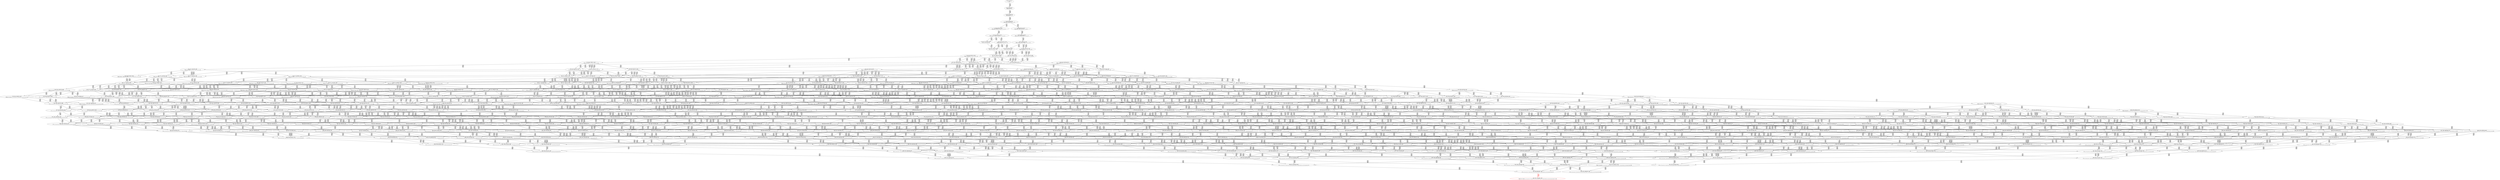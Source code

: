 digraph {
	S0[label="S0: [0, 0] [0, 0] \n{}{}"];
	S1[label="S1: [0, 0] [34, 43] \n{T0J0:34-43}{1}"];
	S2[label="S2: [34, 43] [66, 83] \n{T0J1:66-83}{1, 2}"];
	S3[label="S3: [42, 54] [66, 83] \n{T0J1:66-83, T0J2:42-54}{1, 2, 3}"];
	S4[label="S4: [66, 83] [118, 150] \n{T0J1:66-83, T0J3:118-150}{1, 2, 3, 4}"];
	S5[label="S5: [66, 83] [115, 145] \n{T0J1:66-83, T0J10:115-145}{1, 2, 3, 11}"];
	S6[label="S6: [70, 89] [118, 150] \n{T0J3:118-150, T0J6:70-89}{1, 2, 3, 4, 7}"];
	S7[label="S7: [115, 145] [142, 179] \n{T0J3:142-179, T0J10:115-145}{1, 2, 3, 4, 11}"];
	S8[label="S8: [77, 98] [118, 150] \n{T0J3:118-150, T0J7:77-98}{1, 2, 3, 4, 7, 8}"];
	S9[label="S9: [119, 151] [142, 179] \n{T0J6:119-151}{1, 2, 3, 4, 7, 11}"];
	S10[label="S10: [142, 145] [198, 233] \n{}{1, 2, 3, 4, 5, 6, 11}"];
	S11[label="S11: [118, 160] [142, 189] \n{}{1, 2, 3, 4, 7, 8, 11}"];
	S12[label="S12: [95, 150] [118, 154] \n{T0J3:118-150}{1, 2, 3, 4, 7, 8, 9, 10}"];
	S13[label="S13: [142, 179] [175, 239] \n{}{1, 2, 3, 4, 5, 6, 7, 11}"];
	S14[label="S14: [142, 189] [153, 203] \n{T0J11:153-203}{1, 2, 3, 4, 7, 8, 11, 12}"];
	S15[label="S15: [142, 189] [174, 248] \n{}{1, 2, 3, 4, 5, 6, 7, 8, 11}"];
	S16[label="S16: [118, 189] [142, 241] \n{}{1, 2, 3, 4, 7, 8, 9, 10, 11}"];
	S17[label="S17: [153, 178] [171, 201] \n{T0J12:171-201}{1, 2, 3, 4, 7, 8, 11, 12, 13}"];
	S18[label="S18: [142, 179] [153, 203] \n{T0J14:142-179}{1, 2, 3, 4, 7, 8, 11, 12, 15}"];
	S19[label="S19: [118, 154] [174, 238] \n{}{1, 2, 3, 4, 5, 6, 7, 8, 9, 10}"];
	S20[label="S20: [153, 231] [177, 277] \n{}{1, 2, 3, 4, 5, 6, 7, 8, 11, 12}"];
	S21[label="S21: [142, 222] [153, 241] \n{}{1, 2, 3, 4, 7, 8, 9, 10, 11, 12}"];
	S22[label="S22: [142, 241] [184, 257] \n{T0J22:184-257}{1, 2, 3, 4, 7, 8, 9, 10, 11, 23}"];
	S23[label="S23: [171, 201] [207, 246] \n{T0J13:207-246}{1, 2, 3, 4, 7, 8, 11, 12, 13, 14}"];
	S24[label="S24: [153, 201] [171, 203] \n{}{1, 2, 3, 4, 7, 8, 11, 12, 13, 15}"];
	S25[label="S25: [144, 181] [153, 203] \n{T0J15:144-181}{1, 2, 3, 4, 7, 8, 11, 12, 15, 16}"];
	S26[label="S26: [153, 203] [208, 261] \n{T0J17:208-261}{1, 2, 3, 4, 7, 8, 11, 12, 15, 18}"];
	S27[label="S27: [142, 245] [174, 277] \n{}{1, 2, 3, 4, 5, 6, 7, 8, 9, 10, 11}"];
	S28[label="S28: [171, 210] [177, 277] \n{}{1, 2, 3, 4, 5, 6, 7, 8, 11, 12, 13}"];
	S29[label="S29: [153, 201] [171, 241] \n{}{1, 2, 3, 4, 7, 8, 9, 10, 11, 12, 13}"];
	S30[label="S30: [153, 203] [177, 277] \n{}{1, 2, 3, 4, 5, 6, 7, 8, 11, 12, 15}"];
	S31[label="S31: [142, 203] [153, 241] \n{}{1, 2, 3, 4, 7, 8, 9, 10, 11, 12, 15}"];
	S32[label="S32: [153, 241] [184, 257] \n{T0J22:184-257}{1, 2, 3, 4, 7, 8, 9, 10, 11, 12, 23}"];
	S33[label="S33: [171, 203] [207, 246] \n{T0J13:207-246}{1, 2, 3, 4, 7, 8, 11, 12, 13, 14, 15}"];
	S34[label="S34: [153, 201] [171, 203] \n{}{1, 2, 3, 4, 7, 8, 11, 12, 13, 15, 16}"];
	S35[label="S35: [171, 203] [208, 261] \n{T0J17:208-261}{1, 2, 3, 4, 7, 8, 11, 12, 13, 15, 18}"];
	S36[label="S36: [153, 197] [159, 203] \n{T0J16:159-197}{1, 2, 3, 4, 7, 8, 11, 12, 15, 16, 17}"];
	S37[label="S37: [153, 203] [208, 261] \n{T0J17:208-261}{1, 2, 3, 4, 7, 8, 11, 12, 15, 16, 18}"];
	S38[label="S38: [153, 277] [177, 310] \n{}{1, 2, 3, 4, 5, 6, 7, 8, 9, 10, 11, 12}"];
	S39[label="S39: [174, 277] [198, 329] \n{}{1, 2, 3, 4, 5, 6, 7, 8, 9, 10, 11, 23}"];
	S40[label="S40: [177, 255] [225, 289] \n{T0J13:207-255}{1, 2, 3, 4, 5, 6, 7, 8, 11, 12, 13, 14}"];
	S41[label="S41: [171, 241] [207, 246] \n{T0J13:207-246}{1, 2, 3, 4, 7, 8, 9, 10, 11, 12, 13, 14}"];
	S42[label="S42: [189, 201] [207, 246] \n{T0J9:189-201, T0J13:207-246}{1, 2, 3, 4, 7, 8, 9, 10, 11, 12, 13, 14}"];
	S43[label="S43: [171, 210] [177, 289] \n{}{1, 2, 3, 4, 5, 6, 7, 8, 11, 12, 13, 15}"];
	S44[label="S44: [153, 203] [171, 241] \n{}{1, 2, 3, 4, 7, 8, 9, 10, 11, 12, 13, 15}"];
	S45[label="S45: [153, 203] [177, 277] \n{}{1, 2, 3, 4, 5, 6, 7, 8, 11, 12, 15, 16}"];
	S46[label="S46: [144, 203] [153, 241] \n{}{1, 2, 3, 4, 7, 8, 9, 10, 11, 12, 15, 16}"];
	S47[label="S47: [177, 270] [209, 291] \n{T0J17:208-270}{1, 2, 3, 4, 5, 6, 7, 8, 11, 12, 15, 18}"];
	S48[label="S48: [153, 241] [208, 261] \n{T0J17:208-261}{1, 2, 3, 4, 7, 8, 9, 10, 11, 12, 15, 18}"];
	S49[label="S49: [188, 277] [267, 344] \n{T0J21:267-344}{1, 2, 3, 4, 5, 6, 7, 8, 9, 10, 11, 22}"];
	S50[label="S50: [171, 241] [184, 257] \n{T0J22:184-257}{1, 2, 3, 4, 7, 8, 9, 10, 11, 12, 13, 23}"];
	S51[label="S51: [153, 241] [184, 257] \n{T0J22:184-257}{1, 2, 3, 4, 7, 8, 9, 10, 11, 12, 15, 23}"];
	S52[label="S52: [171, 203] [207, 246] \n{T0J13:207-246}{1, 2, 3, 4, 7, 8, 11, 12, 13, 14, 15, 16}"];
	S53[label="S53: [207, 246] [225, 261] \n{T0J13:207-246, T0J17:208-261}{1, 2, 3, 4, 7, 8, 11, 12, 13, 14, 15, 18}"];
	S54[label="S54: [159, 201] [171, 203] \n{}{1, 2, 3, 4, 7, 8, 11, 12, 13, 15, 16, 17}"];
	S55[label="S55: [171, 203] [208, 261] \n{T0J17:208-261}{1, 2, 3, 4, 7, 8, 11, 12, 13, 15, 16, 18}"];
	S56[label="S56: [159, 203] [208, 261] \n{T0J17:208-261}{1, 2, 3, 4, 7, 8, 11, 12, 15, 16, 17, 18}"];
	S57[label="S57: [159, 203] [192, 220] \n{T0J24:192-220}{1, 2, 3, 4, 7, 8, 11, 12, 15, 16, 17, 25}"];
	S58[label="S58: [171, 300] [177, 310] \n{}{1, 2, 3, 4, 5, 6, 7, 8, 9, 10, 11, 12, 13}"];
	S59[label="S59: [153, 278] [177, 310] \n{}{1, 2, 3, 4, 5, 6, 7, 8, 9, 10, 11, 12, 15}"];
	S60[label="S60: [177, 321] [209, 329] \n{}{1, 2, 3, 4, 5, 6, 7, 8, 9, 10, 11, 12, 23}"];
	S61[label="S61: [177, 255] [225, 291] \n{T0J13:207-255}{1, 2, 3, 4, 5, 6, 7, 8, 11, 12, 13, 14, 15}"];
	S62[label="S62: [171, 241] [207, 246] \n{T0J13:207-246}{1, 2, 3, 4, 7, 8, 9, 10, 11, 12, 13, 14, 15}"];
	S63[label="S63: [189, 201] [207, 246] \n{T0J9:189-201, T0J13:207-246}{1, 2, 3, 4, 7, 8, 9, 10, 11, 12, 13, 14, 15}"];
	S64[label="S64: [171, 210] [177, 289] \n{}{1, 2, 3, 4, 5, 6, 7, 8, 11, 12, 13, 15, 16}"];
	S65[label="S65: [153, 203] [171, 241] \n{}{1, 2, 3, 4, 7, 8, 9, 10, 11, 12, 13, 15, 16}"];
	S66[label="S66: [177, 270] [209, 291] \n{T0J17:208-270}{1, 2, 3, 4, 5, 6, 7, 8, 11, 12, 13, 15, 18}"];
	S67[label="S67: [171, 241] [208, 261] \n{T0J17:208-261}{1, 2, 3, 4, 7, 8, 9, 10, 11, 12, 13, 15, 18}"];
	S68[label="S68: [189, 201] [208, 261] \n{T0J9:189-201, T0J17:208-261}{1, 2, 3, 4, 7, 8, 9, 10, 11, 12, 13, 15, 18}"];
	S69[label="S69: [159, 206] [177, 285] \n{}{1, 2, 3, 4, 5, 6, 7, 8, 11, 12, 15, 16, 17}"];
	S70[label="S70: [153, 203] [159, 241] \n{}{1, 2, 3, 4, 7, 8, 9, 10, 11, 12, 15, 16, 17}"];
	S71[label="S71: [177, 270] [209, 291] \n{T0J17:208-270}{1, 2, 3, 4, 5, 6, 7, 8, 11, 12, 15, 16, 18}"];
	S72[label="S72: [153, 241] [208, 261] \n{T0J17:208-261}{1, 2, 3, 4, 7, 8, 9, 10, 11, 12, 15, 16, 18}"];
	S73[label="S73: [188, 321] [267, 344] \n{}{1, 2, 3, 4, 5, 6, 7, 8, 9, 10, 11, 12, 22}"];
	S74[label="S74: [198, 329] [267, 344] \n{T0J21:267-344}{1, 2, 3, 4, 5, 6, 7, 8, 9, 10, 11, 22, 23}"];
	S75[label="S75: [177, 188] [225, 289] \n{T0J13:207-255, T0J14:177-188}{1, 2, 3, 4, 5, 6, 7, 8, 11, 12, 13, 14, 15}"];
	S76[label="S76: [171, 179] [207, 246] \n{T0J13:207-246, T0J14:171-179}{1, 2, 3, 4, 7, 8, 9, 10, 11, 12, 13, 14, 15}"];
	S77[label="S77: [184, 246] [225, 257] \n{T0J13:207-246, T0J22:184-257}{1, 2, 3, 4, 7, 8, 9, 10, 11, 12, 13, 14, 23}"];
	S78[label="S78: [171, 241] [184, 257] \n{T0J22:184-257}{1, 2, 3, 4, 7, 8, 9, 10, 11, 12, 13, 15, 23}"];
	S79[label="S79: [153, 241] [184, 257] \n{T0J22:184-257}{1, 2, 3, 4, 7, 8, 9, 10, 11, 12, 15, 16, 23}"];
	S80[label="S80: [184, 257] [216, 261] \n{T0J17:208-261, T0J22:184-257}{1, 2, 3, 4, 7, 8, 9, 10, 11, 12, 15, 18, 23}"];
	S81[label="S81: [171, 203] [207, 246] \n{T0J13:207-246}{1, 2, 3, 4, 7, 8, 11, 12, 13, 14, 15, 16, 17}"];
	S82[label="S82: [207, 246] [225, 261] \n{T0J13:207-246, T0J17:208-261}{1, 2, 3, 4, 7, 8, 11, 12, 13, 14, 15, 16, 18}"];
	S83[label="S83: [171, 203] [208, 261] \n{T0J17:208-261}{1, 2, 3, 4, 7, 8, 11, 12, 13, 15, 16, 17, 18}"];
	S84[label="S84: [171, 203] [192, 220] \n{T0J24:192-220}{1, 2, 3, 4, 7, 8, 11, 12, 13, 15, 16, 17, 25}"];
	S85[label="S85: [192, 220] [208, 261] \n{T0J17:208-261, T0J24:192-220}{1, 2, 3, 4, 7, 8, 11, 12, 15, 16, 17, 18, 25}"];
	S86[label="S86: [177, 310] [225, 368] \n{}{1, 2, 3, 4, 5, 6, 7, 8, 9, 10, 11, 12, 13, 14}"];
	S87[label="S87: [171, 301] [177, 310] \n{}{1, 2, 3, 4, 5, 6, 7, 8, 9, 10, 11, 12, 13, 15}"];
	S88[label="S88: [153, 281] [177, 310] \n{}{1, 2, 3, 4, 5, 6, 7, 8, 9, 10, 11, 12, 15, 16}"];
	S89[label="S89: [177, 310] [209, 361] \n{}{1, 2, 3, 4, 5, 6, 7, 8, 9, 10, 11, 12, 15, 18}"];
	S90[label="S90: [177, 329] [209, 344] \n{}{1, 2, 3, 4, 5, 6, 7, 8, 9, 10, 11, 12, 13, 23}"];
	S91[label="S91: [177, 321] [209, 329] \n{}{1, 2, 3, 4, 5, 6, 7, 8, 9, 10, 11, 12, 15, 23}"];
	S92[label="S92: [177, 255] [225, 291] \n{T0J13:207-255}{1, 2, 3, 4, 5, 6, 7, 8, 11, 12, 13, 14, 15, 16}"];
	S93[label="S93: [171, 241] [207, 246] \n{T0J13:207-246}{1, 2, 3, 4, 7, 8, 9, 10, 11, 12, 13, 14, 15, 16}"];
	S94[label="S94: [189, 201] [207, 246] \n{T0J9:189-201, T0J13:207-246}{1, 2, 3, 4, 7, 8, 9, 10, 11, 12, 13, 14, 15, 16}"];
	S95[label="S95: [209, 270] [231, 334] \n{}{1, 2, 3, 4, 5, 6, 7, 8, 11, 12, 13, 14, 15, 18}"];
	S96[label="S96: [171, 210] [177, 289] \n{}{1, 2, 3, 4, 5, 6, 7, 8, 11, 12, 13, 15, 16, 17}"];
	S97[label="S97: [159, 203] [171, 241] \n{}{1, 2, 3, 4, 7, 8, 9, 10, 11, 12, 13, 15, 16, 17}"];
	S98[label="S98: [177, 270] [209, 291] \n{T0J17:208-270}{1, 2, 3, 4, 5, 6, 7, 8, 11, 12, 13, 15, 16, 18}"];
	S99[label="S99: [171, 241] [208, 261] \n{T0J17:208-261}{1, 2, 3, 4, 7, 8, 9, 10, 11, 12, 13, 15, 16, 18}"];
	S100[label="S100: [189, 201] [208, 261] \n{T0J9:189-201, T0J17:208-261}{1, 2, 3, 4, 7, 8, 9, 10, 11, 12, 13, 15, 16, 18}"];
	S101[label="S101: [177, 270] [209, 291] \n{T0J17:208-270}{1, 2, 3, 4, 5, 6, 7, 8, 11, 12, 15, 16, 17, 18}"];
	S102[label="S102: [159, 241] [208, 261] \n{T0J17:208-261}{1, 2, 3, 4, 7, 8, 9, 10, 11, 12, 15, 16, 17, 18}"];
	S103[label="S103: [177, 201] [208, 261] \n{T0J9:177-201, T0J17:208-261}{1, 2, 3, 4, 7, 8, 9, 10, 11, 12, 15, 16, 17, 18}"];
	S104[label="S104: [177, 229] [192, 291] \n{}{1, 2, 3, 4, 5, 6, 7, 8, 11, 12, 15, 16, 17, 25}"];
	S105[label="S105: [159, 220] [192, 241] \n{T0J24:192-220}{1, 2, 3, 4, 7, 8, 9, 10, 11, 12, 15, 16, 17, 25}"];
	S106[label="S106: [188, 344] [267, 344] \n{}{1, 2, 3, 4, 5, 6, 7, 8, 9, 10, 11, 12, 13, 22}"];
	S107[label="S107: [188, 321] [267, 344] \n{}{1, 2, 3, 4, 5, 6, 7, 8, 9, 10, 11, 12, 15, 22}"];
	S108[label="S108: [209, 344] [267, 373] \n{}{1, 2, 3, 4, 5, 6, 7, 8, 9, 10, 11, 12, 22, 23}"];
	S109[label="S109: [179, 190] [225, 291] \n{T0J13:207-255, T0J15:179-190}{1, 2, 3, 4, 5, 6, 7, 8, 11, 12, 13, 14, 15, 16}"];
	S110[label="S110: [173, 181] [207, 246] \n{T0J13:207-246, T0J15:173-181}{1, 2, 3, 4, 7, 8, 9, 10, 11, 12, 13, 14, 15, 16}"];
	S111[label="S111: [207, 246] [225, 261] \n{T0J13:207-246, T0J17:208-261}{1, 2, 3, 4, 7, 8, 9, 10, 11, 12, 13, 14, 15, 18}"];
	S112[label="S112: [184, 246] [225, 257] \n{T0J13:207-246, T0J22:184-257}{1, 2, 3, 4, 7, 8, 9, 10, 11, 12, 13, 14, 15, 23}"];
	S113[label="S113: [171, 241] [184, 257] \n{T0J22:184-257}{1, 2, 3, 4, 7, 8, 9, 10, 11, 12, 13, 15, 16, 23}"];
	S114[label="S114: [184, 257] [234, 261] \n{T0J17:208-261, T0J22:184-257}{1, 2, 3, 4, 7, 8, 9, 10, 11, 12, 13, 15, 18, 23}"];
	S115[label="S115: [159, 241] [184, 257] \n{T0J22:184-257}{1, 2, 3, 4, 7, 8, 9, 10, 11, 12, 15, 16, 17, 23}"];
	S116[label="S116: [184, 257] [216, 261] \n{T0J17:208-261, T0J22:184-257}{1, 2, 3, 4, 7, 8, 9, 10, 11, 12, 15, 16, 18, 23}"];
	S117[label="S117: [207, 246] [225, 261] \n{T0J13:207-246, T0J17:208-261}{1, 2, 3, 4, 7, 8, 11, 12, 13, 14, 15, 16, 17, 18}"];
	S118[label="S118: [192, 220] [207, 246] \n{T0J13:207-246, T0J24:192-220}{1, 2, 3, 4, 7, 8, 11, 12, 13, 14, 15, 16, 17, 25}"];
	S119[label="S119: [192, 220] [208, 261] \n{T0J17:208-261, T0J24:192-220}{1, 2, 3, 4, 7, 8, 11, 12, 13, 15, 16, 17, 18, 25}"];
	S120[label="S120: [177, 311] [225, 369] \n{}{1, 2, 3, 4, 5, 6, 7, 8, 9, 10, 11, 12, 13, 14, 15}"];
	S121[label="S121: [171, 304] [177, 310] \n{}{1, 2, 3, 4, 5, 6, 7, 8, 9, 10, 11, 12, 13, 15, 16}"];
	S122[label="S122: [177, 344] [209, 384] \n{}{1, 2, 3, 4, 5, 6, 7, 8, 9, 10, 11, 12, 13, 15, 18}"];
	S123[label="S123: [159, 300] [177, 310] \n{}{1, 2, 3, 4, 5, 6, 7, 8, 9, 10, 11, 12, 15, 16, 17}"];
	S124[label="S124: [177, 324] [209, 364] \n{}{1, 2, 3, 4, 5, 6, 7, 8, 9, 10, 11, 12, 15, 16, 18}"];
	S125[label="S125: [209, 344] [231, 397] \n{}{1, 2, 3, 4, 5, 6, 7, 8, 9, 10, 11, 12, 13, 14, 23}"];
	S126[label="S126: [177, 330] [209, 344] \n{}{1, 2, 3, 4, 5, 6, 7, 8, 9, 10, 11, 12, 13, 15, 23}"];
	S127[label="S127: [177, 324] [209, 329] \n{}{1, 2, 3, 4, 5, 6, 7, 8, 9, 10, 11, 12, 15, 16, 23}"];
	S128[label="S128: [209, 361] [240, 404] \n{}{1, 2, 3, 4, 5, 6, 7, 8, 9, 10, 11, 12, 15, 18, 23}"];
	S129[label="S129: [177, 255] [225, 291] \n{T0J13:207-255}{1, 2, 3, 4, 5, 6, 7, 8, 11, 12, 13, 14, 15, 16, 17}"];
	S130[label="S130: [171, 241] [207, 246] \n{T0J13:207-246}{1, 2, 3, 4, 7, 8, 9, 10, 11, 12, 13, 14, 15, 16, 17}"];
	S131[label="S131: [186, 201] [207, 246] \n{T0J13:207-246}{1, 2, 3, 4, 7, 8, 9, 10, 11, 12, 13, 14, 15, 16, 17}"];
	S132[label="S132: [209, 270] [231, 334] \n{}{1, 2, 3, 4, 5, 6, 7, 8, 11, 12, 13, 14, 15, 16, 18}"];
	S133[label="S133: [177, 270] [209, 291] \n{T0J17:208-270}{1, 2, 3, 4, 5, 6, 7, 8, 11, 12, 13, 15, 16, 17, 18}"];
	S134[label="S134: [171, 241] [208, 261] \n{T0J17:208-261}{1, 2, 3, 4, 7, 8, 9, 10, 11, 12, 13, 15, 16, 17, 18}"];
	S135[label="S135: [189, 201] [208, 261] \n{T0J9:189-201, T0J17:208-261}{1, 2, 3, 4, 7, 8, 9, 10, 11, 12, 13, 15, 16, 17, 18}"];
	S136[label="S136: [177, 229] [195, 291] \n{}{1, 2, 3, 4, 5, 6, 7, 8, 11, 12, 13, 15, 16, 17, 25}"];
	S137[label="S137: [171, 220] [192, 241] \n{T0J24:192-220}{1, 2, 3, 4, 7, 8, 9, 10, 11, 12, 13, 15, 16, 17, 25}"];
	S138[label="S138: [192, 270] [210, 308] \n{}{1, 2, 3, 4, 5, 6, 7, 8, 11, 12, 15, 16, 17, 18, 25}"];
	S139[label="S139: [225, 344] [267, 412] \n{}{1, 2, 3, 4, 5, 6, 7, 8, 9, 10, 11, 12, 13, 14, 22}"];
	S140[label="S140: [225, 324] [270, 368] \n{T0J23:270-324}{1, 2, 3, 4, 5, 6, 7, 8, 9, 10, 11, 12, 13, 14, 24}"];
	S141[label="S141: [188, 344] [267, 345] \n{}{1, 2, 3, 4, 5, 6, 7, 8, 9, 10, 11, 12, 13, 15, 22}"];
	S142[label="S142: [188, 324] [267, 344] \n{}{1, 2, 3, 4, 5, 6, 7, 8, 9, 10, 11, 12, 15, 16, 22}"];
	S143[label="S143: [209, 352] [233, 361] \n{T0J18:233-352}{1, 2, 3, 4, 5, 6, 7, 8, 9, 10, 11, 12, 15, 18, 19}"];
	S144[label="S144: [209, 361] [267, 419] \n{}{1, 2, 3, 4, 5, 6, 7, 8, 9, 10, 11, 12, 15, 18, 22}"];
	S145[label="S145: [209, 367] [267, 373] \n{}{1, 2, 3, 4, 5, 6, 7, 8, 9, 10, 11, 12, 13, 22, 23}"];
	S146[label="S146: [209, 345] [267, 373] \n{}{1, 2, 3, 4, 5, 6, 7, 8, 9, 10, 11, 12, 15, 22, 23}"];
	S147[label="S147: [192, 206] [225, 291] \n{T0J13:207-255, T0J16:192-206}{1, 2, 3, 4, 5, 6, 7, 8, 11, 12, 13, 14, 15, 16, 17}"];
	S148[label="S148: [207, 246] [225, 261] \n{T0J13:207-246, T0J17:208-261}{1, 2, 3, 4, 7, 8, 9, 10, 11, 12, 13, 14, 15, 16, 18}"];
	S149[label="S149: [184, 246] [225, 257] \n{T0J13:207-246, T0J22:184-257}{1, 2, 3, 4, 7, 8, 9, 10, 11, 12, 13, 14, 15, 16, 23}"];
	S150[label="S150: [171, 241] [184, 257] \n{T0J22:184-257}{1, 2, 3, 4, 7, 8, 9, 10, 11, 12, 13, 15, 16, 17, 23}"];
	S151[label="S151: [184, 257] [234, 261] \n{T0J17:208-261, T0J22:184-257}{1, 2, 3, 4, 7, 8, 9, 10, 11, 12, 13, 15, 16, 18, 23}"];
	S152[label="S152: [184, 257] [222, 261] \n{T0J17:208-261, T0J22:184-257}{1, 2, 3, 4, 7, 8, 9, 10, 11, 12, 15, 16, 17, 18, 23}"];
	S153[label="S153: [192, 241] [208, 261] \n{T0J17:208-261, T0J24:192-220}{1, 2, 3, 4, 7, 8, 9, 10, 11, 12, 15, 16, 17, 18, 25}"];
	S154[label="S154: [184, 241] [192, 257] \n{T0J22:184-257, T0J24:192-220}{1, 2, 3, 4, 7, 8, 9, 10, 11, 12, 15, 16, 17, 23, 25}"];
	S155[label="S155: [177, 314] [225, 372] \n{}{1, 2, 3, 4, 5, 6, 7, 8, 9, 10, 11, 12, 13, 14, 15, 16}"];
	S156[label="S156: [209, 384] [231, 412] \n{}{1, 2, 3, 4, 5, 6, 7, 8, 9, 10, 11, 12, 13, 14, 15, 18}"];
	S157[label="S157: [171, 310] [177, 323] \n{}{1, 2, 3, 4, 5, 6, 7, 8, 9, 10, 11, 12, 13, 15, 16, 17}"];
	S158[label="S158: [177, 349] [209, 387] \n{}{1, 2, 3, 4, 5, 6, 7, 8, 9, 10, 11, 12, 13, 15, 16, 18}"];
	S159[label="S159: [177, 345] [209, 383] \n{}{1, 2, 3, 4, 5, 6, 7, 8, 9, 10, 11, 12, 15, 16, 17, 18}"];
	S160[label="S160: [177, 287] [192, 310] \n{}{1, 2, 3, 4, 5, 6, 7, 8, 9, 10, 11, 12, 15, 16, 17, 25}"];
	S161[label="S161: [209, 345] [231, 398] \n{}{1, 2, 3, 4, 5, 6, 7, 8, 9, 10, 11, 12, 13, 14, 15, 23}"];
	S162[label="S162: [177, 333] [209, 347] \n{}{1, 2, 3, 4, 5, 6, 7, 8, 9, 10, 11, 12, 13, 15, 16, 23}"];
	S163[label="S163: [209, 384] [240, 423] \n{}{1, 2, 3, 4, 5, 6, 7, 8, 9, 10, 11, 12, 13, 15, 18, 23}"];
	S164[label="S164: [177, 329] [209, 343] \n{}{1, 2, 3, 4, 5, 6, 7, 8, 9, 10, 11, 12, 15, 16, 17, 23}"];
	S165[label="S165: [209, 364] [240, 407] \n{}{1, 2, 3, 4, 5, 6, 7, 8, 9, 10, 11, 12, 15, 16, 18, 23}"];
	S166[label="S166: [209, 270] [231, 334] \n{}{1, 2, 3, 4, 5, 6, 7, 8, 11, 12, 13, 14, 15, 16, 17, 18}"];
	S167[label="S167: [195, 255] [225, 308] \n{}{1, 2, 3, 4, 5, 6, 7, 8, 11, 12, 13, 14, 15, 16, 17, 25}"];
	S168[label="S168: [195, 270] [210, 308] \n{}{1, 2, 3, 4, 5, 6, 7, 8, 11, 12, 13, 15, 16, 17, 18, 25}"];
	S169[label="S169: [225, 345] [267, 412] \n{}{1, 2, 3, 4, 5, 6, 7, 8, 9, 10, 11, 12, 13, 14, 15, 22}"];
	S170[label="S170: [225, 325] [270, 369] \n{}{1, 2, 3, 4, 5, 6, 7, 8, 9, 10, 11, 12, 13, 14, 15, 24}"];
	S171[label="S171: [188, 345] [267, 347] \n{}{1, 2, 3, 4, 5, 6, 7, 8, 9, 10, 11, 12, 13, 15, 16, 22}"];
	S172[label="S172: [209, 376] [233, 384] \n{}{1, 2, 3, 4, 5, 6, 7, 8, 9, 10, 11, 12, 13, 15, 18, 19}"];
	S173[label="S173: [209, 384] [267, 443] \n{}{1, 2, 3, 4, 5, 6, 7, 8, 9, 10, 11, 12, 13, 15, 18, 22}"];
	S174[label="S174: [188, 343] [267, 344] \n{}{1, 2, 3, 4, 5, 6, 7, 8, 9, 10, 11, 12, 15, 16, 17, 22}"];
	S175[label="S175: [209, 358] [233, 364] \n{}{1, 2, 3, 4, 5, 6, 7, 8, 9, 10, 11, 12, 15, 16, 18, 19}"];
	S176[label="S176: [209, 364] [267, 425] \n{}{1, 2, 3, 4, 5, 6, 7, 8, 9, 10, 11, 12, 15, 16, 18, 22}"];
	S177[label="S177: [231, 373] [267, 435] \n{}{1, 2, 3, 4, 5, 6, 7, 8, 9, 10, 11, 12, 13, 14, 22, 23}"];
	S178[label="S178: [231, 324] [272, 397] \n{T0J23:270-324}{1, 2, 3, 4, 5, 6, 7, 8, 9, 10, 11, 12, 13, 14, 23, 24}"];
	S179[label="S179: [209, 368] [267, 373] \n{}{1, 2, 3, 4, 5, 6, 7, 8, 9, 10, 11, 12, 13, 15, 22, 23}"];
	S180[label="S180: [209, 348] [267, 373] \n{}{1, 2, 3, 4, 5, 6, 7, 8, 9, 10, 11, 12, 15, 16, 22, 23}"];
	S181[label="S181: [233, 376] [240, 423] \n{}{1, 2, 3, 4, 5, 6, 7, 8, 9, 10, 11, 12, 15, 18, 19, 23}"];
	S182[label="S182: [240, 419] [272, 443] \n{}{1, 2, 3, 4, 5, 6, 7, 8, 9, 10, 11, 12, 15, 18, 22, 23}"];
	S183[label="S183: [207, 246] [225, 261] \n{T0J13:207-246, T0J17:208-261}{1, 2, 3, 4, 7, 8, 9, 10, 11, 12, 13, 14, 15, 16, 17, 18}"];
	S184[label="S184: [184, 246] [225, 257] \n{T0J13:207-246, T0J22:184-257}{1, 2, 3, 4, 7, 8, 9, 10, 11, 12, 13, 14, 15, 16, 17, 23}"];
	S185[label="S185: [192, 241] [207, 246] \n{T0J13:207-246, T0J24:192-220}{1, 2, 3, 4, 7, 8, 9, 10, 11, 12, 13, 14, 15, 16, 17, 25}"];
	S186[label="S186: [184, 257] [234, 261] \n{T0J17:208-261, T0J22:184-257}{1, 2, 3, 4, 7, 8, 9, 10, 11, 12, 13, 15, 16, 17, 18, 23}"];
	S187[label="S187: [192, 241] [208, 261] \n{T0J17:208-261, T0J24:192-220}{1, 2, 3, 4, 7, 8, 9, 10, 11, 12, 13, 15, 16, 17, 18, 25}"];
	S188[label="S188: [184, 241] [204, 257] \n{T0J22:184-257, T0J24:192-220}{1, 2, 3, 4, 7, 8, 9, 10, 11, 12, 13, 15, 16, 17, 23, 25}"];
	S189[label="S189: [267, 344] [288, 412] \n{T0J23:270-324}{1, 2, 3, 4, 5, 6, 7, 8, 9, 10, 11, 12, 13, 14, 22, 24}"];
	S190[label="S190: [233, 361] [269, 420] \n{T0J19:269-420}{1, 2, 3, 4, 5, 6, 7, 8, 9, 10, 11, 12, 15, 18, 19, 20}"];
	S191[label="S191: [233, 376] [267, 443] \n{}{1, 2, 3, 4, 5, 6, 7, 8, 9, 10, 11, 12, 15, 18, 19, 22}"];
	S192[label="S192: [177, 333] [225, 378] \n{}{1, 2, 3, 4, 5, 6, 7, 8, 9, 10, 11, 12, 13, 14, 15, 16, 17}"];
	S193[label="S193: [209, 387] [231, 417] \n{}{1, 2, 3, 4, 5, 6, 7, 8, 9, 10, 11, 12, 13, 14, 15, 16, 18}"];
	S194[label="S194: [177, 368] [209, 393] \n{}{1, 2, 3, 4, 5, 6, 7, 8, 9, 10, 11, 12, 13, 15, 16, 17, 18}"];
	S195[label="S195: [177, 310] [195, 323] \n{}{1, 2, 3, 4, 5, 6, 7, 8, 9, 10, 11, 12, 13, 15, 16, 17, 25}"];
	S196[label="S196: [192, 367] [210, 383] \n{}{1, 2, 3, 4, 5, 6, 7, 8, 9, 10, 11, 12, 15, 16, 17, 18, 25}"];
	S197[label="S197: [209, 348] [231, 401] \n{}{1, 2, 3, 4, 5, 6, 7, 8, 9, 10, 11, 12, 13, 14, 15, 16, 23}"];
	S198[label="S198: [177, 347] [209, 352] \n{}{1, 2, 3, 4, 5, 6, 7, 8, 9, 10, 11, 12, 13, 15, 16, 17, 23}"];
	S199[label="S199: [209, 387] [240, 423] \n{}{1, 2, 3, 4, 5, 6, 7, 8, 9, 10, 11, 12, 13, 15, 16, 18, 23}"];
	S200[label="S200: [209, 383] [240, 423] \n{}{1, 2, 3, 4, 5, 6, 7, 8, 9, 10, 11, 12, 15, 16, 17, 18, 23}"];
	S201[label="S201: [192, 310] [210, 343] \n{}{1, 2, 3, 4, 5, 6, 7, 8, 9, 10, 11, 12, 15, 16, 17, 23, 25}"];
	S202[label="S202: [225, 348] [267, 413] \n{}{1, 2, 3, 4, 5, 6, 7, 8, 9, 10, 11, 12, 13, 14, 15, 16, 22}"];
	S203[label="S203: [225, 328] [270, 372] \n{}{1, 2, 3, 4, 5, 6, 7, 8, 9, 10, 11, 12, 13, 14, 15, 16, 24}"];
	S204[label="S204: [231, 399] [234, 444] \n{}{1, 2, 3, 4, 5, 6, 7, 8, 9, 10, 11, 12, 13, 14, 15, 18, 19}"];
	S205[label="S205: [231, 443] [267, 466] \n{}{1, 2, 3, 4, 5, 6, 7, 8, 9, 10, 11, 12, 13, 14, 15, 18, 22}"];
	S206[label="S206: [231, 423] [263, 452] \n{}{1, 2, 3, 4, 5, 6, 7, 8, 9, 10, 11, 12, 13, 14, 15, 18, 23}"];
	S207[label="S207: [231, 404] [272, 412] \n{}{1, 2, 3, 4, 5, 6, 7, 8, 9, 10, 11, 12, 13, 14, 15, 18, 24}"];
	S208[label="S208: [188, 347] [267, 366] \n{}{1, 2, 3, 4, 5, 6, 7, 8, 9, 10, 11, 12, 13, 15, 16, 17, 22}"];
	S209[label="S209: [209, 381] [233, 387] \n{}{1, 2, 3, 4, 5, 6, 7, 8, 9, 10, 11, 12, 13, 15, 16, 18, 19}"];
	S210[label="S210: [209, 387] [267, 448] \n{}{1, 2, 3, 4, 5, 6, 7, 8, 9, 10, 11, 12, 13, 15, 16, 18, 22}"];
	S211[label="S211: [209, 377] [233, 383] \n{}{1, 2, 3, 4, 5, 6, 7, 8, 9, 10, 11, 12, 15, 16, 17, 18, 19}"];
	S212[label="S212: [209, 383] [267, 444] \n{}{1, 2, 3, 4, 5, 6, 7, 8, 9, 10, 11, 12, 15, 16, 17, 18, 22}"];
	S213[label="S213: [192, 310] [267, 344] \n{}{1, 2, 3, 4, 5, 6, 7, 8, 9, 10, 11, 12, 15, 16, 17, 22, 25}"];
	S214[label="S214: [231, 374] [267, 436] \n{}{1, 2, 3, 4, 5, 6, 7, 8, 9, 10, 11, 12, 13, 14, 15, 22, 23}"];
	S215[label="S215: [231, 325] [272, 398] \n{}{1, 2, 3, 4, 5, 6, 7, 8, 9, 10, 11, 12, 13, 14, 15, 23, 24}"];
	S216[label="S216: [209, 371] [267, 373] \n{}{1, 2, 3, 4, 5, 6, 7, 8, 9, 10, 11, 12, 13, 15, 16, 22, 23}"];
	S217[label="S217: [233, 399] [240, 423] \n{}{1, 2, 3, 4, 5, 6, 7, 8, 9, 10, 11, 12, 13, 15, 18, 19, 23}"];
	S218[label="S218: [240, 443] [272, 466] \n{}{1, 2, 3, 4, 5, 6, 7, 8, 9, 10, 11, 12, 13, 15, 18, 22, 23}"];
	S219[label="S219: [209, 367] [267, 373] \n{}{1, 2, 3, 4, 5, 6, 7, 8, 9, 10, 11, 12, 15, 16, 17, 22, 23}"];
	S220[label="S220: [233, 396] [240, 423] \n{}{1, 2, 3, 4, 5, 6, 7, 8, 9, 10, 11, 12, 15, 16, 18, 19, 23}"];
	S221[label="S221: [240, 425] [272, 463] \n{}{1, 2, 3, 4, 5, 6, 7, 8, 9, 10, 11, 12, 15, 16, 18, 22, 23}"];
	S222[label="S222: [267, 345] [288, 412] \n{}{1, 2, 3, 4, 5, 6, 7, 8, 9, 10, 11, 12, 13, 14, 15, 22, 24}"];
	S223[label="S223: [233, 384] [269, 443] \n{}{1, 2, 3, 4, 5, 6, 7, 8, 9, 10, 11, 12, 13, 15, 18, 19, 20}"];
	S224[label="S224: [233, 399] [267, 466] \n{}{1, 2, 3, 4, 5, 6, 7, 8, 9, 10, 11, 12, 13, 15, 18, 19, 22}"];
	S225[label="S225: [233, 364] [269, 434] \n{}{1, 2, 3, 4, 5, 6, 7, 8, 9, 10, 11, 12, 15, 16, 18, 19, 20}"];
	S226[label="S226: [233, 396] [267, 457] \n{}{1, 2, 3, 4, 5, 6, 7, 8, 9, 10, 11, 12, 15, 16, 18, 19, 22}"];
	S227[label="S227: [267, 344] [294, 435] \n{T0J23:270-324}{1, 2, 3, 4, 5, 6, 7, 8, 9, 10, 11, 12, 13, 14, 22, 23, 24}"];
	S228[label="S228: [240, 423] [293, 448] \n{}{1, 2, 3, 4, 5, 6, 7, 8, 9, 10, 11, 12, 15, 18, 19, 20, 23}"];
	S229[label="S229: [240, 443] [272, 471] \n{}{1, 2, 3, 4, 5, 6, 7, 8, 9, 10, 11, 12, 15, 18, 19, 22, 23}"];
	S230[label="S230: [272, 402] [291, 443] \n{T0J26:291-402}{1, 2, 3, 4, 5, 6, 7, 8, 9, 10, 11, 12, 15, 18, 22, 23, 27}"];
	S231[label="S231: [236, 365] [269, 420] \n{T0J20:236-365}{1, 2, 3, 4, 5, 6, 7, 8, 9, 10, 11, 12, 15, 18, 19, 20, 21}"];
	S232[label="S232: [267, 443] [293, 460] \n{}{1, 2, 3, 4, 5, 6, 7, 8, 9, 10, 11, 12, 15, 18, 19, 20, 22}"];
	S233[label="S233: [209, 406] [231, 436] \n{}{1, 2, 3, 4, 5, 6, 7, 8, 9, 10, 11, 12, 13, 14, 15, 16, 17, 18}"];
	S234[label="S234: [195, 323] [225, 378] \n{}{1, 2, 3, 4, 5, 6, 7, 8, 9, 10, 11, 12, 13, 14, 15, 16, 17, 25}"];
	S235[label="S235: [195, 383] [210, 393] \n{}{1, 2, 3, 4, 5, 6, 7, 8, 9, 10, 11, 12, 13, 15, 16, 17, 18, 25}"];
	S236[label="S236: [209, 367] [231, 415] \n{}{1, 2, 3, 4, 5, 6, 7, 8, 9, 10, 11, 12, 13, 14, 15, 16, 17, 23}"];
	S237[label="S237: [209, 406] [240, 430] \n{}{1, 2, 3, 4, 5, 6, 7, 8, 9, 10, 11, 12, 13, 15, 16, 17, 18, 23}"];
	S238[label="S238: [195, 333] [210, 352] \n{}{1, 2, 3, 4, 5, 6, 7, 8, 9, 10, 11, 12, 13, 15, 16, 17, 23, 25}"];
	S239[label="S239: [225, 367] [267, 415] \n{}{1, 2, 3, 4, 5, 6, 7, 8, 9, 10, 11, 12, 13, 14, 15, 16, 17, 22}"];
	S240[label="S240: [225, 347] [270, 378] \n{}{1, 2, 3, 4, 5, 6, 7, 8, 9, 10, 11, 12, 13, 14, 15, 16, 17, 24}"];
	S241[label="S241: [231, 405] [234, 449] \n{}{1, 2, 3, 4, 5, 6, 7, 8, 9, 10, 11, 12, 13, 14, 15, 16, 18, 19}"];
	S242[label="S242: [231, 448] [267, 472] \n{}{1, 2, 3, 4, 5, 6, 7, 8, 9, 10, 11, 12, 13, 14, 15, 16, 18, 22}"];
	S243[label="S243: [231, 426] [263, 455] \n{}{1, 2, 3, 4, 5, 6, 7, 8, 9, 10, 11, 12, 13, 14, 15, 16, 18, 23}"];
	S244[label="S244: [231, 407] [272, 417] \n{}{1, 2, 3, 4, 5, 6, 7, 8, 9, 10, 11, 12, 13, 14, 15, 16, 18, 24}"];
	S245[label="S245: [209, 393] [233, 400] \n{}{1, 2, 3, 4, 5, 6, 7, 8, 9, 10, 11, 12, 13, 15, 16, 17, 18, 19}"];
	S246[label="S246: [209, 406] [267, 467] \n{}{1, 2, 3, 4, 5, 6, 7, 8, 9, 10, 11, 12, 13, 15, 16, 17, 18, 22}"];
	S247[label="S247: [195, 333] [267, 366] \n{}{1, 2, 3, 4, 5, 6, 7, 8, 9, 10, 11, 12, 13, 15, 16, 17, 22, 25}"];
	S248[label="S248: [210, 383] [233, 399] \n{}{1, 2, 3, 4, 5, 6, 7, 8, 9, 10, 11, 12, 15, 16, 17, 18, 19, 25}"];
	S249[label="S249: [210, 383] [267, 466] \n{}{1, 2, 3, 4, 5, 6, 7, 8, 9, 10, 11, 12, 15, 16, 17, 18, 22, 25}"];
	S250[label="S250: [210, 386] [242, 423] \n{}{1, 2, 3, 4, 5, 6, 7, 8, 9, 10, 11, 12, 15, 16, 17, 18, 23, 25}"];
	S251[label="S251: [231, 377] [267, 439] \n{}{1, 2, 3, 4, 5, 6, 7, 8, 9, 10, 11, 12, 13, 14, 15, 16, 22, 23}"];
	S252[label="S252: [231, 328] [272, 401] \n{}{1, 2, 3, 4, 5, 6, 7, 8, 9, 10, 11, 12, 13, 14, 15, 16, 23, 24}"];
	S253[label="S253: [209, 373] [267, 390] \n{}{1, 2, 3, 4, 5, 6, 7, 8, 9, 10, 11, 12, 13, 15, 16, 17, 22, 23}"];
	S254[label="S254: [233, 419] [240, 423] \n{}{1, 2, 3, 4, 5, 6, 7, 8, 9, 10, 11, 12, 13, 15, 16, 18, 19, 23}"];
	S255[label="S255: [240, 448] [272, 471] \n{}{1, 2, 3, 4, 5, 6, 7, 8, 9, 10, 11, 12, 13, 15, 16, 18, 22, 23}"];
	S256[label="S256: [233, 404] [240, 423] \n{}{1, 2, 3, 4, 5, 6, 7, 8, 9, 10, 11, 12, 15, 16, 17, 18, 19, 23}"];
	S257[label="S257: [240, 444] [272, 471] \n{}{1, 2, 3, 4, 5, 6, 7, 8, 9, 10, 11, 12, 15, 16, 17, 18, 22, 23}"];
	S258[label="S258: [210, 343] [267, 373] \n{}{1, 2, 3, 4, 5, 6, 7, 8, 9, 10, 11, 12, 15, 16, 17, 22, 23, 25}"];
	S259[label="S259: [267, 348] [288, 413] \n{}{1, 2, 3, 4, 5, 6, 7, 8, 9, 10, 11, 12, 13, 14, 15, 16, 22, 24}"];
	S260[label="S260: [234, 444] [287, 452] \n{}{1, 2, 3, 4, 5, 6, 7, 8, 9, 10, 11, 12, 13, 14, 15, 18, 19, 20}"];
	S261[label="S261: [234, 466] [267, 472] \n{}{1, 2, 3, 4, 5, 6, 7, 8, 9, 10, 11, 12, 13, 14, 15, 18, 19, 22}"];
	S262[label="S262: [234, 423] [263, 467] \n{}{1, 2, 3, 4, 5, 6, 7, 8, 9, 10, 11, 12, 13, 14, 15, 18, 19, 23}"];
	S263[label="S263: [234, 405] [272, 444] \n{}{1, 2, 3, 4, 5, 6, 7, 8, 9, 10, 11, 12, 13, 14, 15, 18, 19, 24}"];
	S264[label="S264: [263, 466] [294, 511] \n{}{1, 2, 3, 4, 5, 6, 7, 8, 9, 10, 11, 12, 13, 14, 15, 18, 22, 23}"];
	S265[label="S265: [267, 412] [294, 472] \n{}{1, 2, 3, 4, 5, 6, 7, 8, 9, 10, 11, 12, 13, 14, 15, 18, 22, 24}"];
	S266[label="S266: [263, 423] [294, 452] \n{}{1, 2, 3, 4, 5, 6, 7, 8, 9, 10, 11, 12, 13, 14, 15, 18, 23, 24}"];
	S267[label="S267: [233, 387] [269, 448] \n{}{1, 2, 3, 4, 5, 6, 7, 8, 9, 10, 11, 12, 13, 15, 16, 18, 19, 20}"];
	S268[label="S268: [233, 419] [267, 471] \n{}{1, 2, 3, 4, 5, 6, 7, 8, 9, 10, 11, 12, 13, 15, 16, 18, 19, 22}"];
	S269[label="S269: [233, 383] [269, 448] \n{}{1, 2, 3, 4, 5, 6, 7, 8, 9, 10, 11, 12, 15, 16, 17, 18, 19, 20}"];
	S270[label="S270: [233, 404] [267, 471] \n{}{1, 2, 3, 4, 5, 6, 7, 8, 9, 10, 11, 12, 15, 16, 17, 18, 19, 22}"];
	S271[label="S271: [267, 345] [294, 436] \n{}{1, 2, 3, 4, 5, 6, 7, 8, 9, 10, 11, 12, 13, 14, 15, 22, 23, 24}"];
	S272[label="S272: [240, 446] [293, 448] \n{}{1, 2, 3, 4, 5, 6, 7, 8, 9, 10, 11, 12, 13, 15, 18, 19, 20, 23}"];
	S273[label="S273: [240, 466] [272, 471] \n{}{1, 2, 3, 4, 5, 6, 7, 8, 9, 10, 11, 12, 13, 15, 18, 19, 22, 23}"];
	S274[label="S274: [272, 425] [291, 466] \n{}{1, 2, 3, 4, 5, 6, 7, 8, 9, 10, 11, 12, 13, 15, 18, 22, 23, 27}"];
	S275[label="S275: [240, 423] [293, 448] \n{}{1, 2, 3, 4, 5, 6, 7, 8, 9, 10, 11, 12, 15, 16, 18, 19, 20, 23}"];
	S276[label="S276: [240, 451] [272, 471] \n{}{1, 2, 3, 4, 5, 6, 7, 8, 9, 10, 11, 12, 15, 16, 18, 19, 22, 23}"];
	S277[label="S277: [272, 402] [291, 463] \n{}{1, 2, 3, 4, 5, 6, 7, 8, 9, 10, 11, 12, 15, 16, 18, 22, 23, 27}"];
	S278[label="S278: [236, 388] [269, 443] \n{}{1, 2, 3, 4, 5, 6, 7, 8, 9, 10, 11, 12, 13, 15, 18, 19, 20, 21}"];
	S279[label="S279: [267, 460] [293, 471] \n{}{1, 2, 3, 4, 5, 6, 7, 8, 9, 10, 11, 12, 13, 15, 18, 19, 20, 22}"];
	S280[label="S280: [236, 368] [269, 434] \n{}{1, 2, 3, 4, 5, 6, 7, 8, 9, 10, 11, 12, 15, 16, 18, 19, 20, 21}"];
	S281[label="S281: [267, 448] [293, 463] \n{}{1, 2, 3, 4, 5, 6, 7, 8, 9, 10, 11, 12, 15, 16, 18, 19, 20, 22}"];
	S282[label="S282: [243, 420] [293, 448] \n{}{1, 2, 3, 4, 5, 6, 7, 8, 9, 10, 11, 12, 15, 18, 19, 20, 21, 23}"];
	S283[label="S283: [272, 451] [300, 471] \n{}{1, 2, 3, 4, 5, 6, 7, 8, 9, 10, 11, 12, 15, 18, 19, 20, 22, 23}"];
	S284[label="S284: [272, 404] [291, 471] \n{}{1, 2, 3, 4, 5, 6, 7, 8, 9, 10, 11, 12, 15, 18, 19, 22, 23, 27}"];
	S285[label="S285: [269, 420] [293, 464] \n{}{1, 2, 3, 4, 5, 6, 7, 8, 9, 10, 11, 12, 15, 18, 19, 20, 21, 22}"];
	S286[label="S286: [269, 409] [336, 420] \n{T0J25:336-409}{1, 2, 3, 4, 5, 6, 7, 8, 9, 10, 11, 12, 15, 18, 19, 20, 21, 26}"];
	S287[label="S287: [231, 436] [234, 461] \n{}{1, 2, 3, 4, 5, 6, 7, 8, 9, 10, 11, 12, 13, 14, 15, 16, 17, 18, 19}"];
	S288[label="S288: [231, 467] [267, 505] \n{}{1, 2, 3, 4, 5, 6, 7, 8, 9, 10, 11, 12, 13, 14, 15, 16, 17, 18, 22}"];
	S289[label="S289: [231, 445] [263, 474] \n{}{1, 2, 3, 4, 5, 6, 7, 8, 9, 10, 11, 12, 13, 14, 15, 16, 17, 18, 23}"];
	S290[label="S290: [231, 417] [272, 436] \n{}{1, 2, 3, 4, 5, 6, 7, 8, 9, 10, 11, 12, 13, 14, 15, 16, 17, 18, 24}"];
	S291[label="S291: [210, 393] [242, 451] \n{}{1, 2, 3, 4, 5, 6, 7, 8, 9, 10, 11, 12, 13, 14, 15, 16, 17, 18, 25}"];
	S292[label="S292: [225, 366] [267, 415] \n{}{1, 2, 3, 4, 5, 6, 7, 8, 9, 10, 11, 12, 13, 14, 15, 16, 17, 22, 25}"];
	S293[label="S293: [210, 352] [242, 415] \n{}{1, 2, 3, 4, 5, 6, 7, 8, 9, 10, 11, 12, 13, 14, 15, 16, 17, 23, 25}"];
	S294[label="S294: [225, 324] [270, 378] \n{}{1, 2, 3, 4, 5, 6, 7, 8, 9, 10, 11, 12, 13, 14, 15, 16, 17, 24, 25}"];
	S295[label="S295: [210, 399] [233, 406] \n{}{1, 2, 3, 4, 5, 6, 7, 8, 9, 10, 11, 12, 13, 15, 16, 17, 18, 19, 25}"];
	S296[label="S296: [210, 406] [267, 471] \n{}{1, 2, 3, 4, 5, 6, 7, 8, 9, 10, 11, 12, 13, 15, 16, 17, 18, 22, 25}"];
	S297[label="S297: [210, 409] [242, 430] \n{}{1, 2, 3, 4, 5, 6, 7, 8, 9, 10, 11, 12, 13, 15, 16, 17, 18, 23, 25}"];
	S298[label="S298: [231, 396] [267, 441] \n{}{1, 2, 3, 4, 5, 6, 7, 8, 9, 10, 11, 12, 13, 14, 15, 16, 17, 22, 23}"];
	S299[label="S299: [231, 347] [272, 415] \n{}{1, 2, 3, 4, 5, 6, 7, 8, 9, 10, 11, 12, 13, 14, 15, 16, 17, 23, 24}"];
	S300[label="S300: [233, 423] [240, 430] \n{}{1, 2, 3, 4, 5, 6, 7, 8, 9, 10, 11, 12, 13, 15, 16, 17, 18, 19, 23}"];
	S301[label="S301: [240, 467] [272, 471] \n{}{1, 2, 3, 4, 5, 6, 7, 8, 9, 10, 11, 12, 13, 15, 16, 17, 18, 22, 23}"];
	S302[label="S302: [210, 366] [267, 390] \n{}{1, 2, 3, 4, 5, 6, 7, 8, 9, 10, 11, 12, 13, 15, 16, 17, 22, 23, 25}"];
	S303[label="S303: [267, 367] [288, 415] \n{}{1, 2, 3, 4, 5, 6, 7, 8, 9, 10, 11, 12, 13, 14, 15, 16, 17, 22, 24}"];
	S304[label="S304: [234, 449] [287, 455] \n{}{1, 2, 3, 4, 5, 6, 7, 8, 9, 10, 11, 12, 13, 14, 15, 16, 18, 19, 20}"];
	S305[label="S305: [234, 471] [267, 487] \n{}{1, 2, 3, 4, 5, 6, 7, 8, 9, 10, 11, 12, 13, 14, 15, 16, 18, 19, 22}"];
	S306[label="S306: [234, 426] [263, 487] \n{}{1, 2, 3, 4, 5, 6, 7, 8, 9, 10, 11, 12, 13, 14, 15, 16, 18, 19, 23}"];
	S307[label="S307: [234, 408] [272, 449] \n{}{1, 2, 3, 4, 5, 6, 7, 8, 9, 10, 11, 12, 13, 14, 15, 16, 18, 19, 24}"];
	S308[label="S308: [263, 471] [294, 516] \n{}{1, 2, 3, 4, 5, 6, 7, 8, 9, 10, 11, 12, 13, 14, 15, 16, 18, 22, 23}"];
	S309[label="S309: [267, 417] [294, 472] \n{}{1, 2, 3, 4, 5, 6, 7, 8, 9, 10, 11, 12, 13, 14, 15, 16, 18, 22, 24}"];
	S310[label="S310: [263, 426] [294, 455] \n{}{1, 2, 3, 4, 5, 6, 7, 8, 9, 10, 11, 12, 13, 14, 15, 16, 18, 23, 24}"];
	S311[label="S311: [233, 406] [269, 448] \n{}{1, 2, 3, 4, 5, 6, 7, 8, 9, 10, 11, 12, 13, 15, 16, 17, 18, 19, 20}"];
	S312[label="S312: [233, 427] [267, 471] \n{}{1, 2, 3, 4, 5, 6, 7, 8, 9, 10, 11, 12, 13, 15, 16, 17, 18, 19, 22}"];
	S313[label="S313: [233, 399] [269, 448] \n{}{1, 2, 3, 4, 5, 6, 7, 8, 9, 10, 11, 12, 15, 16, 17, 18, 19, 20, 25}"];
	S314[label="S314: [233, 404] [267, 471] \n{}{1, 2, 3, 4, 5, 6, 7, 8, 9, 10, 11, 12, 15, 16, 17, 18, 19, 22, 25}"];
	S315[label="S315: [233, 404] [242, 423] \n{}{1, 2, 3, 4, 5, 6, 7, 8, 9, 10, 11, 12, 15, 16, 17, 18, 19, 23, 25}"];
	S316[label="S316: [242, 451] [273, 471] \n{}{1, 2, 3, 4, 5, 6, 7, 8, 9, 10, 11, 12, 15, 16, 17, 18, 22, 23, 25}"];
	S317[label="S317: [267, 348] [294, 439] \n{}{1, 2, 3, 4, 5, 6, 7, 8, 9, 10, 11, 12, 13, 14, 15, 16, 22, 23, 24}"];
	S318[label="S318: [240, 446] [293, 448] \n{}{1, 2, 3, 4, 5, 6, 7, 8, 9, 10, 11, 12, 13, 15, 16, 18, 19, 20, 23}"];
	S319[label="S319: [240, 471] [272, 474] \n{}{1, 2, 3, 4, 5, 6, 7, 8, 9, 10, 11, 12, 13, 15, 16, 18, 19, 22, 23}"];
	S320[label="S320: [272, 425] [291, 471] \n{}{1, 2, 3, 4, 5, 6, 7, 8, 9, 10, 11, 12, 13, 15, 16, 18, 22, 23, 27}"];
	S321[label="S321: [240, 423] [293, 448] \n{}{1, 2, 3, 4, 5, 6, 7, 8, 9, 10, 11, 12, 15, 16, 17, 18, 19, 20, 23}"];
	S322[label="S322: [240, 451] [272, 471] \n{}{1, 2, 3, 4, 5, 6, 7, 8, 9, 10, 11, 12, 15, 16, 17, 18, 19, 22, 23}"];
	S323[label="S323: [272, 402] [291, 471] \n{}{1, 2, 3, 4, 5, 6, 7, 8, 9, 10, 11, 12, 15, 16, 17, 18, 22, 23, 27}"];
	S324[label="S324: [237, 443] [287, 456] \n{}{1, 2, 3, 4, 5, 6, 7, 8, 9, 10, 11, 12, 13, 14, 15, 18, 19, 20, 21}"];
	S325[label="S325: [267, 471] [294, 528] \n{}{1, 2, 3, 4, 5, 6, 7, 8, 9, 10, 11, 12, 13, 14, 15, 18, 19, 20, 22}"];
	S326[label="S326: [263, 449] [294, 514] \n{}{1, 2, 3, 4, 5, 6, 7, 8, 9, 10, 11, 12, 13, 14, 15, 18, 19, 20, 23}"];
	S327[label="S327: [272, 444] [294, 452] \n{}{1, 2, 3, 4, 5, 6, 7, 8, 9, 10, 11, 12, 13, 14, 15, 18, 19, 20, 24}"];
	S328[label="S328: [263, 471] [294, 534] \n{}{1, 2, 3, 4, 5, 6, 7, 8, 9, 10, 11, 12, 13, 14, 15, 18, 19, 22, 23}"];
	S329[label="S329: [267, 444] [294, 472] \n{}{1, 2, 3, 4, 5, 6, 7, 8, 9, 10, 11, 12, 13, 14, 15, 18, 19, 22, 24}"];
	S330[label="S330: [263, 423] [294, 467] \n{}{1, 2, 3, 4, 5, 6, 7, 8, 9, 10, 11, 12, 13, 14, 15, 18, 19, 23, 24}"];
	S331[label="S331: [294, 452] [326, 511] \n{}{1, 2, 3, 4, 5, 6, 7, 8, 9, 10, 11, 12, 13, 14, 15, 18, 22, 23, 24}"];
	S332[label="S332: [291, 466] [294, 511] \n{}{1, 2, 3, 4, 5, 6, 7, 8, 9, 10, 11, 12, 13, 14, 15, 18, 22, 23, 27}"];
	S333[label="S333: [236, 391] [269, 448] \n{}{1, 2, 3, 4, 5, 6, 7, 8, 9, 10, 11, 12, 13, 15, 16, 18, 19, 20, 21}"];
	S334[label="S334: [267, 463] [293, 471] \n{}{1, 2, 3, 4, 5, 6, 7, 8, 9, 10, 11, 12, 13, 15, 16, 18, 19, 20, 22}"];
	S335[label="S335: [236, 387] [269, 448] \n{}{1, 2, 3, 4, 5, 6, 7, 8, 9, 10, 11, 12, 15, 16, 17, 18, 19, 20, 21}"];
	S336[label="S336: [267, 448] [293, 471] \n{}{1, 2, 3, 4, 5, 6, 7, 8, 9, 10, 11, 12, 15, 16, 17, 18, 19, 20, 22}"];
	S337[label="S337: [243, 443] [293, 448] \n{}{1, 2, 3, 4, 5, 6, 7, 8, 9, 10, 11, 12, 13, 15, 18, 19, 20, 21, 23}"];
	S338[label="S338: [272, 471] [300, 474] \n{}{1, 2, 3, 4, 5, 6, 7, 8, 9, 10, 11, 12, 13, 15, 18, 19, 20, 22, 23}"];
	S339[label="S339: [272, 427] [291, 471] \n{}{1, 2, 3, 4, 5, 6, 7, 8, 9, 10, 11, 12, 13, 15, 18, 19, 22, 23, 27}"];
	S340[label="S340: [243, 423] [293, 448] \n{}{1, 2, 3, 4, 5, 6, 7, 8, 9, 10, 11, 12, 15, 16, 18, 19, 20, 21, 23}"];
	S341[label="S341: [272, 451] [300, 471] \n{}{1, 2, 3, 4, 5, 6, 7, 8, 9, 10, 11, 12, 15, 16, 18, 19, 20, 22, 23}"];
	S342[label="S342: [272, 404] [291, 471] \n{}{1, 2, 3, 4, 5, 6, 7, 8, 9, 10, 11, 12, 15, 16, 18, 19, 22, 23, 27}"];
	S343[label="S343: [269, 443] [293, 471] \n{}{1, 2, 3, 4, 5, 6, 7, 8, 9, 10, 11, 12, 13, 15, 18, 19, 20, 21, 22}"];
	S344[label="S344: [269, 420] [336, 443] \n{}{1, 2, 3, 4, 5, 6, 7, 8, 9, 10, 11, 12, 13, 15, 18, 19, 20, 21, 26}"];
	S345[label="S345: [269, 434] [293, 467] \n{}{1, 2, 3, 4, 5, 6, 7, 8, 9, 10, 11, 12, 15, 16, 18, 19, 20, 21, 22}"];
	S346[label="S346: [269, 409] [336, 434] \n{}{1, 2, 3, 4, 5, 6, 7, 8, 9, 10, 11, 12, 15, 16, 18, 19, 20, 21, 26}"];
	S347[label="S347: [275, 451] [300, 471] \n{}{1, 2, 3, 4, 5, 6, 7, 8, 9, 10, 11, 12, 15, 18, 19, 20, 21, 22, 23}"];
	S348[label="S348: [293, 428] [336, 448] \n{}{1, 2, 3, 4, 5, 6, 7, 8, 9, 10, 11, 12, 15, 18, 19, 20, 21, 23, 26}"];
	S349[label="S349: [291, 448] [300, 471] \n{}{1, 2, 3, 4, 5, 6, 7, 8, 9, 10, 11, 12, 15, 18, 19, 20, 22, 23, 27}"];
	S350[label="S350: [293, 420] [336, 471] \n{}{1, 2, 3, 4, 5, 6, 7, 8, 9, 10, 11, 12, 15, 18, 19, 20, 21, 22, 26}"];
	S351[label="S351: [234, 461] [287, 512] \n{}{1, 2, 3, 4, 5, 6, 7, 8, 9, 10, 11, 12, 13, 14, 15, 16, 17, 18, 19, 20}"];
	S352[label="S352: [234, 499] [267, 535] \n{}{1, 2, 3, 4, 5, 6, 7, 8, 9, 10, 11, 12, 13, 14, 15, 16, 17, 18, 19, 22}"];
	S353[label="S353: [234, 474] [263, 491] \n{}{1, 2, 3, 4, 5, 6, 7, 8, 9, 10, 11, 12, 13, 14, 15, 16, 17, 18, 19, 23}"];
	S354[label="S354: [234, 436] [272, 461] \n{}{1, 2, 3, 4, 5, 6, 7, 8, 9, 10, 11, 12, 13, 14, 15, 16, 17, 18, 19, 24}"];
	S355[label="S355: [233, 425] [242, 467] \n{}{1, 2, 3, 4, 5, 6, 7, 8, 9, 10, 11, 12, 13, 14, 15, 16, 17, 18, 19, 25}"];
	S356[label="S356: [263, 505] [294, 544] \n{}{1, 2, 3, 4, 5, 6, 7, 8, 9, 10, 11, 12, 13, 14, 15, 16, 17, 18, 22, 23}"];
	S357[label="S357: [267, 436] [294, 516] \n{}{1, 2, 3, 4, 5, 6, 7, 8, 9, 10, 11, 12, 13, 14, 15, 16, 17, 18, 22, 24}"];
	S358[label="S358: [242, 471] [267, 505] \n{}{1, 2, 3, 4, 5, 6, 7, 8, 9, 10, 11, 12, 13, 14, 15, 16, 17, 18, 22, 25}"];
	S359[label="S359: [263, 445] [294, 474] \n{}{1, 2, 3, 4, 5, 6, 7, 8, 9, 10, 11, 12, 13, 14, 15, 16, 17, 18, 23, 24}"];
	S360[label="S360: [242, 430] [264, 477] \n{}{1, 2, 3, 4, 5, 6, 7, 8, 9, 10, 11, 12, 13, 14, 15, 16, 17, 18, 23, 25}"];
	S361[label="S361: [242, 404] [272, 451] \n{}{1, 2, 3, 4, 5, 6, 7, 8, 9, 10, 11, 12, 13, 14, 15, 16, 17, 18, 24, 25}"];
	S362[label="S362: [242, 390] [267, 441] \n{}{1, 2, 3, 4, 5, 6, 7, 8, 9, 10, 11, 12, 13, 14, 15, 16, 17, 22, 23, 25}"];
	S363[label="S363: [267, 344] [288, 415] \n{}{1, 2, 3, 4, 5, 6, 7, 8, 9, 10, 11, 12, 13, 14, 15, 16, 17, 22, 24, 25}"];
	S364[label="S364: [242, 324] [272, 415] \n{}{1, 2, 3, 4, 5, 6, 7, 8, 9, 10, 11, 12, 13, 14, 15, 16, 17, 23, 24, 25}"];
	S365[label="S365: [233, 422] [269, 448] \n{}{1, 2, 3, 4, 5, 6, 7, 8, 9, 10, 11, 12, 13, 15, 16, 17, 18, 19, 20, 25}"];
	S366[label="S366: [233, 427] [267, 471] \n{}{1, 2, 3, 4, 5, 6, 7, 8, 9, 10, 11, 12, 13, 15, 16, 17, 18, 19, 22, 25}"];
	S367[label="S367: [233, 423] [242, 430] \n{}{1, 2, 3, 4, 5, 6, 7, 8, 9, 10, 11, 12, 13, 15, 16, 17, 18, 19, 23, 25}"];
	S368[label="S368: [242, 471] [273, 474] \n{}{1, 2, 3, 4, 5, 6, 7, 8, 9, 10, 11, 12, 13, 15, 16, 17, 18, 22, 23, 25}"];
	S369[label="S369: [267, 367] [294, 441] \n{}{1, 2, 3, 4, 5, 6, 7, 8, 9, 10, 11, 12, 13, 14, 15, 16, 17, 22, 23, 24}"];
	S370[label="S370: [240, 446] [293, 448] \n{}{1, 2, 3, 4, 5, 6, 7, 8, 9, 10, 11, 12, 13, 15, 16, 17, 18, 19, 20, 23}"];
	S371[label="S371: [240, 471] [272, 474] \n{}{1, 2, 3, 4, 5, 6, 7, 8, 9, 10, 11, 12, 13, 15, 16, 17, 18, 19, 22, 23}"];
	S372[label="S372: [272, 425] [291, 471] \n{}{1, 2, 3, 4, 5, 6, 7, 8, 9, 10, 11, 12, 13, 15, 16, 17, 18, 22, 23, 27}"];
	S373[label="S373: [237, 448] [287, 459] \n{}{1, 2, 3, 4, 5, 6, 7, 8, 9, 10, 11, 12, 13, 14, 15, 16, 18, 19, 20, 21}"];
	S374[label="S374: [267, 474] [294, 531] \n{}{1, 2, 3, 4, 5, 6, 7, 8, 9, 10, 11, 12, 13, 14, 15, 16, 18, 19, 20, 22}"];
	S375[label="S375: [263, 452] [294, 514] \n{}{1, 2, 3, 4, 5, 6, 7, 8, 9, 10, 11, 12, 13, 14, 15, 16, 18, 19, 20, 23}"];
	S376[label="S376: [272, 449] [294, 455] \n{}{1, 2, 3, 4, 5, 6, 7, 8, 9, 10, 11, 12, 13, 14, 15, 16, 18, 19, 20, 24}"];
	S377[label="S377: [263, 474] [294, 539] \n{}{1, 2, 3, 4, 5, 6, 7, 8, 9, 10, 11, 12, 13, 14, 15, 16, 18, 19, 22, 23}"];
	S378[label="S378: [267, 449] [294, 487] \n{}{1, 2, 3, 4, 5, 6, 7, 8, 9, 10, 11, 12, 13, 14, 15, 16, 18, 19, 22, 24}"];
	S379[label="S379: [263, 426] [294, 487] \n{}{1, 2, 3, 4, 5, 6, 7, 8, 9, 10, 11, 12, 13, 14, 15, 16, 18, 19, 23, 24}"];
	S380[label="S380: [294, 455] [326, 516] \n{}{1, 2, 3, 4, 5, 6, 7, 8, 9, 10, 11, 12, 13, 14, 15, 16, 18, 22, 23, 24}"];
	S381[label="S381: [291, 471] [294, 516] \n{}{1, 2, 3, 4, 5, 6, 7, 8, 9, 10, 11, 12, 13, 14, 15, 16, 18, 22, 23, 27}"];
	S382[label="S382: [236, 410] [269, 448] \n{}{1, 2, 3, 4, 5, 6, 7, 8, 9, 10, 11, 12, 13, 15, 16, 17, 18, 19, 20, 21}"];
	S383[label="S383: [267, 471] [293, 471] \n{}{1, 2, 3, 4, 5, 6, 7, 8, 9, 10, 11, 12, 13, 15, 16, 17, 18, 19, 20, 22}"];
	S384[label="S384: [236, 376] [269, 448] \n{}{1, 2, 3, 4, 5, 6, 7, 8, 9, 10, 11, 12, 15, 16, 17, 18, 19, 20, 21, 25}"];
	S385[label="S385: [267, 448] [293, 471] \n{}{1, 2, 3, 4, 5, 6, 7, 8, 9, 10, 11, 12, 15, 16, 17, 18, 19, 20, 22, 25}"];
	S386[label="S386: [242, 423] [293, 448] \n{}{1, 2, 3, 4, 5, 6, 7, 8, 9, 10, 11, 12, 15, 16, 17, 18, 19, 20, 23, 25}"];
	S387[label="S387: [242, 451] [273, 471] \n{}{1, 2, 3, 4, 5, 6, 7, 8, 9, 10, 11, 12, 15, 16, 17, 18, 19, 22, 23, 25}"];
	S388[label="S388: [273, 414] [291, 471] \n{}{1, 2, 3, 4, 5, 6, 7, 8, 9, 10, 11, 12, 15, 16, 17, 18, 22, 23, 25, 27}"];
	S389[label="S389: [243, 446] [293, 448] \n{}{1, 2, 3, 4, 5, 6, 7, 8, 9, 10, 11, 12, 13, 15, 16, 18, 19, 20, 21, 23}"];
	S390[label="S390: [272, 471] [300, 474] \n{}{1, 2, 3, 4, 5, 6, 7, 8, 9, 10, 11, 12, 13, 15, 16, 18, 19, 20, 22, 23}"];
	S391[label="S391: [272, 427] [291, 474] \n{}{1, 2, 3, 4, 5, 6, 7, 8, 9, 10, 11, 12, 13, 15, 16, 18, 19, 22, 23, 27}"];
	S392[label="S392: [243, 423] [293, 448] \n{}{1, 2, 3, 4, 5, 6, 7, 8, 9, 10, 11, 12, 15, 16, 17, 18, 19, 20, 21, 23}"];
	S393[label="S393: [272, 451] [300, 471] \n{}{1, 2, 3, 4, 5, 6, 7, 8, 9, 10, 11, 12, 15, 16, 17, 18, 19, 20, 22, 23}"];
	S394[label="S394: [272, 404] [291, 471] \n{}{1, 2, 3, 4, 5, 6, 7, 8, 9, 10, 11, 12, 15, 16, 17, 18, 19, 22, 23, 27}"];
	S395[label="S395: [270, 471] [294, 528] \n{}{1, 2, 3, 4, 5, 6, 7, 8, 9, 10, 11, 12, 13, 14, 15, 18, 19, 20, 21, 22}"];
	S396[label="S396: [266, 448] [294, 514] \n{}{1, 2, 3, 4, 5, 6, 7, 8, 9, 10, 11, 12, 13, 14, 15, 18, 19, 20, 21, 23}"];
	S397[label="S397: [275, 404] [294, 456] \n{}{1, 2, 3, 4, 5, 6, 7, 8, 9, 10, 11, 12, 13, 14, 15, 18, 19, 20, 21, 24}"];
	S398[label="S398: [287, 443] [336, 488] \n{}{1, 2, 3, 4, 5, 6, 7, 8, 9, 10, 11, 12, 13, 14, 15, 18, 19, 20, 21, 26}"];
	S399[label="S399: [294, 474] [323, 539] \n{}{1, 2, 3, 4, 5, 6, 7, 8, 9, 10, 11, 12, 13, 14, 15, 18, 19, 20, 22, 23}"];
	S400[label="S400: [294, 452] [327, 528] \n{}{1, 2, 3, 4, 5, 6, 7, 8, 9, 10, 11, 12, 13, 14, 15, 18, 19, 20, 22, 24}"];
	S401[label="S401: [294, 449] [323, 514] \n{}{1, 2, 3, 4, 5, 6, 7, 8, 9, 10, 11, 12, 13, 14, 15, 18, 19, 20, 23, 24}"];
	S402[label="S402: [294, 467] [326, 534] \n{}{1, 2, 3, 4, 5, 6, 7, 8, 9, 10, 11, 12, 13, 14, 15, 18, 19, 22, 23, 24}"];
	S403[label="S403: [291, 471] [294, 534] \n{}{1, 2, 3, 4, 5, 6, 7, 8, 9, 10, 11, 12, 13, 14, 15, 18, 19, 22, 23, 27}"];
	S404[label="S404: [294, 452] [326, 511] \n{}{1, 2, 3, 4, 5, 6, 7, 8, 9, 10, 11, 12, 13, 14, 15, 18, 22, 23, 24, 27}"];
	S405[label="S405: [269, 457] [293, 471] \n{}{1, 2, 3, 4, 5, 6, 7, 8, 9, 10, 11, 12, 13, 15, 16, 18, 19, 20, 21, 22}"];
	S406[label="S406: [269, 432] [336, 448] \n{}{1, 2, 3, 4, 5, 6, 7, 8, 9, 10, 11, 12, 13, 15, 16, 18, 19, 20, 21, 26}"];
	S407[label="S407: [269, 448] [293, 471] \n{}{1, 2, 3, 4, 5, 6, 7, 8, 9, 10, 11, 12, 15, 16, 17, 18, 19, 20, 21, 22}"];
	S408[label="S408: [269, 409] [336, 448] \n{}{1, 2, 3, 4, 5, 6, 7, 8, 9, 10, 11, 12, 15, 16, 17, 18, 19, 20, 21, 26}"];
	S409[label="S409: [275, 471] [300, 474] \n{}{1, 2, 3, 4, 5, 6, 7, 8, 9, 10, 11, 12, 13, 15, 18, 19, 20, 21, 22, 23}"];
	S410[label="S410: [293, 448] [336, 451] \n{}{1, 2, 3, 4, 5, 6, 7, 8, 9, 10, 11, 12, 13, 15, 18, 19, 20, 21, 23, 26}"];
	S411[label="S411: [291, 471] [300, 474] \n{}{1, 2, 3, 4, 5, 6, 7, 8, 9, 10, 11, 12, 13, 15, 18, 19, 20, 22, 23, 27}"];
	S412[label="S412: [275, 451] [300, 471] \n{}{1, 2, 3, 4, 5, 6, 7, 8, 9, 10, 11, 12, 15, 16, 18, 19, 20, 21, 22, 23}"];
	S413[label="S413: [293, 428] [336, 448] \n{}{1, 2, 3, 4, 5, 6, 7, 8, 9, 10, 11, 12, 15, 16, 18, 19, 20, 21, 23, 26}"];
	S414[label="S414: [291, 448] [300, 471] \n{}{1, 2, 3, 4, 5, 6, 7, 8, 9, 10, 11, 12, 15, 16, 18, 19, 20, 22, 23, 27}"];
	S415[label="S415: [293, 443] [336, 471] \n{}{1, 2, 3, 4, 5, 6, 7, 8, 9, 10, 11, 12, 13, 15, 18, 19, 20, 21, 22, 26}"];
	S416[label="S416: [293, 434] [336, 471] \n{}{1, 2, 3, 4, 5, 6, 7, 8, 9, 10, 11, 12, 15, 16, 18, 19, 20, 21, 22, 26}"];
	S417[label="S417: [300, 456] [342, 471] \n{}{1, 2, 3, 4, 5, 6, 7, 8, 9, 10, 11, 12, 15, 18, 19, 20, 21, 22, 23, 26}"];
	S418[label="S418: [294, 402] [300, 471] \n{}{1, 2, 3, 4, 5, 6, 7, 8, 9, 10, 11, 12, 15, 18, 19, 20, 21, 22, 23, 27}"];
	S419[label="S419: [237, 465] [287, 512] \n{}{1, 2, 3, 4, 5, 6, 7, 8, 9, 10, 11, 12, 13, 14, 15, 16, 17, 18, 19, 20, 21}"];
	S420[label="S420: [267, 535] [294, 575] \n{}{1, 2, 3, 4, 5, 6, 7, 8, 9, 10, 11, 12, 13, 14, 15, 16, 17, 18, 19, 20, 22}"];
	S421[label="S421: [263, 491] [294, 550] \n{}{1, 2, 3, 4, 5, 6, 7, 8, 9, 10, 11, 12, 13, 14, 15, 16, 17, 18, 19, 20, 23}"];
	S422[label="S422: [272, 461] [294, 512] \n{}{1, 2, 3, 4, 5, 6, 7, 8, 9, 10, 11, 12, 13, 14, 15, 16, 17, 18, 19, 20, 24}"];
	S423[label="S423: [242, 467] [287, 512] \n{}{1, 2, 3, 4, 5, 6, 7, 8, 9, 10, 11, 12, 13, 14, 15, 16, 17, 18, 19, 20, 25}"];
	S424[label="S424: [263, 537] [294, 573] \n{}{1, 2, 3, 4, 5, 6, 7, 8, 9, 10, 11, 12, 13, 14, 15, 16, 17, 18, 19, 22, 23}"];
	S425[label="S425: [267, 468] [294, 535] \n{}{1, 2, 3, 4, 5, 6, 7, 8, 9, 10, 11, 12, 13, 14, 15, 16, 17, 18, 19, 22, 24}"];
	S426[label="S426: [242, 503] [267, 535] \n{}{1, 2, 3, 4, 5, 6, 7, 8, 9, 10, 11, 12, 13, 14, 15, 16, 17, 18, 19, 22, 25}"];
	S427[label="S427: [263, 474] [294, 491] \n{}{1, 2, 3, 4, 5, 6, 7, 8, 9, 10, 11, 12, 13, 14, 15, 16, 17, 18, 19, 23, 24}"];
	S428[label="S428: [242, 462] [267, 491] \n{}{1, 2, 3, 4, 5, 6, 7, 8, 9, 10, 11, 12, 13, 14, 15, 16, 17, 18, 19, 23, 25}"];
	S429[label="S429: [242, 436] [272, 467] \n{}{1, 2, 3, 4, 5, 6, 7, 8, 9, 10, 11, 12, 13, 14, 15, 16, 17, 18, 19, 24, 25}"];
	S430[label="S430: [294, 544] [326, 557] \n{}{1, 2, 3, 4, 5, 6, 7, 8, 9, 10, 11, 12, 13, 14, 15, 16, 17, 18, 22, 23, 24}"];
	S431[label="S431: [264, 520] [296, 550] \n{}{1, 2, 3, 4, 5, 6, 7, 8, 9, 10, 11, 12, 13, 14, 15, 16, 17, 18, 22, 23, 25}"];
	S432[label="S432: [291, 508] [294, 544] \n{}{1, 2, 3, 4, 5, 6, 7, 8, 9, 10, 11, 12, 13, 14, 15, 16, 17, 18, 22, 23, 27}"];
	S433[label="S433: [267, 451] [300, 516] \n{}{1, 2, 3, 4, 5, 6, 7, 8, 9, 10, 11, 12, 13, 14, 15, 16, 17, 18, 22, 24, 25}"];
	S434[label="S434: [264, 423] [296, 477] \n{}{1, 2, 3, 4, 5, 6, 7, 8, 9, 10, 11, 12, 13, 14, 15, 16, 17, 18, 23, 24, 25}"];
	S435[label="S435: [267, 344] [305, 441] \n{}{1, 2, 3, 4, 5, 6, 7, 8, 9, 10, 11, 12, 13, 14, 15, 16, 17, 22, 23, 24, 25}"];
	S436[label="S436: [236, 399] [269, 448] \n{}{1, 2, 3, 4, 5, 6, 7, 8, 9, 10, 11, 12, 13, 15, 16, 17, 18, 19, 20, 21, 25}"];
	S437[label="S437: [267, 471] [293, 471] \n{}{1, 2, 3, 4, 5, 6, 7, 8, 9, 10, 11, 12, 13, 15, 16, 17, 18, 19, 20, 22, 25}"];
	S438[label="S438: [242, 446] [293, 448] \n{}{1, 2, 3, 4, 5, 6, 7, 8, 9, 10, 11, 12, 13, 15, 16, 17, 18, 19, 20, 23, 25}"];
	S439[label="S439: [242, 471] [273, 474] \n{}{1, 2, 3, 4, 5, 6, 7, 8, 9, 10, 11, 12, 13, 15, 16, 17, 18, 19, 22, 23, 25}"];
	S440[label="S440: [273, 437] [291, 474] \n{}{1, 2, 3, 4, 5, 6, 7, 8, 9, 10, 11, 12, 13, 15, 16, 17, 18, 22, 23, 25, 27}"];
	S441[label="S441: [243, 446] [293, 448] \n{}{1, 2, 3, 4, 5, 6, 7, 8, 9, 10, 11, 12, 13, 15, 16, 17, 18, 19, 20, 21, 23}"];
	S442[label="S442: [272, 471] [300, 474] \n{}{1, 2, 3, 4, 5, 6, 7, 8, 9, 10, 11, 12, 13, 15, 16, 17, 18, 19, 20, 22, 23}"];
	S443[label="S443: [272, 427] [291, 474] \n{}{1, 2, 3, 4, 5, 6, 7, 8, 9, 10, 11, 12, 13, 15, 16, 17, 18, 19, 22, 23, 27}"];
	S444[label="S444: [270, 474] [294, 531] \n{}{1, 2, 3, 4, 5, 6, 7, 8, 9, 10, 11, 12, 13, 14, 15, 16, 18, 19, 20, 21, 22}"];
	S445[label="S445: [266, 451] [294, 514] \n{}{1, 2, 3, 4, 5, 6, 7, 8, 9, 10, 11, 12, 13, 14, 15, 16, 18, 19, 20, 21, 23}"];
	S446[label="S446: [275, 407] [294, 459] \n{}{1, 2, 3, 4, 5, 6, 7, 8, 9, 10, 11, 12, 13, 14, 15, 16, 18, 19, 20, 21, 24}"];
	S447[label="S447: [287, 448] [336, 500] \n{}{1, 2, 3, 4, 5, 6, 7, 8, 9, 10, 11, 12, 13, 14, 15, 16, 18, 19, 20, 21, 26}"];
	S448[label="S448: [294, 477] [323, 539] \n{}{1, 2, 3, 4, 5, 6, 7, 8, 9, 10, 11, 12, 13, 14, 15, 16, 18, 19, 20, 22, 23}"];
	S449[label="S449: [294, 455] [327, 531] \n{}{1, 2, 3, 4, 5, 6, 7, 8, 9, 10, 11, 12, 13, 14, 15, 16, 18, 19, 20, 22, 24}"];
	S450[label="S450: [294, 452] [323, 514] \n{}{1, 2, 3, 4, 5, 6, 7, 8, 9, 10, 11, 12, 13, 14, 15, 16, 18, 19, 20, 23, 24}"];
	S451[label="S451: [294, 472] [326, 539] \n{}{1, 2, 3, 4, 5, 6, 7, 8, 9, 10, 11, 12, 13, 14, 15, 16, 18, 19, 22, 23, 24}"];
	S452[label="S452: [291, 474] [294, 539] \n{}{1, 2, 3, 4, 5, 6, 7, 8, 9, 10, 11, 12, 13, 14, 15, 16, 18, 19, 22, 23, 27}"];
	S453[label="S453: [294, 455] [326, 516] \n{}{1, 2, 3, 4, 5, 6, 7, 8, 9, 10, 11, 12, 13, 14, 15, 16, 18, 22, 23, 24, 27}"];
	S454[label="S454: [269, 471] [293, 471] \n{}{1, 2, 3, 4, 5, 6, 7, 8, 9, 10, 11, 12, 13, 15, 16, 17, 18, 19, 20, 21, 22}"];
	S455[label="S455: [269, 432] [336, 448] \n{}{1, 2, 3, 4, 5, 6, 7, 8, 9, 10, 11, 12, 13, 15, 16, 17, 18, 19, 20, 21, 26}"];
	S456[label="S456: [269, 448] [293, 471] \n{}{1, 2, 3, 4, 5, 6, 7, 8, 9, 10, 11, 12, 15, 16, 17, 18, 19, 20, 21, 22, 25}"];
	S457[label="S457: [245, 423] [293, 448] \n{}{1, 2, 3, 4, 5, 6, 7, 8, 9, 10, 11, 12, 15, 16, 17, 18, 19, 20, 21, 23, 25}"];
	S458[label="S458: [269, 409] [336, 448] \n{}{1, 2, 3, 4, 5, 6, 7, 8, 9, 10, 11, 12, 15, 16, 17, 18, 19, 20, 21, 25, 26}"];
	S459[label="S459: [273, 451] [302, 471] \n{}{1, 2, 3, 4, 5, 6, 7, 8, 9, 10, 11, 12, 15, 16, 17, 18, 19, 20, 22, 23, 25}"];
	S460[label="S460: [273, 414] [291, 471] \n{}{1, 2, 3, 4, 5, 6, 7, 8, 9, 10, 11, 12, 15, 16, 17, 18, 19, 22, 23, 25, 27}"];
	S461[label="S461: [275, 471] [300, 474] \n{}{1, 2, 3, 4, 5, 6, 7, 8, 9, 10, 11, 12, 13, 15, 16, 18, 19, 20, 21, 22, 23}"];
	S462[label="S462: [293, 448] [336, 451] \n{}{1, 2, 3, 4, 5, 6, 7, 8, 9, 10, 11, 12, 13, 15, 16, 18, 19, 20, 21, 23, 26}"];
	S463[label="S463: [291, 471] [300, 474] \n{}{1, 2, 3, 4, 5, 6, 7, 8, 9, 10, 11, 12, 13, 15, 16, 18, 19, 20, 22, 23, 27}"];
	S464[label="S464: [275, 451] [300, 471] \n{}{1, 2, 3, 4, 5, 6, 7, 8, 9, 10, 11, 12, 15, 16, 17, 18, 19, 20, 21, 22, 23}"];
	S465[label="S465: [293, 428] [336, 448] \n{}{1, 2, 3, 4, 5, 6, 7, 8, 9, 10, 11, 12, 15, 16, 17, 18, 19, 20, 21, 23, 26}"];
	S466[label="S466: [291, 448] [300, 471] \n{}{1, 2, 3, 4, 5, 6, 7, 8, 9, 10, 11, 12, 15, 16, 17, 18, 19, 20, 22, 23, 27}"];
	S467[label="S467: [294, 474] [323, 539] \n{}{1, 2, 3, 4, 5, 6, 7, 8, 9, 10, 11, 12, 13, 14, 15, 18, 19, 20, 21, 22, 23}"];
	S468[label="S468: [294, 456] [327, 528] \n{}{1, 2, 3, 4, 5, 6, 7, 8, 9, 10, 11, 12, 13, 14, 15, 18, 19, 20, 21, 22, 24}"];
	S469[label="S469: [294, 472] [337, 528] \n{}{1, 2, 3, 4, 5, 6, 7, 8, 9, 10, 11, 12, 13, 14, 15, 18, 19, 20, 21, 22, 26}"];
	S470[label="S470: [294, 423] [323, 514] \n{}{1, 2, 3, 4, 5, 6, 7, 8, 9, 10, 11, 12, 13, 14, 15, 18, 19, 20, 21, 23, 24}"];
	S471[label="S471: [294, 451] [336, 516] \n{}{1, 2, 3, 4, 5, 6, 7, 8, 9, 10, 11, 12, 13, 14, 15, 18, 19, 20, 21, 23, 26}"];
	S472[label="S472: [294, 409] [342, 488] \n{}{1, 2, 3, 4, 5, 6, 7, 8, 9, 10, 11, 12, 13, 14, 15, 18, 19, 20, 21, 24, 26}"];
	S473[label="S473: [323, 472] [354, 539] \n{}{1, 2, 3, 4, 5, 6, 7, 8, 9, 10, 11, 12, 13, 14, 15, 18, 19, 20, 22, 23, 24}"];
	S474[label="S474: [294, 474] [323, 539] \n{}{1, 2, 3, 4, 5, 6, 7, 8, 9, 10, 11, 12, 13, 14, 15, 18, 19, 20, 22, 23, 27}"];
	S475[label="S475: [294, 452] [326, 534] \n{}{1, 2, 3, 4, 5, 6, 7, 8, 9, 10, 11, 12, 13, 14, 15, 18, 19, 22, 23, 24, 27}"];
	S476[label="S476: [293, 457] [336, 471] \n{}{1, 2, 3, 4, 5, 6, 7, 8, 9, 10, 11, 12, 13, 15, 16, 18, 19, 20, 21, 22, 26}"];
	S477[label="S477: [293, 448] [336, 471] \n{}{1, 2, 3, 4, 5, 6, 7, 8, 9, 10, 11, 12, 15, 16, 17, 18, 19, 20, 21, 22, 26}"];
	S478[label="S478: [300, 471] [342, 479] \n{}{1, 2, 3, 4, 5, 6, 7, 8, 9, 10, 11, 12, 13, 15, 18, 19, 20, 21, 22, 23, 26}"];
	S479[label="S479: [294, 425] [300, 474] \n{}{1, 2, 3, 4, 5, 6, 7, 8, 9, 10, 11, 12, 13, 15, 18, 19, 20, 21, 22, 23, 27}"];
	S480[label="S480: [300, 456] [342, 471] \n{}{1, 2, 3, 4, 5, 6, 7, 8, 9, 10, 11, 12, 15, 16, 18, 19, 20, 21, 22, 23, 26}"];
	S481[label="S481: [294, 402] [300, 471] \n{}{1, 2, 3, 4, 5, 6, 7, 8, 9, 10, 11, 12, 15, 16, 18, 19, 20, 21, 22, 23, 27}"];
	S482[label="S482: [300, 456] [342, 471] \n{}{1, 2, 3, 4, 5, 6, 7, 8, 9, 10, 11, 12, 15, 18, 19, 20, 21, 22, 23, 26, 27}"];
	S483[label="S483: [270, 539] [294, 575] \n{}{1, 2, 3, 4, 5, 6, 7, 8, 9, 10, 11, 12, 13, 14, 15, 16, 17, 18, 19, 20, 21, 22}"];
	S484[label="S484: [266, 495] [294, 550] \n{}{1, 2, 3, 4, 5, 6, 7, 8, 9, 10, 11, 12, 13, 14, 15, 16, 17, 18, 19, 20, 21, 23}"];
	S485[label="S485: [275, 465] [294, 512] \n{}{1, 2, 3, 4, 5, 6, 7, 8, 9, 10, 11, 12, 13, 14, 15, 16, 17, 18, 19, 20, 21, 24}"];
	S486[label="S486: [245, 471] [287, 512] \n{}{1, 2, 3, 4, 5, 6, 7, 8, 9, 10, 11, 12, 13, 14, 15, 16, 17, 18, 19, 20, 21, 25}"];
	S487[label="S487: [287, 467] [336, 512] \n{}{1, 2, 3, 4, 5, 6, 7, 8, 9, 10, 11, 12, 13, 14, 15, 16, 17, 18, 19, 20, 21, 26}"];
	S488[label="S488: [294, 573] [323, 613] \n{}{1, 2, 3, 4, 5, 6, 7, 8, 9, 10, 11, 12, 13, 14, 15, 16, 17, 18, 19, 20, 22, 23}"];
	S489[label="S489: [294, 535] [327, 575] \n{}{1, 2, 3, 4, 5, 6, 7, 8, 9, 10, 11, 12, 13, 14, 15, 16, 17, 18, 19, 20, 22, 24}"];
	S490[label="S490: [267, 535] [300, 579] \n{}{1, 2, 3, 4, 5, 6, 7, 8, 9, 10, 11, 12, 13, 14, 15, 16, 17, 18, 19, 20, 22, 25}"];
	S491[label="S491: [294, 491] [323, 550] \n{}{1, 2, 3, 4, 5, 6, 7, 8, 9, 10, 11, 12, 13, 14, 15, 16, 17, 18, 19, 20, 23, 24}"];
	S492[label="S492: [267, 491] [296, 550] \n{}{1, 2, 3, 4, 5, 6, 7, 8, 9, 10, 11, 12, 13, 14, 15, 16, 17, 18, 19, 20, 23, 25}"];
	S493[label="S493: [272, 467] [302, 512] \n{}{1, 2, 3, 4, 5, 6, 7, 8, 9, 10, 11, 12, 13, 14, 15, 16, 17, 18, 19, 20, 24, 25}"];
	S494[label="S494: [294, 557] [326, 576] \n{}{1, 2, 3, 4, 5, 6, 7, 8, 9, 10, 11, 12, 13, 14, 15, 16, 17, 18, 19, 22, 23, 24}"];
	S495[label="S495: [267, 550] [296, 573] \n{}{1, 2, 3, 4, 5, 6, 7, 8, 9, 10, 11, 12, 13, 14, 15, 16, 17, 18, 19, 22, 23, 25}"];
	S496[label="S496: [291, 540] [294, 573] \n{}{1, 2, 3, 4, 5, 6, 7, 8, 9, 10, 11, 12, 13, 14, 15, 16, 17, 18, 19, 22, 23, 27}"];
	S497[label="S497: [267, 483] [300, 535] \n{}{1, 2, 3, 4, 5, 6, 7, 8, 9, 10, 11, 12, 13, 14, 15, 16, 17, 18, 19, 22, 24, 25}"];
	S498[label="S498: [267, 455] [296, 491] \n{}{1, 2, 3, 4, 5, 6, 7, 8, 9, 10, 11, 12, 13, 14, 15, 16, 17, 18, 19, 23, 24, 25}"];
	S499[label="S499: [296, 550] [327, 557] \n{}{1, 2, 3, 4, 5, 6, 7, 8, 9, 10, 11, 12, 13, 14, 15, 16, 17, 18, 22, 23, 24, 25}"];
	S500[label="S500: [294, 544] [326, 557] \n{}{1, 2, 3, 4, 5, 6, 7, 8, 9, 10, 11, 12, 13, 14, 15, 16, 17, 18, 22, 23, 24, 27}"];
	S501[label="S501: [291, 520] [296, 550] \n{}{1, 2, 3, 4, 5, 6, 7, 8, 9, 10, 11, 12, 13, 14, 15, 16, 17, 18, 22, 23, 25, 27}"];
	S502[label="S502: [269, 471] [293, 471] \n{}{1, 2, 3, 4, 5, 6, 7, 8, 9, 10, 11, 12, 13, 15, 16, 17, 18, 19, 20, 21, 22, 25}"];
	S503[label="S503: [245, 446] [293, 448] \n{}{1, 2, 3, 4, 5, 6, 7, 8, 9, 10, 11, 12, 13, 15, 16, 17, 18, 19, 20, 21, 23, 25}"];
	S504[label="S504: [269, 432] [336, 448] \n{}{1, 2, 3, 4, 5, 6, 7, 8, 9, 10, 11, 12, 13, 15, 16, 17, 18, 19, 20, 21, 25, 26}"];
	S505[label="S505: [273, 471] [302, 474] \n{}{1, 2, 3, 4, 5, 6, 7, 8, 9, 10, 11, 12, 13, 15, 16, 17, 18, 19, 20, 22, 23, 25}"];
	S506[label="S506: [273, 437] [291, 474] \n{}{1, 2, 3, 4, 5, 6, 7, 8, 9, 10, 11, 12, 13, 15, 16, 17, 18, 19, 22, 23, 25, 27}"];
	S507[label="S507: [275, 471] [300, 474] \n{}{1, 2, 3, 4, 5, 6, 7, 8, 9, 10, 11, 12, 13, 15, 16, 17, 18, 19, 20, 21, 22, 23}"];
	S508[label="S508: [293, 448] [336, 451] \n{}{1, 2, 3, 4, 5, 6, 7, 8, 9, 10, 11, 12, 13, 15, 16, 17, 18, 19, 20, 21, 23, 26}"];
	S509[label="S509: [291, 471] [300, 474] \n{}{1, 2, 3, 4, 5, 6, 7, 8, 9, 10, 11, 12, 13, 15, 16, 17, 18, 19, 20, 22, 23, 27}"];
	S510[label="S510: [294, 477] [323, 539] \n{}{1, 2, 3, 4, 5, 6, 7, 8, 9, 10, 11, 12, 13, 14, 15, 16, 18, 19, 20, 21, 22, 23}"];
	S511[label="S511: [294, 459] [327, 531] \n{}{1, 2, 3, 4, 5, 6, 7, 8, 9, 10, 11, 12, 13, 14, 15, 16, 18, 19, 20, 21, 22, 24}"];
	S512[label="S512: [294, 475] [337, 531] \n{}{1, 2, 3, 4, 5, 6, 7, 8, 9, 10, 11, 12, 13, 14, 15, 16, 18, 19, 20, 21, 22, 26}"];
	S513[label="S513: [294, 426] [323, 514] \n{}{1, 2, 3, 4, 5, 6, 7, 8, 9, 10, 11, 12, 13, 14, 15, 16, 18, 19, 20, 21, 23, 24}"];
	S514[label="S514: [294, 454] [336, 516] \n{}{1, 2, 3, 4, 5, 6, 7, 8, 9, 10, 11, 12, 13, 14, 15, 16, 18, 19, 20, 21, 23, 26}"];
	S515[label="S515: [294, 412] [342, 500] \n{}{1, 2, 3, 4, 5, 6, 7, 8, 9, 10, 11, 12, 13, 14, 15, 16, 18, 19, 20, 21, 24, 26}"];
	S516[label="S516: [323, 475] [354, 539] \n{}{1, 2, 3, 4, 5, 6, 7, 8, 9, 10, 11, 12, 13, 14, 15, 16, 18, 19, 20, 22, 23, 24}"];
	S517[label="S517: [294, 477] [323, 539] \n{}{1, 2, 3, 4, 5, 6, 7, 8, 9, 10, 11, 12, 13, 14, 15, 16, 18, 19, 20, 22, 23, 27}"];
	S518[label="S518: [294, 455] [326, 539] \n{}{1, 2, 3, 4, 5, 6, 7, 8, 9, 10, 11, 12, 13, 14, 15, 16, 18, 19, 22, 23, 24, 27}"];
	S519[label="S519: [293, 471] [336, 471] \n{}{1, 2, 3, 4, 5, 6, 7, 8, 9, 10, 11, 12, 13, 15, 16, 17, 18, 19, 20, 21, 22, 26}"];
	S520[label="S520: [276, 451] [302, 471] \n{}{1, 2, 3, 4, 5, 6, 7, 8, 9, 10, 11, 12, 15, 16, 17, 18, 19, 20, 21, 22, 23, 25}"];
	S521[label="S521: [293, 448] [336, 471] \n{}{1, 2, 3, 4, 5, 6, 7, 8, 9, 10, 11, 12, 15, 16, 17, 18, 19, 20, 21, 22, 25, 26}"];
	S522[label="S522: [293, 428] [336, 448] \n{}{1, 2, 3, 4, 5, 6, 7, 8, 9, 10, 11, 12, 15, 16, 17, 18, 19, 20, 21, 23, 25, 26}"];
	S523[label="S523: [291, 448] [302, 471] \n{}{1, 2, 3, 4, 5, 6, 7, 8, 9, 10, 11, 12, 15, 16, 17, 18, 19, 20, 22, 23, 25, 27}"];
	S524[label="S524: [300, 471] [342, 479] \n{}{1, 2, 3, 4, 5, 6, 7, 8, 9, 10, 11, 12, 13, 15, 16, 18, 19, 20, 21, 22, 23, 26}"];
	S525[label="S525: [294, 425] [300, 474] \n{}{1, 2, 3, 4, 5, 6, 7, 8, 9, 10, 11, 12, 13, 15, 16, 18, 19, 20, 21, 22, 23, 27}"];
	S526[label="S526: [300, 456] [342, 471] \n{}{1, 2, 3, 4, 5, 6, 7, 8, 9, 10, 11, 12, 15, 16, 17, 18, 19, 20, 21, 22, 23, 26}"];
	S527[label="S527: [294, 402] [300, 471] \n{}{1, 2, 3, 4, 5, 6, 7, 8, 9, 10, 11, 12, 15, 16, 17, 18, 19, 20, 21, 22, 23, 27}"];
	S528[label="S528: [323, 472] [354, 539] \n{}{1, 2, 3, 4, 5, 6, 7, 8, 9, 10, 11, 12, 13, 14, 15, 18, 19, 20, 21, 22, 23, 24}"];
	S529[label="S529: [323, 479] [354, 539] \n{}{1, 2, 3, 4, 5, 6, 7, 8, 9, 10, 11, 12, 13, 14, 15, 18, 19, 20, 21, 22, 23, 26}"];
	S530[label="S530: [297, 474] [323, 539] \n{}{1, 2, 3, 4, 5, 6, 7, 8, 9, 10, 11, 12, 13, 14, 15, 18, 19, 20, 21, 22, 23, 27}"];
	S531[label="S531: [327, 472] [357, 528] \n{}{1, 2, 3, 4, 5, 6, 7, 8, 9, 10, 11, 12, 13, 14, 15, 18, 19, 20, 21, 22, 24, 26}"];
	S532[label="S532: [323, 428] [357, 516] \n{}{1, 2, 3, 4, 5, 6, 7, 8, 9, 10, 11, 12, 13, 14, 15, 18, 19, 20, 21, 23, 24, 26}"];
	S533[label="S533: [323, 452] [354, 539] \n{}{1, 2, 3, 4, 5, 6, 7, 8, 9, 10, 11, 12, 13, 14, 15, 18, 19, 20, 22, 23, 24, 27}"];
	S534[label="S534: [300, 471] [342, 479] \n{}{1, 2, 3, 4, 5, 6, 7, 8, 9, 10, 11, 12, 13, 15, 18, 19, 20, 21, 22, 23, 26, 27}"];
	S535[label="S535: [300, 456] [342, 471] \n{}{1, 2, 3, 4, 5, 6, 7, 8, 9, 10, 11, 12, 15, 16, 18, 19, 20, 21, 22, 23, 26, 27}"];
	S536[label="S536: [294, 577] [323, 618] \n{}{1, 2, 3, 4, 5, 6, 7, 8, 9, 10, 11, 12, 13, 14, 15, 16, 17, 18, 19, 20, 21, 22, 23}"];
	S537[label="S537: [294, 539] [327, 575] \n{}{1, 2, 3, 4, 5, 6, 7, 8, 9, 10, 11, 12, 13, 14, 15, 16, 17, 18, 19, 20, 21, 22, 24}"];
	S538[label="S538: [270, 539] [300, 579] \n{}{1, 2, 3, 4, 5, 6, 7, 8, 9, 10, 11, 12, 13, 14, 15, 16, 17, 18, 19, 20, 21, 22, 25}"];
	S539[label="S539: [294, 512] [337, 575] \n{}{1, 2, 3, 4, 5, 6, 7, 8, 9, 10, 11, 12, 13, 14, 15, 16, 17, 18, 19, 20, 21, 22, 26}"];
	S540[label="S540: [294, 495] [323, 550] \n{}{1, 2, 3, 4, 5, 6, 7, 8, 9, 10, 11, 12, 13, 14, 15, 16, 17, 18, 19, 20, 21, 23, 24}"];
	S541[label="S541: [270, 495] [296, 550] \n{}{1, 2, 3, 4, 5, 6, 7, 8, 9, 10, 11, 12, 13, 14, 15, 16, 17, 18, 19, 20, 21, 23, 25}"];
	S542[label="S542: [294, 473] [336, 550] \n{}{1, 2, 3, 4, 5, 6, 7, 8, 9, 10, 11, 12, 13, 14, 15, 16, 17, 18, 19, 20, 21, 23, 26}"];
	S543[label="S543: [275, 471] [302, 512] \n{}{1, 2, 3, 4, 5, 6, 7, 8, 9, 10, 11, 12, 13, 14, 15, 16, 17, 18, 19, 20, 21, 24, 25}"];
	S544[label="S544: [294, 431] [342, 512] \n{}{1, 2, 3, 4, 5, 6, 7, 8, 9, 10, 11, 12, 13, 14, 15, 16, 17, 18, 19, 20, 21, 24, 26}"];
	S545[label="S545: [287, 448] [336, 512] \n{}{1, 2, 3, 4, 5, 6, 7, 8, 9, 10, 11, 12, 13, 14, 15, 16, 17, 18, 19, 20, 21, 25, 26}"];
	S546[label="S546: [323, 576] [354, 633] \n{}{1, 2, 3, 4, 5, 6, 7, 8, 9, 10, 11, 12, 13, 14, 15, 16, 17, 18, 19, 20, 22, 23, 24}"];
	S547[label="S547: [296, 573] [327, 626] \n{}{1, 2, 3, 4, 5, 6, 7, 8, 9, 10, 11, 12, 13, 14, 15, 16, 17, 18, 19, 20, 22, 23, 25}"];
	S548[label="S548: [294, 573] [323, 616] \n{}{1, 2, 3, 4, 5, 6, 7, 8, 9, 10, 11, 12, 13, 14, 15, 16, 17, 18, 19, 20, 22, 23, 27}"];
	S549[label="S549: [300, 535] [327, 579] \n{}{1, 2, 3, 4, 5, 6, 7, 8, 9, 10, 11, 12, 13, 14, 15, 16, 17, 18, 19, 20, 22, 24, 25}"];
	S550[label="S550: [296, 491] [327, 550] \n{}{1, 2, 3, 4, 5, 6, 7, 8, 9, 10, 11, 12, 13, 14, 15, 16, 17, 18, 19, 20, 23, 24, 25}"];
	S551[label="S551: [296, 557] [327, 582] \n{}{1, 2, 3, 4, 5, 6, 7, 8, 9, 10, 11, 12, 13, 14, 15, 16, 17, 18, 19, 22, 23, 24, 25}"];
	S552[label="S552: [294, 557] [326, 576] \n{}{1, 2, 3, 4, 5, 6, 7, 8, 9, 10, 11, 12, 13, 14, 15, 16, 17, 18, 19, 22, 23, 24, 27}"];
	S553[label="S553: [291, 550] [296, 573] \n{}{1, 2, 3, 4, 5, 6, 7, 8, 9, 10, 11, 12, 13, 14, 15, 16, 17, 18, 19, 22, 23, 25, 27}"];
	S554[label="S554: [296, 550] [327, 557] \n{}{1, 2, 3, 4, 5, 6, 7, 8, 9, 10, 11, 12, 13, 14, 15, 16, 17, 18, 22, 23, 24, 25, 27}"];
	S555[label="S555: [276, 471] [302, 474] \n{}{1, 2, 3, 4, 5, 6, 7, 8, 9, 10, 11, 12, 13, 15, 16, 17, 18, 19, 20, 21, 22, 23, 25}"];
	S556[label="S556: [293, 471] [336, 471] \n{}{1, 2, 3, 4, 5, 6, 7, 8, 9, 10, 11, 12, 13, 15, 16, 17, 18, 19, 20, 21, 22, 25, 26}"];
	S557[label="S557: [293, 448] [336, 451] \n{}{1, 2, 3, 4, 5, 6, 7, 8, 9, 10, 11, 12, 13, 15, 16, 17, 18, 19, 20, 21, 23, 25, 26}"];
	S558[label="S558: [291, 471] [302, 474] \n{}{1, 2, 3, 4, 5, 6, 7, 8, 9, 10, 11, 12, 13, 15, 16, 17, 18, 19, 20, 22, 23, 25, 27}"];
	S559[label="S559: [300, 471] [342, 479] \n{}{1, 2, 3, 4, 5, 6, 7, 8, 9, 10, 11, 12, 13, 15, 16, 17, 18, 19, 20, 21, 22, 23, 26}"];
	S560[label="S560: [294, 425] [300, 474] \n{}{1, 2, 3, 4, 5, 6, 7, 8, 9, 10, 11, 12, 13, 15, 16, 17, 18, 19, 20, 21, 22, 23, 27}"];
	S561[label="S561: [323, 475] [354, 539] \n{}{1, 2, 3, 4, 5, 6, 7, 8, 9, 10, 11, 12, 13, 14, 15, 16, 18, 19, 20, 21, 22, 23, 24}"];
	S562[label="S562: [323, 482] [354, 539] \n{}{1, 2, 3, 4, 5, 6, 7, 8, 9, 10, 11, 12, 13, 14, 15, 16, 18, 19, 20, 21, 22, 23, 26}"];
	S563[label="S563: [297, 477] [323, 539] \n{}{1, 2, 3, 4, 5, 6, 7, 8, 9, 10, 11, 12, 13, 14, 15, 16, 18, 19, 20, 21, 22, 23, 27}"];
	S564[label="S564: [327, 475] [357, 531] \n{}{1, 2, 3, 4, 5, 6, 7, 8, 9, 10, 11, 12, 13, 14, 15, 16, 18, 19, 20, 21, 22, 24, 26}"];
	S565[label="S565: [323, 431] [357, 516] \n{}{1, 2, 3, 4, 5, 6, 7, 8, 9, 10, 11, 12, 13, 14, 15, 16, 18, 19, 20, 21, 23, 24, 26}"];
	S566[label="S566: [323, 455] [354, 539] \n{}{1, 2, 3, 4, 5, 6, 7, 8, 9, 10, 11, 12, 13, 14, 15, 16, 18, 19, 20, 22, 23, 24, 27}"];
	S567[label="S567: [302, 456] [342, 471] \n{}{1, 2, 3, 4, 5, 6, 7, 8, 9, 10, 11, 12, 15, 16, 17, 18, 19, 20, 21, 22, 23, 25, 26}"];
	S568[label="S568: [294, 414] [302, 471] \n{}{1, 2, 3, 4, 5, 6, 7, 8, 9, 10, 11, 12, 15, 16, 17, 18, 19, 20, 21, 22, 23, 25, 27}"];
	S569[label="S569: [300, 471] [342, 479] \n{}{1, 2, 3, 4, 5, 6, 7, 8, 9, 10, 11, 12, 13, 15, 16, 18, 19, 20, 21, 22, 23, 26, 27}"];
	S570[label="S570: [300, 456] [342, 471] \n{}{1, 2, 3, 4, 5, 6, 7, 8, 9, 10, 11, 12, 15, 16, 17, 18, 19, 20, 21, 22, 23, 26, 27}"];
	S571[label="S571: [354, 472] [386, 539] \n{}{1, 2, 3, 4, 5, 6, 7, 8, 9, 10, 11, 12, 13, 14, 15, 18, 19, 20, 21, 22, 23, 24, 26}"];
	S572[label="S572: [323, 452] [354, 539] \n{}{1, 2, 3, 4, 5, 6, 7, 8, 9, 10, 11, 12, 13, 14, 15, 18, 19, 20, 21, 22, 23, 24, 27}"];
	S573[label="S573: [323, 479] [354, 539] \n{}{1, 2, 3, 4, 5, 6, 7, 8, 9, 10, 11, 12, 13, 14, 15, 18, 19, 20, 21, 22, 23, 26, 27}"];
	S574[label="S574: [323, 618] [354, 656] \n{}{1, 2, 3, 4, 5, 6, 7, 8, 9, 10, 11, 12, 13, 14, 15, 16, 17, 18, 19, 20, 21, 22, 23, 24}"];
	S575[label="S575: [296, 580] [327, 626] \n{}{1, 2, 3, 4, 5, 6, 7, 8, 9, 10, 11, 12, 13, 14, 15, 16, 17, 18, 19, 20, 21, 22, 23, 25}"];
	S576[label="S576: [323, 579] [354, 618] \n{}{1, 2, 3, 4, 5, 6, 7, 8, 9, 10, 11, 12, 13, 14, 15, 16, 17, 18, 19, 20, 21, 22, 23, 26}"];
	S577[label="S577: [297, 577] [323, 618] \n{}{1, 2, 3, 4, 5, 6, 7, 8, 9, 10, 11, 12, 13, 14, 15, 16, 17, 18, 19, 20, 21, 22, 23, 27}"];
	S578[label="S578: [300, 539] [327, 579] \n{}{1, 2, 3, 4, 5, 6, 7, 8, 9, 10, 11, 12, 13, 14, 15, 16, 17, 18, 19, 20, 21, 22, 24, 25}"];
	S579[label="S579: [327, 512] [357, 575] \n{}{1, 2, 3, 4, 5, 6, 7, 8, 9, 10, 11, 12, 13, 14, 15, 16, 17, 18, 19, 20, 21, 22, 24, 26}"];
	S580[label="S580: [300, 512] [337, 579] \n{}{1, 2, 3, 4, 5, 6, 7, 8, 9, 10, 11, 12, 13, 14, 15, 16, 17, 18, 19, 20, 21, 22, 25, 26}"];
	S581[label="S581: [296, 495] [327, 550] \n{}{1, 2, 3, 4, 5, 6, 7, 8, 9, 10, 11, 12, 13, 14, 15, 16, 17, 18, 19, 20, 21, 23, 24, 25}"];
	S582[label="S582: [323, 450] [357, 550] \n{}{1, 2, 3, 4, 5, 6, 7, 8, 9, 10, 11, 12, 13, 14, 15, 16, 17, 18, 19, 20, 21, 23, 24, 26}"];
	S583[label="S583: [296, 451] [336, 550] \n{}{1, 2, 3, 4, 5, 6, 7, 8, 9, 10, 11, 12, 13, 14, 15, 16, 17, 18, 19, 20, 21, 23, 25, 26}"];
	S584[label="S584: [302, 409] [342, 512] \n{}{1, 2, 3, 4, 5, 6, 7, 8, 9, 10, 11, 12, 13, 14, 15, 16, 17, 18, 19, 20, 21, 24, 25, 26}"];
	S585[label="S585: [327, 582] [356, 633] \n{}{1, 2, 3, 4, 5, 6, 7, 8, 9, 10, 11, 12, 13, 14, 15, 16, 17, 18, 19, 20, 22, 23, 24, 25}"];
	S586[label="S586: [323, 576] [354, 633] \n{}{1, 2, 3, 4, 5, 6, 7, 8, 9, 10, 11, 12, 13, 14, 15, 16, 17, 18, 19, 20, 22, 23, 24, 27}"];
	S587[label="S587: [296, 573] [327, 626] \n{}{1, 2, 3, 4, 5, 6, 7, 8, 9, 10, 11, 12, 13, 14, 15, 16, 17, 18, 19, 20, 22, 23, 25, 27}"];
	S588[label="S588: [296, 557] [327, 582] \n{}{1, 2, 3, 4, 5, 6, 7, 8, 9, 10, 11, 12, 13, 14, 15, 16, 17, 18, 19, 22, 23, 24, 25, 27}"];
	S589[label="S589: [302, 471] [342, 479] \n{}{1, 2, 3, 4, 5, 6, 7, 8, 9, 10, 11, 12, 13, 15, 16, 17, 18, 19, 20, 21, 22, 23, 25, 26}"];
	S590[label="S590: [294, 437] [302, 474] \n{}{1, 2, 3, 4, 5, 6, 7, 8, 9, 10, 11, 12, 13, 15, 16, 17, 18, 19, 20, 21, 22, 23, 25, 27}"];
	S591[label="S591: [300, 471] [342, 479] \n{}{1, 2, 3, 4, 5, 6, 7, 8, 9, 10, 11, 12, 13, 15, 16, 17, 18, 19, 20, 21, 22, 23, 26, 27}"];
	S592[label="S592: [354, 475] [386, 539] \n{}{1, 2, 3, 4, 5, 6, 7, 8, 9, 10, 11, 12, 13, 14, 15, 16, 18, 19, 20, 21, 22, 23, 24, 26}"];
	S593[label="S593: [323, 455] [354, 539] \n{}{1, 2, 3, 4, 5, 6, 7, 8, 9, 10, 11, 12, 13, 14, 15, 16, 18, 19, 20, 21, 22, 23, 24, 27}"];
	S594[label="S594: [323, 482] [354, 539] \n{}{1, 2, 3, 4, 5, 6, 7, 8, 9, 10, 11, 12, 13, 14, 15, 16, 18, 19, 20, 21, 22, 23, 26, 27}"];
	S595[label="S595: [302, 456] [342, 471] \n{}{1, 2, 3, 4, 5, 6, 7, 8, 9, 10, 11, 12, 15, 16, 17, 18, 19, 20, 21, 22, 23, 25, 26, 27}"];
	S596[label="S596: [354, 457] [386, 539] \n{}{1, 2, 3, 4, 5, 6, 7, 8, 9, 10, 11, 12, 13, 14, 15, 18, 19, 20, 21, 22, 23, 24, 26, 27}"];
	S597[label="S597: [327, 656] [356, 660] \n{}{1, 2, 3, 4, 5, 6, 7, 8, 9, 10, 11, 12, 13, 14, 15, 16, 17, 18, 19, 20, 21, 22, 23, 24, 25}"];
	S598[label="S598: [354, 618] [386, 658] \n{}{1, 2, 3, 4, 5, 6, 7, 8, 9, 10, 11, 12, 13, 14, 15, 16, 17, 18, 19, 20, 21, 22, 23, 24, 26}"];
	S599[label="S599: [323, 618] [354, 656] \n{}{1, 2, 3, 4, 5, 6, 7, 8, 9, 10, 11, 12, 13, 14, 15, 16, 17, 18, 19, 20, 21, 22, 23, 24, 27}"];
	S600[label="S600: [327, 622] [356, 626] \n{}{1, 2, 3, 4, 5, 6, 7, 8, 9, 10, 11, 12, 13, 14, 15, 16, 17, 18, 19, 20, 21, 22, 23, 25, 26}"];
	S601[label="S601: [299, 580] [327, 626] \n{}{1, 2, 3, 4, 5, 6, 7, 8, 9, 10, 11, 12, 13, 14, 15, 16, 17, 18, 19, 20, 21, 22, 23, 25, 27}"];
	S602[label="S602: [323, 584] [354, 618] \n{}{1, 2, 3, 4, 5, 6, 7, 8, 9, 10, 11, 12, 13, 14, 15, 16, 17, 18, 19, 20, 21, 22, 23, 26, 27}"];
	S603[label="S603: [327, 508] [363, 579] \n{}{1, 2, 3, 4, 5, 6, 7, 8, 9, 10, 11, 12, 13, 14, 15, 16, 17, 18, 19, 20, 21, 22, 24, 25, 26}"];
	S604[label="S604: [327, 428] [357, 550] \n{}{1, 2, 3, 4, 5, 6, 7, 8, 9, 10, 11, 12, 13, 14, 15, 16, 17, 18, 19, 20, 21, 23, 24, 25, 26}"];
	S605[label="S605: [327, 582] [356, 633] \n{}{1, 2, 3, 4, 5, 6, 7, 8, 9, 10, 11, 12, 13, 14, 15, 16, 17, 18, 19, 20, 22, 23, 24, 25, 27}"];
	S606[label="S606: [302, 471] [342, 479] \n{}{1, 2, 3, 4, 5, 6, 7, 8, 9, 10, 11, 12, 13, 15, 16, 17, 18, 19, 20, 21, 22, 23, 25, 26, 27}"];
	S607[label="S607: [354, 460] [386, 539] \n{}{1, 2, 3, 4, 5, 6, 7, 8, 9, 10, 11, 12, 13, 14, 15, 16, 18, 19, 20, 21, 22, 23, 24, 26, 27}"];
	S608[label="S608: [356, 660] [387, 740] \n{}{1, 2, 3, 4, 5, 6, 7, 8, 9, 10, 11, 12, 13, 14, 15, 16, 17, 18, 19, 20, 21, 22, 23, 24, 25, 26}"];
	S609[label="S609: [327, 660] [356, 662] \n{}{1, 2, 3, 4, 5, 6, 7, 8, 9, 10, 11, 12, 13, 14, 15, 16, 17, 18, 19, 20, 21, 22, 23, 24, 25, 27}"];
	S610[label="S610: [354, 618] [386, 663] \n{}{1, 2, 3, 4, 5, 6, 7, 8, 9, 10, 11, 12, 13, 14, 15, 16, 17, 18, 19, 20, 21, 22, 23, 24, 26, 27}"];
	S611[label="S611: [327, 622] [356, 626] \n{}{1, 2, 3, 4, 5, 6, 7, 8, 9, 10, 11, 12, 13, 14, 15, 16, 17, 18, 19, 20, 21, 22, 23, 25, 26, 27}"];
	S612[label="S612: [351, 363] [357, 550] \n{T0J27:351-363}{1, 2, 3, 4, 5, 6, 7, 8, 9, 10, 11, 12, 13, 14, 15, 16, 17, 18, 19, 20, 21, 23, 24, 25, 26, 28}"];
	S613[label="S613: [356, 690] [387, 744] \n{}{1, 2, 3, 4, 5, 6, 7, 8, 9, 10, 11, 12, 13, 14, 15, 16, 17, 18, 19, 20, 21, 22, 23, 24, 25, 26, 27}"];
	S614[label="S614: [357, 636] [387, 740] \n{}{1, 2, 3, 4, 5, 6, 7, 8, 9, 10, 11, 12, 13, 14, 15, 16, 17, 18, 19, 20, 21, 22, 23, 24, 25, 26, 28}"];
	S615[label="S615: [371, 744] [387, 763] \n{T0J27:371-763}{1, 2, 3, 4, 5, 6, 7, 8, 9, 10, 11, 12, 13, 14, 15, 16, 17, 18, 19, 20, 21, 22, 23, 24, 25, 26, 27, 28}"];
	S0 -> S1[label="T0 J0\nDL=750\nES=0\nLS=0\nEF=34\nLF=43",fontsize=8];
	S1 -> S2[label="T0 J1\nDL=750\nES=34\nLS=43\nEF=66\nLF=83",fontsize=8];
	S2 -> S3[label="T0 J2\nDL=750\nES=34\nLS=43\nEF=42\nLF=54",fontsize=8];
	S3 -> S4[label="T0 J3\nDL=750\nES=42\nLS=54\nEF=118\nLF=150",fontsize=8];
	S3 -> S5[label="T0 J10\nDL=750\nES=42\nLS=53\nEF=115\nLF=145",fontsize=8];
	S4 -> S6[label="T0 J6\nDL=750\nES=66\nLS=83\nEF=70\nLF=89",fontsize=8];
	S5 -> S7[label="T0 J3\nDL=750\nES=66\nLS=83\nEF=142\nLF=179",fontsize=8];
	S6 -> S8[label="T0 J7\nDL=750\nES=70\nLS=89\nEF=77\nLF=98",fontsize=8];
	S7 -> S10[label="T0 J4\nDL=750\nES=142\nLS=145\nEF=198\nLF=216",fontsize=8];
	S7 -> S10[label="T0 J5\nDL=750\nES=142\nLS=145\nEF=212\nLF=233",fontsize=8];
	S7 -> S9[label="T0 J6\nDL=750\nES=115\nLS=145\nEF=119\nLF=151",fontsize=8];
	S8 -> S12[label="T0 J8\nDL=750\nES=77\nLS=98\nEF=121\nLF=154",fontsize=8];
	S8 -> S12[label="T0 J9\nDL=750\nES=77\nLS=98\nEF=95\nLF=121",fontsize=8];
	S8 -> S11[label="T0 J10\nDL=750\nES=77\nLS=97\nEF=150\nLF=189",fontsize=8];
	S9 -> S13[label="T0 J4\nDL=750\nES=119\nLS=151\nEF=175\nLF=222",fontsize=8];
	S9 -> S13[label="T0 J5\nDL=750\nES=119\nLS=151\nEF=189\nLF=239",fontsize=8];
	S9 -> S11[label="T0 J7\nDL=750\nES=119\nLS=151\nEF=126\nLF=160",fontsize=8];
	S10 -> S13[label="T0 J6\nDL=750\nES=142\nLS=145\nEF=146\nLF=151",fontsize=8];
	S11 -> S15[label="T0 J4\nDL=750\nES=118\nLS=160\nEF=174\nLF=231",fontsize=8];
	S11 -> S15[label="T0 J5\nDL=750\nES=118\nLS=160\nEF=188\nLF=248",fontsize=8];
	S11 -> S16[label="T0 J8\nDL=750\nES=118\nLS=160\nEF=162\nLF=216",fontsize=8];
	S11 -> S16[label="T0 J9\nDL=750\nES=118\nLS=160\nEF=136\nLF=183",fontsize=8];
	S11 -> S14[label="T0 J11\nDL=750\nES=118\nLS=159\nEF=153\nLF=203",fontsize=8];
	S12 -> S19[label="T0 J4\nDL=750\nES=118\nLS=150\nEF=174\nLF=221",fontsize=8];
	S12 -> S19[label="T0 J5\nDL=750\nES=118\nLS=150\nEF=188\nLF=238",fontsize=8];
	S12 -> S16[label="T0 J10\nDL=750\nES=95\nLS=149\nEF=168\nLF=241",fontsize=8];
	S13 -> S15[label="T0 J7\nDL=750\nES=142\nLS=179\nEF=149\nLF=188",fontsize=8];
	S14 -> S20[label="T0 J4\nDL=750\nES=142\nLS=189\nEF=198\nLF=260",fontsize=8];
	S14 -> S20[label="T0 J5\nDL=750\nES=142\nLS=189\nEF=212\nLF=277",fontsize=8];
	S14 -> S21[label="T0 J8\nDL=750\nES=142\nLS=178\nEF=186\nLF=234",fontsize=8];
	S14 -> S21[label="T0 J9\nDL=750\nES=142\nLS=178\nEF=160\nLF=201",fontsize=8];
	S14 -> S17[label="T0 J12\nDL=750\nES=153\nLS=178\nEF=171\nLF=201",fontsize=8];
	S14 -> S18[label="T0 J14\nDL=750\nES=142\nLS=178\nEF=142\nLF=179",fontsize=8];
	S15 -> S27[label="T0 J8\nDL=750\nES=142\nLS=189\nEF=186\nLF=245",fontsize=8];
	S15 -> S27[label="T0 J9\nDL=750\nES=142\nLS=189\nEF=160\nLF=212",fontsize=8];
	S15 -> S20[label="T0 J11\nDL=750\nES=142\nLS=187\nEF=177\nLF=231",fontsize=8];
	S16 -> S27[label="T0 J4\nDL=750\nES=118\nLS=189\nEF=174\nLF=260",fontsize=8];
	S16 -> S27[label="T0 J5\nDL=750\nES=118\nLS=189\nEF=188\nLF=277",fontsize=8];
	S16 -> S21[label="T0 J11\nDL=750\nES=118\nLS=178\nEF=153\nLF=222",fontsize=8];
	S16 -> S22[label="T0 J22\nDL=750\nES=121\nLS=178\nEF=184\nLF=257",fontsize=8];
	S17 -> S28[label="T0 J4\nDL=750\nES=153\nLS=179\nEF=209\nLF=250",fontsize=8];
	S17 -> S28[label="T0 J5\nDL=750\nES=153\nLS=179\nEF=223\nLF=267",fontsize=8];
	S17 -> S29[label="T0 J8\nDL=750\nES=153\nLS=178\nEF=197\nLF=234",fontsize=8];
	S17 -> S29[label="T0 J9\nDL=750\nES=153\nLS=178\nEF=171\nLF=201",fontsize=8];
	S17 -> S23[label="T0 J13\nDL=750\nES=153\nLS=178\nEF=207\nLF=246",fontsize=8];
	S17 -> S24[label="T0 J14\nDL=750\nES=153\nLS=178\nEF=153\nLF=179",fontsize=8];
	S18 -> S30[label="T0 J4\nDL=750\nES=142\nLS=179\nEF=198\nLF=250",fontsize=8];
	S18 -> S30[label="T0 J5\nDL=750\nES=142\nLS=179\nEF=212\nLF=267",fontsize=8];
	S18 -> S31[label="T0 J8\nDL=750\nES=142\nLS=178\nEF=186\nLF=234",fontsize=8];
	S18 -> S31[label="T0 J9\nDL=750\nES=142\nLS=178\nEF=160\nLF=201",fontsize=8];
	S18 -> S24[label="T0 J12\nDL=750\nES=153\nLS=178\nEF=171\nLF=201",fontsize=8];
	S18 -> S25[label="T0 J15\nDL=750\nES=142\nLS=178\nEF=144\nLF=181",fontsize=8];
	S18 -> S26[label="T0 J17\nDL=750\nES=142\nLS=178\nEF=208\nLF=261",fontsize=8];
	S19 -> S27[label="T0 J10\nDL=750\nES=118\nLS=154\nEF=191\nLF=246",fontsize=8];
	S20 -> S38[label="T0 J8\nDL=750\nES=153\nLS=231\nEF=197\nLF=287",fontsize=8];
	S20 -> S38[label="T0 J9\nDL=750\nES=153\nLS=231\nEF=171\nLF=254",fontsize=8];
	S20 -> S28[label="T0 J12\nDL=750\nES=153\nLS=187\nEF=171\nLF=210",fontsize=8];
	S20 -> S30[label="T0 J14\nDL=750\nES=153\nLS=187\nEF=153\nLF=188",fontsize=8];
	S21 -> S38[label="T0 J4\nDL=750\nES=142\nLS=222\nEF=198\nLF=293",fontsize=8];
	S21 -> S38[label="T0 J5\nDL=750\nES=142\nLS=222\nEF=212\nLF=310",fontsize=8];
	S21 -> S29[label="T0 J12\nDL=750\nES=153\nLS=178\nEF=171\nLF=201",fontsize=8];
	S21 -> S31[label="T0 J14\nDL=750\nES=142\nLS=178\nEF=142\nLF=179",fontsize=8];
	S21 -> S32[label="T0 J22\nDL=750\nES=142\nLS=178\nEF=205\nLF=257",fontsize=8];
	S22 -> S39[label="T0 J4\nDL=750\nES=142\nLS=241\nEF=198\nLF=312",fontsize=8];
	S22 -> S39[label="T0 J5\nDL=750\nES=142\nLS=241\nEF=212\nLF=329",fontsize=8];
	S22 -> S32[label="T0 J11\nDL=750\nES=142\nLS=178\nEF=177\nLF=222",fontsize=8];
	S23 -> S40[label="T0 J4\nDL=750\nES=171\nLS=201\nEF=227\nLF=272",fontsize=8];
	S23 -> S40[label="T0 J5\nDL=750\nES=171\nLS=201\nEF=241\nLF=289",fontsize=8];
	S23 -> S41[label="T0 J8\nDL=750\nES=171\nLS=178\nEF=215\nLF=234",fontsize=8];
	S23 -> S42[label="T0 J9\nDL=750\nES=171\nLS=178\nEF=189\nLF=201",fontsize=8];
	S23 -> S33[label="T0 J14\nDL=750\nES=171\nLS=178\nEF=171\nLF=179",fontsize=8];
	S24 -> S43[label="T0 J4\nDL=750\nES=153\nLS=201\nEF=209\nLF=272",fontsize=8];
	S24 -> S43[label="T0 J5\nDL=750\nES=153\nLS=201\nEF=223\nLF=289",fontsize=8];
	S24 -> S44[label="T0 J8\nDL=750\nES=153\nLS=178\nEF=197\nLF=234",fontsize=8];
	S24 -> S44[label="T0 J9\nDL=750\nES=153\nLS=178\nEF=171\nLF=201",fontsize=8];
	S24 -> S33[label="T0 J13\nDL=750\nES=153\nLS=178\nEF=207\nLF=246",fontsize=8];
	S24 -> S34[label="T0 J15\nDL=750\nES=153\nLS=178\nEF=155\nLF=181",fontsize=8];
	S24 -> S35[label="T0 J17\nDL=750\nES=153\nLS=178\nEF=219\nLF=261",fontsize=8];
	S25 -> S45[label="T0 J4\nDL=750\nES=144\nLS=181\nEF=200\nLF=252",fontsize=8];
	S25 -> S45[label="T0 J5\nDL=750\nES=144\nLS=181\nEF=214\nLF=269",fontsize=8];
	S25 -> S46[label="T0 J8\nDL=750\nES=144\nLS=178\nEF=188\nLF=234",fontsize=8];
	S25 -> S46[label="T0 J9\nDL=750\nES=144\nLS=178\nEF=162\nLF=201",fontsize=8];
	S25 -> S34[label="T0 J12\nDL=750\nES=153\nLS=178\nEF=171\nLF=201",fontsize=8];
	S25 -> S36[label="T0 J16\nDL=750\nES=144\nLS=178\nEF=159\nLF=197",fontsize=8];
	S25 -> S37[label="T0 J17\nDL=750\nES=144\nLS=178\nEF=210\nLF=261",fontsize=8];
	S26 -> S47[label="T0 J4\nDL=750\nES=153\nLS=203\nEF=209\nLF=274",fontsize=8];
	S26 -> S47[label="T0 J5\nDL=750\nES=153\nLS=203\nEF=223\nLF=291",fontsize=8];
	S26 -> S48[label="T0 J8\nDL=750\nES=153\nLS=178\nEF=197\nLF=234",fontsize=8];
	S26 -> S48[label="T0 J9\nDL=750\nES=153\nLS=178\nEF=171\nLF=201",fontsize=8];
	S26 -> S35[label="T0 J12\nDL=750\nES=153\nLS=178\nEF=171\nLF=201",fontsize=8];
	S26 -> S37[label="T0 J15\nDL=750\nES=153\nLS=178\nEF=155\nLF=181",fontsize=8];
	S27 -> S38[label="T0 J11\nDL=750\nES=142\nLS=246\nEF=177\nLF=290",fontsize=8];
	S27 -> S49[label="T0 J21\nDL=750\nES=188\nLS=245\nEF=267\nLF=344",fontsize=8];
	S27 -> S39[label="T0 J22\nDL=750\nES=142\nLS=245\nEF=205\nLF=324",fontsize=8];
	S28 -> S58[label="T0 J8\nDL=750\nES=171\nLS=210\nEF=215\nLF=266",fontsize=8];
	S28 -> S58[label="T0 J9\nDL=750\nES=171\nLS=210\nEF=189\nLF=233",fontsize=8];
	S28 -> S40[label="T0 J13\nDL=750\nES=171\nLS=187\nEF=225\nLF=255",fontsize=8];
	S28 -> S43[label="T0 J14\nDL=750\nES=171\nLS=187\nEF=171\nLF=188",fontsize=8];
	S29 -> S58[label="T0 J4\nDL=750\nES=153\nLS=201\nEF=209\nLF=272",fontsize=8];
	S29 -> S58[label="T0 J5\nDL=750\nES=153\nLS=201\nEF=223\nLF=289",fontsize=8];
	S29 -> S41[label="T0 J13\nDL=750\nES=153\nLS=178\nEF=207\nLF=246",fontsize=8];
	S29 -> S44[label="T0 J14\nDL=750\nES=153\nLS=178\nEF=153\nLF=179",fontsize=8];
	S29 -> S50[label="T0 J22\nDL=750\nES=153\nLS=178\nEF=216\nLF=257",fontsize=8];
	S30 -> S59[label="T0 J8\nDL=750\nES=153\nLS=203\nEF=197\nLF=259",fontsize=8];
	S30 -> S59[label="T0 J9\nDL=750\nES=153\nLS=203\nEF=171\nLF=226",fontsize=8];
	S30 -> S43[label="T0 J12\nDL=750\nES=153\nLS=187\nEF=171\nLF=210",fontsize=8];
	S30 -> S45[label="T0 J15\nDL=750\nES=153\nLS=187\nEF=155\nLF=190",fontsize=8];
	S30 -> S47[label="T0 J17\nDL=750\nES=153\nLS=187\nEF=219\nLF=270",fontsize=8];
	S31 -> S59[label="T0 J4\nDL=750\nES=142\nLS=203\nEF=198\nLF=274",fontsize=8];
	S31 -> S59[label="T0 J5\nDL=750\nES=142\nLS=203\nEF=212\nLF=291",fontsize=8];
	S31 -> S44[label="T0 J12\nDL=750\nES=153\nLS=178\nEF=171\nLF=201",fontsize=8];
	S31 -> S46[label="T0 J15\nDL=750\nES=142\nLS=178\nEF=144\nLF=181",fontsize=8];
	S31 -> S48[label="T0 J17\nDL=750\nES=142\nLS=178\nEF=208\nLF=261",fontsize=8];
	S31 -> S51[label="T0 J22\nDL=750\nES=142\nLS=178\nEF=205\nLF=257",fontsize=8];
	S32 -> S60[label="T0 J4\nDL=750\nES=153\nLS=241\nEF=209\nLF=312",fontsize=8];
	S32 -> S60[label="T0 J5\nDL=750\nES=153\nLS=241\nEF=223\nLF=329",fontsize=8];
	S32 -> S50[label="T0 J12\nDL=750\nES=153\nLS=178\nEF=171\nLF=201",fontsize=8];
	S32 -> S51[label="T0 J14\nDL=750\nES=153\nLS=178\nEF=153\nLF=179",fontsize=8];
	S33 -> S61[label="T0 J4\nDL=750\nES=171\nLS=203\nEF=227\nLF=274",fontsize=8];
	S33 -> S61[label="T0 J5\nDL=750\nES=171\nLS=203\nEF=241\nLF=291",fontsize=8];
	S33 -> S62[label="T0 J8\nDL=750\nES=171\nLS=178\nEF=215\nLF=234",fontsize=8];
	S33 -> S63[label="T0 J9\nDL=750\nES=171\nLS=178\nEF=189\nLF=201",fontsize=8];
	S33 -> S52[label="T0 J15\nDL=750\nES=171\nLS=178\nEF=173\nLF=181",fontsize=8];
	S33 -> S53[label="T0 J17\nDL=750\nES=171\nLS=178\nEF=237\nLF=261",fontsize=8];
	S34 -> S64[label="T0 J4\nDL=750\nES=153\nLS=201\nEF=209\nLF=272",fontsize=8];
	S34 -> S64[label="T0 J5\nDL=750\nES=153\nLS=201\nEF=223\nLF=289",fontsize=8];
	S34 -> S65[label="T0 J8\nDL=750\nES=153\nLS=178\nEF=197\nLF=234",fontsize=8];
	S34 -> S65[label="T0 J9\nDL=750\nES=153\nLS=178\nEF=171\nLF=201",fontsize=8];
	S34 -> S52[label="T0 J13\nDL=750\nES=153\nLS=178\nEF=207\nLF=246",fontsize=8];
	S34 -> S54[label="T0 J16\nDL=750\nES=153\nLS=178\nEF=168\nLF=197",fontsize=8];
	S34 -> S55[label="T0 J17\nDL=750\nES=153\nLS=178\nEF=219\nLF=261",fontsize=8];
	S35 -> S66[label="T0 J4\nDL=750\nES=171\nLS=203\nEF=227\nLF=274",fontsize=8];
	S35 -> S66[label="T0 J5\nDL=750\nES=171\nLS=203\nEF=241\nLF=291",fontsize=8];
	S35 -> S67[label="T0 J8\nDL=750\nES=171\nLS=178\nEF=215\nLF=234",fontsize=8];
	S35 -> S68[label="T0 J9\nDL=750\nES=171\nLS=178\nEF=189\nLF=201",fontsize=8];
	S35 -> S53[label="T0 J13\nDL=750\nES=171\nLS=178\nEF=225\nLF=246",fontsize=8];
	S35 -> S55[label="T0 J15\nDL=750\nES=171\nLS=178\nEF=173\nLF=181",fontsize=8];
	S36 -> S69[label="T0 J4\nDL=750\nES=153\nLS=197\nEF=209\nLF=268",fontsize=8];
	S36 -> S69[label="T0 J5\nDL=750\nES=153\nLS=197\nEF=223\nLF=285",fontsize=8];
	S36 -> S70[label="T0 J8\nDL=750\nES=153\nLS=178\nEF=197\nLF=234",fontsize=8];
	S36 -> S70[label="T0 J9\nDL=750\nES=153\nLS=178\nEF=171\nLF=201",fontsize=8];
	S36 -> S54[label="T0 J12\nDL=750\nES=153\nLS=178\nEF=171\nLF=201",fontsize=8];
	S36 -> S56[label="T0 J17\nDL=750\nES=153\nLS=178\nEF=219\nLF=261",fontsize=8];
	S36 -> S57[label="T0 J24\nDL=750\nES=159\nLS=178\nEF=192\nLF=220",fontsize=8];
	S37 -> S71[label="T0 J4\nDL=750\nES=153\nLS=203\nEF=209\nLF=274",fontsize=8];
	S37 -> S71[label="T0 J5\nDL=750\nES=153\nLS=203\nEF=223\nLF=291",fontsize=8];
	S37 -> S72[label="T0 J8\nDL=750\nES=153\nLS=178\nEF=197\nLF=234",fontsize=8];
	S37 -> S72[label="T0 J9\nDL=750\nES=153\nLS=178\nEF=171\nLF=201",fontsize=8];
	S37 -> S55[label="T0 J12\nDL=750\nES=153\nLS=178\nEF=171\nLF=201",fontsize=8];
	S37 -> S56[label="T0 J16\nDL=750\nES=153\nLS=178\nEF=168\nLF=197",fontsize=8];
	S38 -> S58[label="T0 J12\nDL=750\nES=153\nLS=277\nEF=171\nLF=300",fontsize=8];
	S38 -> S59[label="T0 J14\nDL=750\nES=153\nLS=277\nEF=153\nLF=278",fontsize=8];
	S38 -> S73[label="T0 J21\nDL=750\nES=188\nLS=245\nEF=267\nLF=344",fontsize=8];
	S38 -> S60[label="T0 J22\nDL=750\nES=153\nLS=245\nEF=216\nLF=324",fontsize=8];
	S39 -> S60[label="T0 J11\nDL=750\nES=174\nLS=277\nEF=209\nLF=321",fontsize=8];
	S39 -> S74[label="T0 J21\nDL=750\nES=188\nLS=245\nEF=267\nLF=344",fontsize=8];
	S40 -> S86[label="T0 J8\nDL=750\nES=177\nLS=255\nEF=221\nLF=311",fontsize=8];
	S40 -> S86[label="T0 J9\nDL=750\nES=177\nLS=255\nEF=195\nLF=278",fontsize=8];
	S40 -> S75[label="T0 J14\nDL=750\nES=177\nLS=187\nEF=177\nLF=188",fontsize=8];
	S41 -> S86[label="T0 J4\nDL=750\nES=171\nLS=241\nEF=227\nLF=312",fontsize=8];
	S41 -> S86[label="T0 J5\nDL=750\nES=171\nLS=241\nEF=241\nLF=329",fontsize=8];
	S41 -> S76[label="T0 J14\nDL=750\nES=171\nLS=178\nEF=171\nLF=179",fontsize=8];
	S41 -> S77[label="T0 J22\nDL=750\nES=171\nLS=178\nEF=234\nLF=257",fontsize=8];
	S42 -> S86[label="T0 J4\nDL=750\nES=189\nLS=201\nEF=245\nLF=272",fontsize=8];
	S42 -> S86[label="T0 J5\nDL=750\nES=189\nLS=201\nEF=259\nLF=289",fontsize=8];
	S43 -> S87[label="T0 J8\nDL=750\nES=171\nLS=210\nEF=215\nLF=266",fontsize=8];
	S43 -> S87[label="T0 J9\nDL=750\nES=171\nLS=210\nEF=189\nLF=233",fontsize=8];
	S43 -> S61[label="T0 J13\nDL=750\nES=171\nLS=187\nEF=225\nLF=255",fontsize=8];
	S43 -> S64[label="T0 J15\nDL=750\nES=171\nLS=187\nEF=173\nLF=190",fontsize=8];
	S43 -> S66[label="T0 J17\nDL=750\nES=171\nLS=187\nEF=237\nLF=270",fontsize=8];
	S44 -> S87[label="T0 J4\nDL=750\nES=153\nLS=203\nEF=209\nLF=274",fontsize=8];
	S44 -> S87[label="T0 J5\nDL=750\nES=153\nLS=203\nEF=223\nLF=291",fontsize=8];
	S44 -> S62[label="T0 J13\nDL=750\nES=153\nLS=178\nEF=207\nLF=246",fontsize=8];
	S44 -> S65[label="T0 J15\nDL=750\nES=153\nLS=178\nEF=155\nLF=181",fontsize=8];
	S44 -> S67[label="T0 J17\nDL=750\nES=153\nLS=178\nEF=219\nLF=261",fontsize=8];
	S44 -> S78[label="T0 J22\nDL=750\nES=153\nLS=178\nEF=216\nLF=257",fontsize=8];
	S45 -> S88[label="T0 J8\nDL=750\nES=153\nLS=203\nEF=197\nLF=259",fontsize=8];
	S45 -> S88[label="T0 J9\nDL=750\nES=153\nLS=203\nEF=171\nLF=226",fontsize=8];
	S45 -> S64[label="T0 J12\nDL=750\nES=153\nLS=187\nEF=171\nLF=210",fontsize=8];
	S45 -> S69[label="T0 J16\nDL=750\nES=153\nLS=187\nEF=168\nLF=206",fontsize=8];
	S45 -> S71[label="T0 J17\nDL=750\nES=153\nLS=187\nEF=219\nLF=270",fontsize=8];
	S46 -> S88[label="T0 J4\nDL=750\nES=144\nLS=203\nEF=200\nLF=274",fontsize=8];
	S46 -> S88[label="T0 J5\nDL=750\nES=144\nLS=203\nEF=214\nLF=291",fontsize=8];
	S46 -> S65[label="T0 J12\nDL=750\nES=153\nLS=178\nEF=171\nLF=201",fontsize=8];
	S46 -> S70[label="T0 J16\nDL=750\nES=144\nLS=178\nEF=159\nLF=197",fontsize=8];
	S46 -> S72[label="T0 J17\nDL=750\nES=144\nLS=178\nEF=210\nLF=261",fontsize=8];
	S46 -> S79[label="T0 J22\nDL=750\nES=144\nLS=178\nEF=207\nLF=257",fontsize=8];
	S47 -> S89[label="T0 J8\nDL=750\nES=177\nLS=270\nEF=221\nLF=326",fontsize=8];
	S47 -> S89[label="T0 J9\nDL=750\nES=177\nLS=270\nEF=195\nLF=293",fontsize=8];
	S47 -> S66[label="T0 J12\nDL=750\nES=177\nLS=187\nEF=195\nLF=210",fontsize=8];
	S47 -> S71[label="T0 J15\nDL=750\nES=177\nLS=187\nEF=179\nLF=190",fontsize=8];
	S48 -> S89[label="T0 J4\nDL=750\nES=153\nLS=241\nEF=209\nLF=312",fontsize=8];
	S48 -> S89[label="T0 J5\nDL=750\nES=153\nLS=241\nEF=223\nLF=329",fontsize=8];
	S48 -> S67[label="T0 J12\nDL=750\nES=153\nLS=178\nEF=171\nLF=201",fontsize=8];
	S48 -> S72[label="T0 J15\nDL=750\nES=153\nLS=178\nEF=155\nLF=181",fontsize=8];
	S48 -> S80[label="T0 J22\nDL=750\nES=153\nLS=178\nEF=216\nLF=257",fontsize=8];
	S49 -> S73[label="T0 J11\nDL=750\nES=188\nLS=277\nEF=223\nLF=321",fontsize=8];
	S49 -> S74[label="T0 J22\nDL=750\nES=188\nLS=245\nEF=251\nLF=324",fontsize=8];
	S50 -> S90[label="T0 J4\nDL=750\nES=171\nLS=241\nEF=227\nLF=312",fontsize=8];
	S50 -> S90[label="T0 J5\nDL=750\nES=171\nLS=241\nEF=241\nLF=329",fontsize=8];
	S50 -> S77[label="T0 J13\nDL=750\nES=171\nLS=178\nEF=225\nLF=246",fontsize=8];
	S50 -> S78[label="T0 J14\nDL=750\nES=171\nLS=178\nEF=171\nLF=179",fontsize=8];
	S51 -> S91[label="T0 J4\nDL=750\nES=153\nLS=241\nEF=209\nLF=312",fontsize=8];
	S51 -> S91[label="T0 J5\nDL=750\nES=153\nLS=241\nEF=223\nLF=329",fontsize=8];
	S51 -> S78[label="T0 J12\nDL=750\nES=153\nLS=178\nEF=171\nLF=201",fontsize=8];
	S51 -> S79[label="T0 J15\nDL=750\nES=153\nLS=178\nEF=155\nLF=181",fontsize=8];
	S51 -> S80[label="T0 J17\nDL=750\nES=153\nLS=178\nEF=219\nLF=261",fontsize=8];
	S52 -> S92[label="T0 J4\nDL=750\nES=171\nLS=203\nEF=227\nLF=274",fontsize=8];
	S52 -> S92[label="T0 J5\nDL=750\nES=171\nLS=203\nEF=241\nLF=291",fontsize=8];
	S52 -> S93[label="T0 J8\nDL=750\nES=171\nLS=178\nEF=215\nLF=234",fontsize=8];
	S52 -> S94[label="T0 J9\nDL=750\nES=171\nLS=178\nEF=189\nLF=201",fontsize=8];
	S52 -> S81[label="T0 J16\nDL=750\nES=171\nLS=178\nEF=186\nLF=197",fontsize=8];
	S52 -> S82[label="T0 J17\nDL=750\nES=171\nLS=178\nEF=237\nLF=261",fontsize=8];
	S53 -> S95[label="T0 J4\nDL=750\nES=207\nLS=246\nEF=263\nLF=317",fontsize=8];
	S53 -> S95[label="T0 J5\nDL=750\nES=207\nLS=246\nEF=277\nLF=334",fontsize=8];
	S54 -> S96[label="T0 J4\nDL=750\nES=159\nLS=201\nEF=215\nLF=272",fontsize=8];
	S54 -> S96[label="T0 J5\nDL=750\nES=159\nLS=201\nEF=229\nLF=289",fontsize=8];
	S54 -> S97[label="T0 J8\nDL=750\nES=159\nLS=178\nEF=203\nLF=234",fontsize=8];
	S54 -> S97[label="T0 J9\nDL=750\nES=159\nLS=178\nEF=177\nLF=201",fontsize=8];
	S54 -> S81[label="T0 J13\nDL=750\nES=159\nLS=178\nEF=213\nLF=246",fontsize=8];
	S54 -> S83[label="T0 J17\nDL=750\nES=159\nLS=178\nEF=225\nLF=261",fontsize=8];
	S54 -> S84[label="T0 J24\nDL=750\nES=159\nLS=178\nEF=192\nLF=220",fontsize=8];
	S55 -> S98[label="T0 J4\nDL=750\nES=171\nLS=203\nEF=227\nLF=274",fontsize=8];
	S55 -> S98[label="T0 J5\nDL=750\nES=171\nLS=203\nEF=241\nLF=291",fontsize=8];
	S55 -> S99[label="T0 J8\nDL=750\nES=171\nLS=178\nEF=215\nLF=234",fontsize=8];
	S55 -> S100[label="T0 J9\nDL=750\nES=171\nLS=178\nEF=189\nLF=201",fontsize=8];
	S55 -> S82[label="T0 J13\nDL=750\nES=171\nLS=178\nEF=225\nLF=246",fontsize=8];
	S55 -> S83[label="T0 J16\nDL=750\nES=171\nLS=178\nEF=186\nLF=197",fontsize=8];
	S56 -> S101[label="T0 J4\nDL=750\nES=159\nLS=203\nEF=215\nLF=274",fontsize=8];
	S56 -> S101[label="T0 J5\nDL=750\nES=159\nLS=203\nEF=229\nLF=291",fontsize=8];
	S56 -> S102[label="T0 J8\nDL=750\nES=159\nLS=178\nEF=203\nLF=234",fontsize=8];
	S56 -> S103[label="T0 J9\nDL=750\nES=159\nLS=178\nEF=177\nLF=201",fontsize=8];
	S56 -> S83[label="T0 J12\nDL=750\nES=159\nLS=178\nEF=177\nLF=201",fontsize=8];
	S56 -> S85[label="T0 J24\nDL=750\nES=159\nLS=178\nEF=192\nLF=220",fontsize=8];
	S57 -> S104[label="T0 J4\nDL=750\nES=159\nLS=203\nEF=215\nLF=274",fontsize=8];
	S57 -> S104[label="T0 J5\nDL=750\nES=159\nLS=203\nEF=229\nLF=291",fontsize=8];
	S57 -> S105[label="T0 J8\nDL=750\nES=159\nLS=178\nEF=203\nLF=234",fontsize=8];
	S57 -> S105[label="T0 J9\nDL=750\nES=159\nLS=178\nEF=177\nLF=201",fontsize=8];
	S57 -> S84[label="T0 J12\nDL=750\nES=159\nLS=178\nEF=177\nLF=201",fontsize=8];
	S57 -> S85[label="T0 J17\nDL=750\nES=159\nLS=178\nEF=225\nLF=261",fontsize=8];
	S58 -> S86[label="T0 J13\nDL=750\nES=171\nLS=300\nEF=225\nLF=368",fontsize=8];
	S58 -> S87[label="T0 J14\nDL=750\nES=171\nLS=300\nEF=171\nLF=301",fontsize=8];
	S58 -> S106[label="T0 J21\nDL=750\nES=188\nLS=245\nEF=267\nLF=344",fontsize=8];
	S58 -> S90[label="T0 J22\nDL=750\nES=171\nLS=245\nEF=234\nLF=324",fontsize=8];
	S59 -> S87[label="T0 J12\nDL=750\nES=153\nLS=278\nEF=171\nLF=301",fontsize=8];
	S59 -> S88[label="T0 J15\nDL=750\nES=153\nLS=278\nEF=155\nLF=281",fontsize=8];
	S59 -> S89[label="T0 J17\nDL=750\nES=153\nLS=278\nEF=219\nLF=361",fontsize=8];
	S59 -> S107[label="T0 J21\nDL=750\nES=188\nLS=245\nEF=267\nLF=344",fontsize=8];
	S59 -> S91[label="T0 J22\nDL=750\nES=153\nLS=245\nEF=216\nLF=324",fontsize=8];
	S60 -> S90[label="T0 J12\nDL=750\nES=177\nLS=321\nEF=195\nLF=344",fontsize=8];
	S60 -> S91[label="T0 J14\nDL=750\nES=177\nLS=320\nEF=177\nLF=321",fontsize=8];
	S60 -> S108[label="T0 J21\nDL=750\nES=188\nLS=245\nEF=267\nLF=344",fontsize=8];
	S61 -> S120[label="T0 J8\nDL=750\nES=177\nLS=255\nEF=221\nLF=311",fontsize=8];
	S61 -> S120[label="T0 J9\nDL=750\nES=177\nLS=255\nEF=195\nLF=278",fontsize=8];
	S61 -> S109[label="T0 J15\nDL=750\nES=177\nLS=187\nEF=179\nLF=190",fontsize=8];
	S61 -> S95[label="T0 J17\nDL=750\nES=177\nLS=187\nEF=243\nLF=270",fontsize=8];
	S62 -> S120[label="T0 J4\nDL=750\nES=171\nLS=241\nEF=227\nLF=312",fontsize=8];
	S62 -> S120[label="T0 J5\nDL=750\nES=171\nLS=241\nEF=241\nLF=329",fontsize=8];
	S62 -> S110[label="T0 J15\nDL=750\nES=171\nLS=178\nEF=173\nLF=181",fontsize=8];
	S62 -> S111[label="T0 J17\nDL=750\nES=171\nLS=178\nEF=237\nLF=261",fontsize=8];
	S62 -> S112[label="T0 J22\nDL=750\nES=171\nLS=178\nEF=234\nLF=257",fontsize=8];
	S63 -> S120[label="T0 J4\nDL=750\nES=189\nLS=201\nEF=245\nLF=272",fontsize=8];
	S63 -> S120[label="T0 J5\nDL=750\nES=189\nLS=201\nEF=259\nLF=289",fontsize=8];
	S64 -> S121[label="T0 J8\nDL=750\nES=171\nLS=210\nEF=215\nLF=266",fontsize=8];
	S64 -> S121[label="T0 J9\nDL=750\nES=171\nLS=210\nEF=189\nLF=233",fontsize=8];
	S64 -> S92[label="T0 J13\nDL=750\nES=171\nLS=187\nEF=225\nLF=255",fontsize=8];
	S64 -> S96[label="T0 J16\nDL=750\nES=171\nLS=187\nEF=186\nLF=206",fontsize=8];
	S64 -> S98[label="T0 J17\nDL=750\nES=171\nLS=187\nEF=237\nLF=270",fontsize=8];
	S65 -> S121[label="T0 J4\nDL=750\nES=153\nLS=203\nEF=209\nLF=274",fontsize=8];
	S65 -> S121[label="T0 J5\nDL=750\nES=153\nLS=203\nEF=223\nLF=291",fontsize=8];
	S65 -> S93[label="T0 J13\nDL=750\nES=153\nLS=178\nEF=207\nLF=246",fontsize=8];
	S65 -> S97[label="T0 J16\nDL=750\nES=153\nLS=178\nEF=168\nLF=197",fontsize=8];
	S65 -> S99[label="T0 J17\nDL=750\nES=153\nLS=178\nEF=219\nLF=261",fontsize=8];
	S65 -> S113[label="T0 J22\nDL=750\nES=153\nLS=178\nEF=216\nLF=257",fontsize=8];
	S66 -> S122[label="T0 J8\nDL=750\nES=177\nLS=270\nEF=221\nLF=326",fontsize=8];
	S66 -> S122[label="T0 J9\nDL=750\nES=177\nLS=270\nEF=195\nLF=293",fontsize=8];
	S66 -> S95[label="T0 J13\nDL=750\nES=177\nLS=187\nEF=231\nLF=255",fontsize=8];
	S66 -> S98[label="T0 J15\nDL=750\nES=177\nLS=187\nEF=179\nLF=190",fontsize=8];
	S67 -> S122[label="T0 J4\nDL=750\nES=171\nLS=241\nEF=227\nLF=312",fontsize=8];
	S67 -> S122[label="T0 J5\nDL=750\nES=171\nLS=241\nEF=241\nLF=329",fontsize=8];
	S67 -> S111[label="T0 J13\nDL=750\nES=171\nLS=178\nEF=225\nLF=246",fontsize=8];
	S67 -> S99[label="T0 J15\nDL=750\nES=171\nLS=178\nEF=173\nLF=181",fontsize=8];
	S67 -> S114[label="T0 J22\nDL=750\nES=171\nLS=178\nEF=234\nLF=257",fontsize=8];
	S68 -> S122[label="T0 J4\nDL=750\nES=189\nLS=201\nEF=245\nLF=272",fontsize=8];
	S68 -> S122[label="T0 J5\nDL=750\nES=189\nLS=201\nEF=259\nLF=289",fontsize=8];
	S69 -> S123[label="T0 J8\nDL=750\nES=159\nLS=206\nEF=203\nLF=262",fontsize=8];
	S69 -> S123[label="T0 J9\nDL=750\nES=159\nLS=206\nEF=177\nLF=229",fontsize=8];
	S69 -> S96[label="T0 J12\nDL=750\nES=159\nLS=187\nEF=177\nLF=210",fontsize=8];
	S69 -> S101[label="T0 J17\nDL=750\nES=159\nLS=187\nEF=225\nLF=270",fontsize=8];
	S69 -> S104[label="T0 J24\nDL=750\nES=159\nLS=187\nEF=192\nLF=229",fontsize=8];
	S70 -> S123[label="T0 J4\nDL=750\nES=153\nLS=203\nEF=209\nLF=274",fontsize=8];
	S70 -> S123[label="T0 J5\nDL=750\nES=153\nLS=203\nEF=223\nLF=291",fontsize=8];
	S70 -> S97[label="T0 J12\nDL=750\nES=153\nLS=178\nEF=171\nLF=201",fontsize=8];
	S70 -> S102[label="T0 J17\nDL=750\nES=153\nLS=178\nEF=219\nLF=261",fontsize=8];
	S70 -> S115[label="T0 J22\nDL=750\nES=153\nLS=178\nEF=216\nLF=257",fontsize=8];
	S70 -> S105[label="T0 J24\nDL=750\nES=159\nLS=178\nEF=192\nLF=220",fontsize=8];
	S71 -> S124[label="T0 J8\nDL=750\nES=177\nLS=270\nEF=221\nLF=326",fontsize=8];
	S71 -> S124[label="T0 J9\nDL=750\nES=177\nLS=270\nEF=195\nLF=293",fontsize=8];
	S71 -> S98[label="T0 J12\nDL=750\nES=177\nLS=187\nEF=195\nLF=210",fontsize=8];
	S71 -> S101[label="T0 J16\nDL=750\nES=177\nLS=187\nEF=192\nLF=206",fontsize=8];
	S72 -> S124[label="T0 J4\nDL=750\nES=153\nLS=241\nEF=209\nLF=312",fontsize=8];
	S72 -> S124[label="T0 J5\nDL=750\nES=153\nLS=241\nEF=223\nLF=329",fontsize=8];
	S72 -> S99[label="T0 J12\nDL=750\nES=153\nLS=178\nEF=171\nLF=201",fontsize=8];
	S72 -> S102[label="T0 J16\nDL=750\nES=153\nLS=178\nEF=168\nLF=197",fontsize=8];
	S72 -> S116[label="T0 J22\nDL=750\nES=153\nLS=178\nEF=216\nLF=257",fontsize=8];
	S73 -> S106[label="T0 J12\nDL=750\nES=188\nLS=321\nEF=206\nLF=344",fontsize=8];
	S73 -> S107[label="T0 J14\nDL=750\nES=188\nLS=320\nEF=188\nLF=321",fontsize=8];
	S73 -> S108[label="T0 J22\nDL=750\nES=188\nLS=245\nEF=251\nLF=324",fontsize=8];
	S74 -> S108[label="T0 J11\nDL=750\nES=198\nLS=329\nEF=233\nLF=373",fontsize=8];
	S75 -> S120[label="T0 J8\nDL=750\nES=177\nLS=188\nEF=221\nLF=244",fontsize=8];
	S75 -> S120[label="T0 J9\nDL=750\nES=177\nLS=188\nEF=195\nLF=211",fontsize=8];
	S75 -> S92[label="T0 J15\nDL=750\nES=177\nLS=187\nEF=179\nLF=190",fontsize=8];
	S75 -> S95[label="T0 J17\nDL=750\nES=177\nLS=187\nEF=243\nLF=270",fontsize=8];
	S76 -> S120[label="T0 J4\nDL=750\nES=171\nLS=179\nEF=227\nLF=250",fontsize=8];
	S76 -> S120[label="T0 J5\nDL=750\nES=171\nLS=179\nEF=241\nLF=267",fontsize=8];
	S76 -> S93[label="T0 J15\nDL=750\nES=171\nLS=178\nEF=173\nLF=181",fontsize=8];
	S76 -> S111[label="T0 J17\nDL=750\nES=171\nLS=178\nEF=237\nLF=261",fontsize=8];
	S76 -> S112[label="T0 J22\nDL=750\nES=171\nLS=178\nEF=234\nLF=257",fontsize=8];
	S77 -> S125[label="T0 J4\nDL=750\nES=184\nLS=246\nEF=240\nLF=317",fontsize=8];
	S77 -> S125[label="T0 J5\nDL=750\nES=184\nLS=246\nEF=254\nLF=334",fontsize=8];
	S78 -> S126[label="T0 J4\nDL=750\nES=171\nLS=241\nEF=227\nLF=312",fontsize=8];
	S78 -> S126[label="T0 J5\nDL=750\nES=171\nLS=241\nEF=241\nLF=329",fontsize=8];
	S78 -> S112[label="T0 J13\nDL=750\nES=171\nLS=178\nEF=225\nLF=246",fontsize=8];
	S78 -> S113[label="T0 J15\nDL=750\nES=171\nLS=178\nEF=173\nLF=181",fontsize=8];
	S78 -> S114[label="T0 J17\nDL=750\nES=171\nLS=178\nEF=237\nLF=261",fontsize=8];
	S79 -> S127[label="T0 J4\nDL=750\nES=153\nLS=241\nEF=209\nLF=312",fontsize=8];
	S79 -> S127[label="T0 J5\nDL=750\nES=153\nLS=241\nEF=223\nLF=329",fontsize=8];
	S79 -> S113[label="T0 J12\nDL=750\nES=153\nLS=178\nEF=171\nLF=201",fontsize=8];
	S79 -> S115[label="T0 J16\nDL=750\nES=153\nLS=178\nEF=168\nLF=197",fontsize=8];
	S79 -> S116[label="T0 J17\nDL=750\nES=153\nLS=178\nEF=219\nLF=261",fontsize=8];
	S80 -> S128[label="T0 J4\nDL=750\nES=184\nLS=257\nEF=240\nLF=328",fontsize=8];
	S80 -> S128[label="T0 J5\nDL=750\nES=184\nLS=257\nEF=254\nLF=345",fontsize=8];
	S81 -> S129[label="T0 J4\nDL=750\nES=171\nLS=203\nEF=227\nLF=274",fontsize=8];
	S81 -> S129[label="T0 J5\nDL=750\nES=171\nLS=203\nEF=241\nLF=291",fontsize=8];
	S81 -> S130[label="T0 J8\nDL=750\nES=171\nLS=178\nEF=215\nLF=234",fontsize=8];
	S81 -> S131[label="T0 J9\nDL=750\nES=171\nLS=178\nEF=189\nLF=201",fontsize=8];
	S81 -> S117[label="T0 J17\nDL=750\nES=171\nLS=178\nEF=237\nLF=261",fontsize=8];
	S81 -> S118[label="T0 J24\nDL=750\nES=171\nLS=178\nEF=204\nLF=220",fontsize=8];
	S82 -> S132[label="T0 J4\nDL=750\nES=207\nLS=246\nEF=263\nLF=317",fontsize=8];
	S82 -> S132[label="T0 J5\nDL=750\nES=207\nLS=246\nEF=277\nLF=334",fontsize=8];
	S83 -> S133[label="T0 J4\nDL=750\nES=171\nLS=203\nEF=227\nLF=274",fontsize=8];
	S83 -> S133[label="T0 J5\nDL=750\nES=171\nLS=203\nEF=241\nLF=291",fontsize=8];
	S83 -> S134[label="T0 J8\nDL=750\nES=171\nLS=178\nEF=215\nLF=234",fontsize=8];
	S83 -> S135[label="T0 J9\nDL=750\nES=171\nLS=178\nEF=189\nLF=201",fontsize=8];
	S83 -> S117[label="T0 J13\nDL=750\nES=171\nLS=178\nEF=225\nLF=246",fontsize=8];
	S83 -> S119[label="T0 J24\nDL=750\nES=171\nLS=178\nEF=204\nLF=220",fontsize=8];
	S84 -> S136[label="T0 J4\nDL=750\nES=171\nLS=203\nEF=227\nLF=274",fontsize=8];
	S84 -> S136[label="T0 J5\nDL=750\nES=171\nLS=203\nEF=241\nLF=291",fontsize=8];
	S84 -> S137[label="T0 J8\nDL=750\nES=171\nLS=178\nEF=215\nLF=234",fontsize=8];
	S84 -> S137[label="T0 J9\nDL=750\nES=171\nLS=178\nEF=189\nLF=201",fontsize=8];
	S84 -> S118[label="T0 J13\nDL=750\nES=171\nLS=178\nEF=225\nLF=246",fontsize=8];
	S84 -> S119[label="T0 J17\nDL=750\nES=171\nLS=178\nEF=237\nLF=261",fontsize=8];
	S85 -> S138[label="T0 J4\nDL=750\nES=192\nLS=220\nEF=248\nLF=291",fontsize=8];
	S85 -> S138[label="T0 J5\nDL=750\nES=192\nLS=220\nEF=262\nLF=308",fontsize=8];
	S86 -> S120[label="T0 J14\nDL=750\nES=177\nLS=310\nEF=177\nLF=311",fontsize=8];
	S86 -> S139[label="T0 J21\nDL=750\nES=188\nLS=245\nEF=267\nLF=344",fontsize=8];
	S86 -> S125[label="T0 J22\nDL=750\nES=177\nLS=245\nEF=240\nLF=324",fontsize=8];
	S86 -> S140[label="T0 J23\nDL=750\nES=207\nLS=245\nEF=270\nLF=324",fontsize=8];
	S87 -> S120[label="T0 J13\nDL=750\nES=171\nLS=301\nEF=225\nLF=369",fontsize=8];
	S87 -> S121[label="T0 J15\nDL=750\nES=171\nLS=301\nEF=173\nLF=304",fontsize=8];
	S87 -> S122[label="T0 J17\nDL=750\nES=171\nLS=301\nEF=237\nLF=384",fontsize=8];
	S87 -> S141[label="T0 J21\nDL=750\nES=188\nLS=245\nEF=267\nLF=344",fontsize=8];
	S87 -> S126[label="T0 J22\nDL=750\nES=171\nLS=245\nEF=234\nLF=324",fontsize=8];
	S88 -> S121[label="T0 J12\nDL=750\nES=153\nLS=281\nEF=171\nLF=304",fontsize=8];
	S88 -> S123[label="T0 J16\nDL=750\nES=153\nLS=281\nEF=168\nLF=300",fontsize=8];
	S88 -> S124[label="T0 J17\nDL=750\nES=153\nLS=281\nEF=219\nLF=364",fontsize=8];
	S88 -> S142[label="T0 J21\nDL=750\nES=188\nLS=245\nEF=267\nLF=344",fontsize=8];
	S88 -> S127[label="T0 J22\nDL=750\nES=153\nLS=245\nEF=216\nLF=324",fontsize=8];
	S89 -> S122[label="T0 J12\nDL=750\nES=177\nLS=321\nEF=195\nLF=344",fontsize=8];
	S89 -> S124[label="T0 J15\nDL=750\nES=177\nLS=321\nEF=179\nLF=324",fontsize=8];
	S89 -> S143[label="T0 J18\nDL=750\nES=208\nLS=320\nEF=233\nLF=352",fontsize=8];
	S89 -> S144[label="T0 J21\nDL=750\nES=188\nLS=320\nEF=267\nLF=419",fontsize=8];
	S89 -> S128[label="T0 J22\nDL=750\nES=177\nLS=320\nEF=240\nLF=399",fontsize=8];
	S90 -> S125[label="T0 J13\nDL=750\nES=177\nLS=329\nEF=231\nLF=397",fontsize=8];
	S90 -> S126[label="T0 J14\nDL=750\nES=177\nLS=329\nEF=177\nLF=330",fontsize=8];
	S90 -> S145[label="T0 J21\nDL=750\nES=188\nLS=245\nEF=267\nLF=344",fontsize=8];
	S91 -> S126[label="T0 J12\nDL=750\nES=177\nLS=321\nEF=195\nLF=344",fontsize=8];
	S91 -> S127[label="T0 J15\nDL=750\nES=177\nLS=321\nEF=179\nLF=324",fontsize=8];
	S91 -> S128[label="T0 J17\nDL=750\nES=177\nLS=321\nEF=243\nLF=404",fontsize=8];
	S91 -> S146[label="T0 J21\nDL=750\nES=188\nLS=245\nEF=267\nLF=344",fontsize=8];
	S92 -> S155[label="T0 J8\nDL=750\nES=177\nLS=255\nEF=221\nLF=311",fontsize=8];
	S92 -> S155[label="T0 J9\nDL=750\nES=177\nLS=255\nEF=195\nLF=278",fontsize=8];
	S92 -> S147[label="T0 J16\nDL=750\nES=177\nLS=187\nEF=192\nLF=206",fontsize=8];
	S92 -> S132[label="T0 J17\nDL=750\nES=177\nLS=187\nEF=243\nLF=270",fontsize=8];
	S93 -> S155[label="T0 J4\nDL=750\nES=171\nLS=241\nEF=227\nLF=312",fontsize=8];
	S93 -> S155[label="T0 J5\nDL=750\nES=171\nLS=241\nEF=241\nLF=329",fontsize=8];
	S93 -> S131[label="T0 J16\nDL=750\nES=171\nLS=178\nEF=186\nLF=197",fontsize=8];
	S93 -> S148[label="T0 J17\nDL=750\nES=171\nLS=178\nEF=237\nLF=261",fontsize=8];
	S93 -> S149[label="T0 J22\nDL=750\nES=171\nLS=178\nEF=234\nLF=257",fontsize=8];
	S94 -> S155[label="T0 J4\nDL=750\nES=189\nLS=201\nEF=245\nLF=272",fontsize=8];
	S94 -> S155[label="T0 J5\nDL=750\nES=189\nLS=201\nEF=259\nLF=289",fontsize=8];
	S95 -> S156[label="T0 J8\nDL=750\nES=209\nLS=270\nEF=253\nLF=326",fontsize=8];
	S95 -> S156[label="T0 J9\nDL=750\nES=209\nLS=270\nEF=227\nLF=293",fontsize=8];
	S96 -> S157[label="T0 J8\nDL=750\nES=171\nLS=210\nEF=215\nLF=266",fontsize=8];
	S96 -> S157[label="T0 J9\nDL=750\nES=171\nLS=210\nEF=189\nLF=233",fontsize=8];
	S96 -> S129[label="T0 J13\nDL=750\nES=171\nLS=187\nEF=225\nLF=255",fontsize=8];
	S96 -> S133[label="T0 J17\nDL=750\nES=171\nLS=187\nEF=237\nLF=270",fontsize=8];
	S96 -> S136[label="T0 J24\nDL=750\nES=171\nLS=187\nEF=204\nLF=229",fontsize=8];
	S97 -> S157[label="T0 J4\nDL=750\nES=159\nLS=203\nEF=215\nLF=274",fontsize=8];
	S97 -> S157[label="T0 J5\nDL=750\nES=159\nLS=203\nEF=229\nLF=291",fontsize=8];
	S97 -> S130[label="T0 J13\nDL=750\nES=159\nLS=178\nEF=213\nLF=246",fontsize=8];
	S97 -> S134[label="T0 J17\nDL=750\nES=159\nLS=178\nEF=225\nLF=261",fontsize=8];
	S97 -> S150[label="T0 J22\nDL=750\nES=159\nLS=178\nEF=222\nLF=257",fontsize=8];
	S97 -> S137[label="T0 J24\nDL=750\nES=159\nLS=178\nEF=192\nLF=220",fontsize=8];
	S98 -> S158[label="T0 J8\nDL=750\nES=177\nLS=270\nEF=221\nLF=326",fontsize=8];
	S98 -> S158[label="T0 J9\nDL=750\nES=177\nLS=270\nEF=195\nLF=293",fontsize=8];
	S98 -> S132[label="T0 J13\nDL=750\nES=177\nLS=187\nEF=231\nLF=255",fontsize=8];
	S98 -> S133[label="T0 J16\nDL=750\nES=177\nLS=187\nEF=192\nLF=206",fontsize=8];
	S99 -> S158[label="T0 J4\nDL=750\nES=171\nLS=241\nEF=227\nLF=312",fontsize=8];
	S99 -> S158[label="T0 J5\nDL=750\nES=171\nLS=241\nEF=241\nLF=329",fontsize=8];
	S99 -> S148[label="T0 J13\nDL=750\nES=171\nLS=178\nEF=225\nLF=246",fontsize=8];
	S99 -> S134[label="T0 J16\nDL=750\nES=171\nLS=178\nEF=186\nLF=197",fontsize=8];
	S99 -> S151[label="T0 J22\nDL=750\nES=171\nLS=178\nEF=234\nLF=257",fontsize=8];
	S100 -> S158[label="T0 J4\nDL=750\nES=189\nLS=201\nEF=245\nLF=272",fontsize=8];
	S100 -> S158[label="T0 J5\nDL=750\nES=189\nLS=201\nEF=259\nLF=289",fontsize=8];
	S101 -> S159[label="T0 J8\nDL=750\nES=177\nLS=270\nEF=221\nLF=326",fontsize=8];
	S101 -> S159[label="T0 J9\nDL=750\nES=177\nLS=270\nEF=195\nLF=293",fontsize=8];
	S101 -> S133[label="T0 J12\nDL=750\nES=177\nLS=187\nEF=195\nLF=210",fontsize=8];
	S101 -> S138[label="T0 J24\nDL=750\nES=177\nLS=187\nEF=210\nLF=229",fontsize=8];
	S102 -> S159[label="T0 J4\nDL=750\nES=159\nLS=241\nEF=215\nLF=312",fontsize=8];
	S102 -> S159[label="T0 J5\nDL=750\nES=159\nLS=241\nEF=229\nLF=329",fontsize=8];
	S102 -> S134[label="T0 J12\nDL=750\nES=159\nLS=178\nEF=177\nLF=201",fontsize=8];
	S102 -> S152[label="T0 J22\nDL=750\nES=159\nLS=178\nEF=222\nLF=257",fontsize=8];
	S102 -> S153[label="T0 J24\nDL=750\nES=159\nLS=178\nEF=192\nLF=220",fontsize=8];
	S103 -> S159[label="T0 J4\nDL=750\nES=177\nLS=201\nEF=233\nLF=272",fontsize=8];
	S103 -> S159[label="T0 J5\nDL=750\nES=177\nLS=201\nEF=247\nLF=289",fontsize=8];
	S103 -> S134[label="T0 J12\nDL=750\nES=177\nLS=178\nEF=195\nLF=201",fontsize=8];
	S103 -> S152[label="T0 J22\nDL=750\nES=177\nLS=178\nEF=240\nLF=257",fontsize=8];
	S103 -> S153[label="T0 J24\nDL=750\nES=177\nLS=178\nEF=210\nLF=220",fontsize=8];
	S104 -> S160[label="T0 J8\nDL=750\nES=177\nLS=229\nEF=221\nLF=285",fontsize=8];
	S104 -> S160[label="T0 J9\nDL=750\nES=177\nLS=229\nEF=195\nLF=252",fontsize=8];
	S104 -> S136[label="T0 J12\nDL=750\nES=177\nLS=187\nEF=195\nLF=210",fontsize=8];
	S104 -> S138[label="T0 J17\nDL=750\nES=177\nLS=187\nEF=243\nLF=270",fontsize=8];
	S105 -> S160[label="T0 J4\nDL=750\nES=159\nLS=220\nEF=215\nLF=291",fontsize=8];
	S105 -> S160[label="T0 J5\nDL=750\nES=159\nLS=220\nEF=229\nLF=308",fontsize=8];
	S105 -> S137[label="T0 J12\nDL=750\nES=159\nLS=178\nEF=177\nLF=201",fontsize=8];
	S105 -> S153[label="T0 J17\nDL=750\nES=159\nLS=178\nEF=225\nLF=261",fontsize=8];
	S105 -> S154[label="T0 J22\nDL=750\nES=159\nLS=178\nEF=222\nLF=257",fontsize=8];
	S106 -> S139[label="T0 J13\nDL=750\nES=188\nLS=344\nEF=242\nLF=412",fontsize=8];
	S106 -> S141[label="T0 J14\nDL=750\nES=188\nLS=344\nEF=188\nLF=345",fontsize=8];
	S106 -> S145[label="T0 J22\nDL=750\nES=188\nLS=245\nEF=251\nLF=324",fontsize=8];
	S107 -> S141[label="T0 J12\nDL=750\nES=188\nLS=321\nEF=206\nLF=344",fontsize=8];
	S107 -> S142[label="T0 J15\nDL=750\nES=188\nLS=321\nEF=190\nLF=324",fontsize=8];
	S107 -> S144[label="T0 J17\nDL=750\nES=188\nLS=321\nEF=254\nLF=404",fontsize=8];
	S107 -> S146[label="T0 J22\nDL=750\nES=188\nLS=245\nEF=251\nLF=324",fontsize=8];
	S108 -> S145[label="T0 J12\nDL=750\nES=209\nLS=344\nEF=227\nLF=367",fontsize=8];
	S108 -> S146[label="T0 J14\nDL=750\nES=209\nLS=344\nEF=209\nLF=345",fontsize=8];
	S109 -> S155[label="T0 J8\nDL=750\nES=179\nLS=190\nEF=223\nLF=246",fontsize=8];
	S109 -> S155[label="T0 J9\nDL=750\nES=179\nLS=190\nEF=197\nLF=213",fontsize=8];
	S109 -> S129[label="T0 J16\nDL=750\nES=179\nLS=187\nEF=194\nLF=206",fontsize=8];
	S109 -> S132[label="T0 J17\nDL=750\nES=179\nLS=187\nEF=245\nLF=270",fontsize=8];
	S110 -> S155[label="T0 J4\nDL=750\nES=173\nLS=181\nEF=229\nLF=252",fontsize=8];
	S110 -> S155[label="T0 J5\nDL=750\nES=173\nLS=181\nEF=243\nLF=269",fontsize=8];
	S110 -> S130[label="T0 J16\nDL=750\nES=173\nLS=178\nEF=188\nLF=197",fontsize=8];
	S110 -> S148[label="T0 J17\nDL=750\nES=173\nLS=178\nEF=239\nLF=261",fontsize=8];
	S110 -> S149[label="T0 J22\nDL=750\nES=173\nLS=178\nEF=236\nLF=257",fontsize=8];
	S111 -> S156[label="T0 J4\nDL=750\nES=207\nLS=246\nEF=263\nLF=317",fontsize=8];
	S111 -> S156[label="T0 J5\nDL=750\nES=207\nLS=246\nEF=277\nLF=334",fontsize=8];
	S112 -> S161[label="T0 J4\nDL=750\nES=184\nLS=246\nEF=240\nLF=317",fontsize=8];
	S112 -> S161[label="T0 J5\nDL=750\nES=184\nLS=246\nEF=254\nLF=334",fontsize=8];
	S113 -> S162[label="T0 J4\nDL=750\nES=171\nLS=241\nEF=227\nLF=312",fontsize=8];
	S113 -> S162[label="T0 J5\nDL=750\nES=171\nLS=241\nEF=241\nLF=329",fontsize=8];
	S113 -> S149[label="T0 J13\nDL=750\nES=171\nLS=178\nEF=225\nLF=246",fontsize=8];
	S113 -> S150[label="T0 J16\nDL=750\nES=171\nLS=178\nEF=186\nLF=197",fontsize=8];
	S113 -> S151[label="T0 J17\nDL=750\nES=171\nLS=178\nEF=237\nLF=261",fontsize=8];
	S114 -> S163[label="T0 J4\nDL=750\nES=184\nLS=257\nEF=240\nLF=328",fontsize=8];
	S114 -> S163[label="T0 J5\nDL=750\nES=184\nLS=257\nEF=254\nLF=345",fontsize=8];
	S115 -> S164[label="T0 J4\nDL=750\nES=159\nLS=241\nEF=215\nLF=312",fontsize=8];
	S115 -> S164[label="T0 J5\nDL=750\nES=159\nLS=241\nEF=229\nLF=329",fontsize=8];
	S115 -> S150[label="T0 J12\nDL=750\nES=159\nLS=178\nEF=177\nLF=201",fontsize=8];
	S115 -> S152[label="T0 J17\nDL=750\nES=159\nLS=178\nEF=225\nLF=261",fontsize=8];
	S115 -> S154[label="T0 J24\nDL=750\nES=159\nLS=178\nEF=192\nLF=220",fontsize=8];
	S116 -> S165[label="T0 J4\nDL=750\nES=184\nLS=257\nEF=240\nLF=328",fontsize=8];
	S116 -> S165[label="T0 J5\nDL=750\nES=184\nLS=257\nEF=254\nLF=345",fontsize=8];
	S117 -> S166[label="T0 J4\nDL=750\nES=207\nLS=246\nEF=263\nLF=317",fontsize=8];
	S117 -> S166[label="T0 J5\nDL=750\nES=207\nLS=246\nEF=277\nLF=334",fontsize=8];
	S118 -> S167[label="T0 J4\nDL=750\nES=192\nLS=220\nEF=248\nLF=291",fontsize=8];
	S118 -> S167[label="T0 J5\nDL=750\nES=192\nLS=220\nEF=262\nLF=308",fontsize=8];
	S119 -> S168[label="T0 J4\nDL=750\nES=192\nLS=220\nEF=248\nLF=291",fontsize=8];
	S119 -> S168[label="T0 J5\nDL=750\nES=192\nLS=220\nEF=262\nLF=308",fontsize=8];
	S120 -> S155[label="T0 J15\nDL=750\nES=177\nLS=311\nEF=179\nLF=314",fontsize=8];
	S120 -> S156[label="T0 J17\nDL=750\nES=177\nLS=311\nEF=243\nLF=394",fontsize=8];
	S120 -> S169[label="T0 J21\nDL=750\nES=188\nLS=245\nEF=267\nLF=344",fontsize=8];
	S120 -> S161[label="T0 J22\nDL=750\nES=177\nLS=245\nEF=240\nLF=324",fontsize=8];
	S120 -> S170[label="T0 J23\nDL=750\nES=207\nLS=245\nEF=270\nLF=324",fontsize=8];
	S121 -> S155[label="T0 J13\nDL=750\nES=171\nLS=304\nEF=225\nLF=372",fontsize=8];
	S121 -> S157[label="T0 J16\nDL=750\nES=171\nLS=304\nEF=186\nLF=323",fontsize=8];
	S121 -> S158[label="T0 J17\nDL=750\nES=171\nLS=304\nEF=237\nLF=387",fontsize=8];
	S121 -> S171[label="T0 J21\nDL=750\nES=188\nLS=245\nEF=267\nLF=344",fontsize=8];
	S121 -> S162[label="T0 J22\nDL=750\nES=171\nLS=245\nEF=234\nLF=324",fontsize=8];
	S122 -> S156[label="T0 J13\nDL=750\nES=177\nLS=344\nEF=231\nLF=412",fontsize=8];
	S122 -> S158[label="T0 J15\nDL=750\nES=177\nLS=344\nEF=179\nLF=347",fontsize=8];
	S122 -> S172[label="T0 J18\nDL=750\nES=208\nLS=344\nEF=233\nLF=376",fontsize=8];
	S122 -> S173[label="T0 J21\nDL=750\nES=188\nLS=344\nEF=267\nLF=443",fontsize=8];
	S122 -> S163[label="T0 J22\nDL=750\nES=177\nLS=344\nEF=240\nLF=423",fontsize=8];
	S123 -> S157[label="T0 J12\nDL=750\nES=159\nLS=300\nEF=177\nLF=323",fontsize=8];
	S123 -> S159[label="T0 J17\nDL=750\nES=159\nLS=300\nEF=225\nLF=383",fontsize=8];
	S123 -> S174[label="T0 J21\nDL=750\nES=188\nLS=245\nEF=267\nLF=344",fontsize=8];
	S123 -> S164[label="T0 J22\nDL=750\nES=159\nLS=245\nEF=222\nLF=324",fontsize=8];
	S123 -> S160[label="T0 J24\nDL=750\nES=159\nLS=245\nEF=192\nLF=287",fontsize=8];
	S124 -> S158[label="T0 J12\nDL=750\nES=177\nLS=326\nEF=195\nLF=349",fontsize=8];
	S124 -> S159[label="T0 J16\nDL=750\nES=177\nLS=326\nEF=192\nLF=345",fontsize=8];
	S124 -> S175[label="T0 J18\nDL=750\nES=208\nLS=326\nEF=233\nLF=358",fontsize=8];
	S124 -> S176[label="T0 J21\nDL=750\nES=188\nLS=326\nEF=267\nLF=425",fontsize=8];
	S124 -> S165[label="T0 J22\nDL=750\nES=177\nLS=326\nEF=240\nLF=405",fontsize=8];
	S125 -> S161[label="T0 J14\nDL=750\nES=209\nLS=344\nEF=209\nLF=345",fontsize=8];
	S125 -> S177[label="T0 J21\nDL=750\nES=209\nLS=245\nEF=288\nLF=344",fontsize=8];
	S125 -> S178[label="T0 J23\nDL=750\nES=209\nLS=245\nEF=272\nLF=324",fontsize=8];
	S126 -> S161[label="T0 J13\nDL=750\nES=177\nLS=330\nEF=231\nLF=398",fontsize=8];
	S126 -> S162[label="T0 J15\nDL=750\nES=177\nLS=330\nEF=179\nLF=333",fontsize=8];
	S126 -> S163[label="T0 J17\nDL=750\nES=177\nLS=330\nEF=243\nLF=413",fontsize=8];
	S126 -> S179[label="T0 J21\nDL=750\nES=188\nLS=245\nEF=267\nLF=344",fontsize=8];
	S127 -> S162[label="T0 J12\nDL=750\nES=177\nLS=324\nEF=195\nLF=347",fontsize=8];
	S127 -> S164[label="T0 J16\nDL=750\nES=177\nLS=324\nEF=192\nLF=343",fontsize=8];
	S127 -> S165[label="T0 J17\nDL=750\nES=177\nLS=324\nEF=243\nLF=407",fontsize=8];
	S127 -> S180[label="T0 J21\nDL=750\nES=188\nLS=245\nEF=267\nLF=344",fontsize=8];
	S128 -> S163[label="T0 J12\nDL=750\nES=209\nLS=361\nEF=227\nLF=384",fontsize=8];
	S128 -> S165[label="T0 J15\nDL=750\nES=209\nLS=361\nEF=211\nLF=364",fontsize=8];
	S128 -> S181[label="T0 J18\nDL=750\nES=209\nLS=344\nEF=234\nLF=376",fontsize=8];
	S128 -> S182[label="T0 J21\nDL=750\nES=209\nLS=344\nEF=288\nLF=443",fontsize=8];
	S129 -> S192[label="T0 J8\nDL=750\nES=177\nLS=255\nEF=221\nLF=311",fontsize=8];
	S129 -> S192[label="T0 J9\nDL=750\nES=177\nLS=255\nEF=195\nLF=278",fontsize=8];
	S129 -> S166[label="T0 J17\nDL=750\nES=177\nLS=187\nEF=243\nLF=270",fontsize=8];
	S129 -> S167[label="T0 J24\nDL=750\nES=177\nLS=187\nEF=210\nLF=229",fontsize=8];
	S130 -> S192[label="T0 J4\nDL=750\nES=171\nLS=241\nEF=227\nLF=312",fontsize=8];
	S130 -> S192[label="T0 J5\nDL=750\nES=171\nLS=241\nEF=241\nLF=329",fontsize=8];
	S130 -> S183[label="T0 J17\nDL=750\nES=171\nLS=178\nEF=237\nLF=261",fontsize=8];
	S130 -> S184[label="T0 J22\nDL=750\nES=171\nLS=178\nEF=234\nLF=257",fontsize=8];
	S130 -> S185[label="T0 J24\nDL=750\nES=171\nLS=178\nEF=204\nLF=220",fontsize=8];
	S131 -> S192[label="T0 J4\nDL=750\nES=186\nLS=201\nEF=242\nLF=272",fontsize=8];
	S131 -> S192[label="T0 J5\nDL=750\nES=186\nLS=201\nEF=256\nLF=289",fontsize=8];
	S132 -> S193[label="T0 J8\nDL=750\nES=209\nLS=270\nEF=253\nLF=326",fontsize=8];
	S132 -> S193[label="T0 J9\nDL=750\nES=209\nLS=270\nEF=227\nLF=293",fontsize=8];
	S133 -> S194[label="T0 J8\nDL=750\nES=177\nLS=270\nEF=221\nLF=326",fontsize=8];
	S133 -> S194[label="T0 J9\nDL=750\nES=177\nLS=270\nEF=195\nLF=293",fontsize=8];
	S133 -> S166[label="T0 J13\nDL=750\nES=177\nLS=187\nEF=231\nLF=255",fontsize=8];
	S133 -> S168[label="T0 J24\nDL=750\nES=177\nLS=187\nEF=210\nLF=229",fontsize=8];
	S134 -> S194[label="T0 J4\nDL=750\nES=171\nLS=241\nEF=227\nLF=312",fontsize=8];
	S134 -> S194[label="T0 J5\nDL=750\nES=171\nLS=241\nEF=241\nLF=329",fontsize=8];
	S134 -> S183[label="T0 J13\nDL=750\nES=171\nLS=178\nEF=225\nLF=246",fontsize=8];
	S134 -> S186[label="T0 J22\nDL=750\nES=171\nLS=178\nEF=234\nLF=257",fontsize=8];
	S134 -> S187[label="T0 J24\nDL=750\nES=171\nLS=178\nEF=204\nLF=220",fontsize=8];
	S135 -> S194[label="T0 J4\nDL=750\nES=189\nLS=201\nEF=245\nLF=272",fontsize=8];
	S135 -> S194[label="T0 J5\nDL=750\nES=189\nLS=201\nEF=259\nLF=289",fontsize=8];
	S136 -> S195[label="T0 J8\nDL=750\nES=177\nLS=229\nEF=221\nLF=285",fontsize=8];
	S136 -> S195[label="T0 J9\nDL=750\nES=177\nLS=229\nEF=195\nLF=252",fontsize=8];
	S136 -> S167[label="T0 J13\nDL=750\nES=177\nLS=187\nEF=231\nLF=255",fontsize=8];
	S136 -> S168[label="T0 J17\nDL=750\nES=177\nLS=187\nEF=243\nLF=270",fontsize=8];
	S137 -> S195[label="T0 J4\nDL=750\nES=171\nLS=220\nEF=227\nLF=291",fontsize=8];
	S137 -> S195[label="T0 J5\nDL=750\nES=171\nLS=220\nEF=241\nLF=308",fontsize=8];
	S137 -> S185[label="T0 J13\nDL=750\nES=171\nLS=178\nEF=225\nLF=246",fontsize=8];
	S137 -> S187[label="T0 J17\nDL=750\nES=171\nLS=178\nEF=237\nLF=261",fontsize=8];
	S137 -> S188[label="T0 J22\nDL=750\nES=171\nLS=178\nEF=234\nLF=257",fontsize=8];
	S138 -> S196[label="T0 J8\nDL=750\nES=192\nLS=270\nEF=236\nLF=326",fontsize=8];
	S138 -> S196[label="T0 J9\nDL=750\nES=192\nLS=270\nEF=210\nLF=293",fontsize=8];
	S139 -> S169[label="T0 J14\nDL=750\nES=225\nLS=344\nEF=225\nLF=345",fontsize=8];
	S139 -> S177[label="T0 J22\nDL=750\nES=225\nLS=245\nEF=288\nLF=324",fontsize=8];
	S139 -> S189[label="T0 J23\nDL=750\nES=225\nLS=245\nEF=288\nLF=324",fontsize=8];
	S140 -> S170[label="T0 J14\nDL=750\nES=225\nLS=324\nEF=225\nLF=325",fontsize=8];
	S140 -> S189[label="T0 J21\nDL=750\nES=225\nLS=245\nEF=304\nLF=344",fontsize=8];
	S140 -> S178[label="T0 J22\nDL=750\nES=225\nLS=245\nEF=288\nLF=324",fontsize=8];
	S141 -> S169[label="T0 J13\nDL=750\nES=188\nLS=344\nEF=242\nLF=412",fontsize=8];
	S141 -> S171[label="T0 J15\nDL=750\nES=188\nLS=344\nEF=190\nLF=347",fontsize=8];
	S141 -> S173[label="T0 J17\nDL=750\nES=188\nLS=344\nEF=254\nLF=427",fontsize=8];
	S141 -> S179[label="T0 J22\nDL=750\nES=188\nLS=245\nEF=251\nLF=324",fontsize=8];
	S142 -> S171[label="T0 J12\nDL=750\nES=188\nLS=324\nEF=206\nLF=347",fontsize=8];
	S142 -> S174[label="T0 J16\nDL=750\nES=188\nLS=324\nEF=203\nLF=343",fontsize=8];
	S142 -> S176[label="T0 J17\nDL=750\nES=188\nLS=324\nEF=254\nLF=407",fontsize=8];
	S142 -> S180[label="T0 J22\nDL=750\nES=188\nLS=245\nEF=251\nLF=324",fontsize=8];
	S143 -> S172[label="T0 J12\nDL=750\nES=209\nLS=352\nEF=227\nLF=375",fontsize=8];
	S143 -> S175[label="T0 J15\nDL=750\nES=209\nLS=352\nEF=211\nLF=355",fontsize=8];
	S143 -> S190[label="T0 J19\nDL=750\nES=209\nLS=344\nEF=269\nLF=420",fontsize=8];
	S143 -> S191[label="T0 J21\nDL=750\nES=209\nLS=344\nEF=288\nLF=443",fontsize=8];
	S143 -> S181[label="T0 J22\nDL=750\nES=209\nLS=344\nEF=272\nLF=423",fontsize=8];
	S144 -> S173[label="T0 J12\nDL=750\nES=209\nLS=361\nEF=227\nLF=384",fontsize=8];
	S144 -> S176[label="T0 J15\nDL=750\nES=209\nLS=361\nEF=211\nLF=364",fontsize=8];
	S144 -> S191[label="T0 J18\nDL=750\nES=209\nLS=344\nEF=234\nLF=376",fontsize=8];
	S144 -> S182[label="T0 J22\nDL=750\nES=209\nLS=344\nEF=272\nLF=423",fontsize=8];
	S145 -> S177[label="T0 J13\nDL=750\nES=209\nLS=367\nEF=263\nLF=435",fontsize=8];
	S145 -> S179[label="T0 J14\nDL=750\nES=209\nLS=367\nEF=209\nLF=368",fontsize=8];
	S146 -> S179[label="T0 J12\nDL=750\nES=209\nLS=345\nEF=227\nLF=368",fontsize=8];
	S146 -> S180[label="T0 J15\nDL=750\nES=209\nLS=345\nEF=211\nLF=348",fontsize=8];
	S146 -> S182[label="T0 J17\nDL=750\nES=209\nLS=345\nEF=275\nLF=428",fontsize=8];
	S147 -> S192[label="T0 J8\nDL=750\nES=192\nLS=206\nEF=236\nLF=262",fontsize=8];
	S147 -> S192[label="T0 J9\nDL=750\nES=192\nLS=206\nEF=210\nLF=229",fontsize=8];
	S148 -> S193[label="T0 J4\nDL=750\nES=207\nLS=246\nEF=263\nLF=317",fontsize=8];
	S148 -> S193[label="T0 J5\nDL=750\nES=207\nLS=246\nEF=277\nLF=334",fontsize=8];
	S149 -> S197[label="T0 J4\nDL=750\nES=184\nLS=246\nEF=240\nLF=317",fontsize=8];
	S149 -> S197[label="T0 J5\nDL=750\nES=184\nLS=246\nEF=254\nLF=334",fontsize=8];
	S150 -> S198[label="T0 J4\nDL=750\nES=171\nLS=241\nEF=227\nLF=312",fontsize=8];
	S150 -> S198[label="T0 J5\nDL=750\nES=171\nLS=241\nEF=241\nLF=329",fontsize=8];
	S150 -> S184[label="T0 J13\nDL=750\nES=171\nLS=178\nEF=225\nLF=246",fontsize=8];
	S150 -> S186[label="T0 J17\nDL=750\nES=171\nLS=178\nEF=237\nLF=261",fontsize=8];
	S150 -> S188[label="T0 J24\nDL=750\nES=171\nLS=178\nEF=204\nLF=220",fontsize=8];
	S151 -> S199[label="T0 J4\nDL=750\nES=184\nLS=257\nEF=240\nLF=328",fontsize=8];
	S151 -> S199[label="T0 J5\nDL=750\nES=184\nLS=257\nEF=254\nLF=345",fontsize=8];
	S152 -> S200[label="T0 J4\nDL=750\nES=184\nLS=257\nEF=240\nLF=328",fontsize=8];
	S152 -> S200[label="T0 J5\nDL=750\nES=184\nLS=257\nEF=254\nLF=345",fontsize=8];
	S153 -> S196[label="T0 J4\nDL=750\nES=192\nLS=241\nEF=248\nLF=312",fontsize=8];
	S153 -> S196[label="T0 J5\nDL=750\nES=192\nLS=241\nEF=262\nLF=329",fontsize=8];
	S154 -> S201[label="T0 J4\nDL=750\nES=184\nLS=241\nEF=240\nLF=312",fontsize=8];
	S154 -> S201[label="T0 J5\nDL=750\nES=184\nLS=241\nEF=254\nLF=329",fontsize=8];
	S155 -> S192[label="T0 J16\nDL=750\nES=177\nLS=314\nEF=192\nLF=333",fontsize=8];
	S155 -> S193[label="T0 J17\nDL=750\nES=177\nLS=314\nEF=243\nLF=397",fontsize=8];
	S155 -> S202[label="T0 J21\nDL=750\nES=188\nLS=245\nEF=267\nLF=344",fontsize=8];
	S155 -> S197[label="T0 J22\nDL=750\nES=177\nLS=245\nEF=240\nLF=324",fontsize=8];
	S155 -> S203[label="T0 J23\nDL=750\nES=207\nLS=245\nEF=270\nLF=324",fontsize=8];
	S156 -> S193[label="T0 J15\nDL=750\nES=209\nLS=384\nEF=211\nLF=387",fontsize=8];
	S156 -> S204[label="T0 J18\nDL=750\nES=209\nLS=367\nEF=234\nLF=399",fontsize=8];
	S156 -> S205[label="T0 J21\nDL=750\nES=209\nLS=367\nEF=288\nLF=466",fontsize=8];
	S156 -> S206[label="T0 J22\nDL=750\nES=209\nLS=344\nEF=272\nLF=423",fontsize=8];
	S156 -> S207[label="T0 J23\nDL=750\nES=209\nLS=325\nEF=272\nLF=404",fontsize=8];
	S157 -> S192[label="T0 J13\nDL=750\nES=171\nLS=310\nEF=225\nLF=378",fontsize=8];
	S157 -> S194[label="T0 J17\nDL=750\nES=171\nLS=310\nEF=237\nLF=393",fontsize=8];
	S157 -> S208[label="T0 J21\nDL=750\nES=188\nLS=245\nEF=267\nLF=344",fontsize=8];
	S157 -> S198[label="T0 J22\nDL=750\nES=171\nLS=245\nEF=234\nLF=324",fontsize=8];
	S157 -> S195[label="T0 J24\nDL=750\nES=171\nLS=245\nEF=204\nLF=287",fontsize=8];
	S158 -> S193[label="T0 J13\nDL=750\nES=177\nLS=349\nEF=231\nLF=417",fontsize=8];
	S158 -> S194[label="T0 J16\nDL=750\nES=177\nLS=349\nEF=192\nLF=368",fontsize=8];
	S158 -> S209[label="T0 J18\nDL=750\nES=208\nLS=349\nEF=233\nLF=381",fontsize=8];
	S158 -> S210[label="T0 J21\nDL=750\nES=188\nLS=349\nEF=267\nLF=448",fontsize=8];
	S158 -> S199[label="T0 J22\nDL=750\nES=177\nLS=344\nEF=240\nLF=423",fontsize=8];
	S159 -> S194[label="T0 J12\nDL=750\nES=177\nLS=345\nEF=195\nLF=368",fontsize=8];
	S159 -> S211[label="T0 J18\nDL=750\nES=208\nLS=345\nEF=233\nLF=377",fontsize=8];
	S159 -> S212[label="T0 J21\nDL=750\nES=188\nLS=345\nEF=267\nLF=444",fontsize=8];
	S159 -> S200[label="T0 J22\nDL=750\nES=177\nLS=344\nEF=240\nLF=423",fontsize=8];
	S159 -> S196[label="T0 J24\nDL=750\nES=177\nLS=325\nEF=210\nLF=367",fontsize=8];
	S160 -> S195[label="T0 J12\nDL=750\nES=177\nLS=287\nEF=195\nLF=310",fontsize=8];
	S160 -> S196[label="T0 J17\nDL=750\nES=177\nLS=287\nEF=243\nLF=370",fontsize=8];
	S160 -> S213[label="T0 J21\nDL=750\nES=188\nLS=245\nEF=267\nLF=344",fontsize=8];
	S160 -> S201[label="T0 J22\nDL=750\nES=177\nLS=245\nEF=240\nLF=324",fontsize=8];
	S161 -> S197[label="T0 J15\nDL=750\nES=209\nLS=345\nEF=211\nLF=348",fontsize=8];
	S161 -> S206[label="T0 J17\nDL=750\nES=209\nLS=345\nEF=275\nLF=428",fontsize=8];
	S161 -> S214[label="T0 J21\nDL=750\nES=209\nLS=245\nEF=288\nLF=344",fontsize=8];
	S161 -> S215[label="T0 J23\nDL=750\nES=209\nLS=245\nEF=272\nLF=324",fontsize=8];
	S162 -> S197[label="T0 J13\nDL=750\nES=177\nLS=333\nEF=231\nLF=401",fontsize=8];
	S162 -> S198[label="T0 J16\nDL=750\nES=177\nLS=333\nEF=192\nLF=352",fontsize=8];
	S162 -> S199[label="T0 J17\nDL=750\nES=177\nLS=333\nEF=243\nLF=416",fontsize=8];
	S162 -> S216[label="T0 J21\nDL=750\nES=188\nLS=245\nEF=267\nLF=344",fontsize=8];
	S163 -> S206[label="T0 J13\nDL=750\nES=209\nLS=384\nEF=263\nLF=452",fontsize=8];
	S163 -> S199[label="T0 J15\nDL=750\nES=209\nLS=372\nEF=211\nLF=375",fontsize=8];
	S163 -> S217[label="T0 J18\nDL=750\nES=209\nLS=367\nEF=234\nLF=399",fontsize=8];
	S163 -> S218[label="T0 J21\nDL=750\nES=209\nLS=367\nEF=288\nLF=466",fontsize=8];
	S164 -> S198[label="T0 J12\nDL=750\nES=177\nLS=329\nEF=195\nLF=352",fontsize=8];
	S164 -> S200[label="T0 J17\nDL=750\nES=177\nLS=329\nEF=243\nLF=412",fontsize=8];
	S164 -> S219[label="T0 J21\nDL=750\nES=188\nLS=245\nEF=267\nLF=344",fontsize=8];
	S164 -> S201[label="T0 J24\nDL=750\nES=177\nLS=245\nEF=210\nLF=287",fontsize=8];
	S165 -> S199[label="T0 J12\nDL=750\nES=209\nLS=364\nEF=227\nLF=387",fontsize=8];
	S165 -> S200[label="T0 J16\nDL=750\nES=209\nLS=364\nEF=224\nLF=383",fontsize=8];
	S165 -> S220[label="T0 J18\nDL=750\nES=209\nLS=364\nEF=234\nLF=396",fontsize=8];
	S165 -> S221[label="T0 J21\nDL=750\nES=209\nLS=364\nEF=288\nLF=463",fontsize=8];
	S166 -> S233[label="T0 J8\nDL=750\nES=209\nLS=270\nEF=253\nLF=326",fontsize=8];
	S166 -> S233[label="T0 J9\nDL=750\nES=209\nLS=270\nEF=227\nLF=293",fontsize=8];
	S167 -> S234[label="T0 J8\nDL=750\nES=195\nLS=255\nEF=239\nLF=311",fontsize=8];
	S167 -> S234[label="T0 J9\nDL=750\nES=195\nLS=255\nEF=213\nLF=278",fontsize=8];
	S168 -> S235[label="T0 J8\nDL=750\nES=195\nLS=270\nEF=239\nLF=326",fontsize=8];
	S168 -> S235[label="T0 J9\nDL=750\nES=195\nLS=270\nEF=213\nLF=293",fontsize=8];
	S169 -> S202[label="T0 J15\nDL=750\nES=225\nLS=345\nEF=227\nLF=348",fontsize=8];
	S169 -> S205[label="T0 J17\nDL=750\nES=225\nLS=345\nEF=291\nLF=428",fontsize=8];
	S169 -> S214[label="T0 J22\nDL=750\nES=225\nLS=245\nEF=288\nLF=324",fontsize=8];
	S169 -> S222[label="T0 J23\nDL=750\nES=225\nLS=245\nEF=288\nLF=324",fontsize=8];
	S170 -> S203[label="T0 J15\nDL=750\nES=225\nLS=325\nEF=227\nLF=328",fontsize=8];
	S170 -> S207[label="T0 J17\nDL=750\nES=225\nLS=325\nEF=291\nLF=408",fontsize=8];
	S170 -> S222[label="T0 J21\nDL=750\nES=225\nLS=245\nEF=304\nLF=344",fontsize=8];
	S170 -> S215[label="T0 J22\nDL=750\nES=225\nLS=245\nEF=288\nLF=324",fontsize=8];
	S171 -> S202[label="T0 J13\nDL=750\nES=188\nLS=345\nEF=242\nLF=413",fontsize=8];
	S171 -> S208[label="T0 J16\nDL=750\nES=188\nLS=345\nEF=203\nLF=364",fontsize=8];
	S171 -> S210[label="T0 J17\nDL=750\nES=188\nLS=345\nEF=254\nLF=428",fontsize=8];
	S171 -> S216[label="T0 J22\nDL=750\nES=188\nLS=245\nEF=251\nLF=324",fontsize=8];
	S172 -> S204[label="T0 J13\nDL=750\nES=209\nLS=376\nEF=263\nLF=444",fontsize=8];
	S172 -> S209[label="T0 J15\nDL=750\nES=209\nLS=372\nEF=211\nLF=375",fontsize=8];
	S172 -> S223[label="T0 J19\nDL=750\nES=209\nLS=367\nEF=269\nLF=443",fontsize=8];
	S172 -> S224[label="T0 J21\nDL=750\nES=209\nLS=367\nEF=288\nLF=466",fontsize=8];
	S172 -> S217[label="T0 J22\nDL=750\nES=209\nLS=344\nEF=272\nLF=423",fontsize=8];
	S173 -> S205[label="T0 J13\nDL=750\nES=209\nLS=384\nEF=263\nLF=452",fontsize=8];
	S173 -> S210[label="T0 J15\nDL=750\nES=209\nLS=372\nEF=211\nLF=375",fontsize=8];
	S173 -> S224[label="T0 J18\nDL=750\nES=209\nLS=367\nEF=234\nLF=399",fontsize=8];
	S173 -> S218[label="T0 J22\nDL=750\nES=209\nLS=367\nEF=272\nLF=446",fontsize=8];
	S174 -> S208[label="T0 J12\nDL=750\nES=188\nLS=343\nEF=206\nLF=366",fontsize=8];
	S174 -> S212[label="T0 J17\nDL=750\nES=188\nLS=343\nEF=254\nLF=426",fontsize=8];
	S174 -> S219[label="T0 J22\nDL=750\nES=188\nLS=245\nEF=251\nLF=324",fontsize=8];
	S174 -> S213[label="T0 J24\nDL=750\nES=188\nLS=245\nEF=221\nLF=287",fontsize=8];
	S175 -> S209[label="T0 J12\nDL=750\nES=209\nLS=358\nEF=227\nLF=381",fontsize=8];
	S175 -> S211[label="T0 J16\nDL=750\nES=209\nLS=358\nEF=224\nLF=377",fontsize=8];
	S175 -> S225[label="T0 J19\nDL=750\nES=209\nLS=358\nEF=269\nLF=434",fontsize=8];
	S175 -> S226[label="T0 J21\nDL=750\nES=209\nLS=358\nEF=288\nLF=457",fontsize=8];
	S175 -> S220[label="T0 J22\nDL=750\nES=209\nLS=344\nEF=272\nLF=423",fontsize=8];
	S176 -> S210[label="T0 J12\nDL=750\nES=209\nLS=364\nEF=227\nLF=387",fontsize=8];
	S176 -> S212[label="T0 J16\nDL=750\nES=209\nLS=364\nEF=224\nLF=383",fontsize=8];
	S176 -> S226[label="T0 J18\nDL=750\nES=209\nLS=364\nEF=234\nLF=396",fontsize=8];
	S176 -> S221[label="T0 J22\nDL=750\nES=209\nLS=364\nEF=272\nLF=443",fontsize=8];
	S177 -> S214[label="T0 J14\nDL=750\nES=231\nLS=373\nEF=231\nLF=374",fontsize=8];
	S177 -> S227[label="T0 J23\nDL=750\nES=231\nLS=245\nEF=294\nLF=324",fontsize=8];
	S178 -> S215[label="T0 J14\nDL=750\nES=231\nLS=324\nEF=231\nLF=325",fontsize=8];
	S178 -> S227[label="T0 J21\nDL=750\nES=231\nLS=245\nEF=310\nLF=344",fontsize=8];
	S179 -> S214[label="T0 J13\nDL=750\nES=209\nLS=368\nEF=263\nLF=436",fontsize=8];
	S179 -> S216[label="T0 J15\nDL=750\nES=209\nLS=368\nEF=211\nLF=371",fontsize=8];
	S179 -> S218[label="T0 J17\nDL=750\nES=209\nLS=368\nEF=275\nLF=451",fontsize=8];
	S180 -> S216[label="T0 J12\nDL=750\nES=209\nLS=348\nEF=227\nLF=371",fontsize=8];
	S180 -> S219[label="T0 J16\nDL=750\nES=209\nLS=348\nEF=224\nLF=367",fontsize=8];
	S180 -> S221[label="T0 J17\nDL=750\nES=209\nLS=348\nEF=275\nLF=431",fontsize=8];
	S181 -> S217[label="T0 J12\nDL=750\nES=233\nLS=376\nEF=251\nLF=399",fontsize=8];
	S181 -> S220[label="T0 J15\nDL=750\nES=233\nLS=372\nEF=235\nLF=375",fontsize=8];
	S181 -> S228[label="T0 J19\nDL=750\nES=233\nLS=372\nEF=293\nLF=448",fontsize=8];
	S181 -> S229[label="T0 J21\nDL=750\nES=233\nLS=372\nEF=312\nLF=471",fontsize=8];
	S182 -> S218[label="T0 J12\nDL=750\nES=240\nLS=419\nEF=258\nLF=442",fontsize=8];
	S182 -> S221[label="T0 J15\nDL=750\nES=240\nLS=372\nEF=242\nLF=375",fontsize=8];
	S182 -> S229[label="T0 J18\nDL=750\nES=240\nLS=372\nEF=265\nLF=404",fontsize=8];
	S182 -> S230[label="T0 J26\nDL=750\nES=267\nLS=372\nEF=291\nLF=402",fontsize=8];
	S183 -> S233[label="T0 J4\nDL=750\nES=207\nLS=246\nEF=263\nLF=317",fontsize=8];
	S183 -> S233[label="T0 J5\nDL=750\nES=207\nLS=246\nEF=277\nLF=334",fontsize=8];
	S184 -> S236[label="T0 J4\nDL=750\nES=184\nLS=246\nEF=240\nLF=317",fontsize=8];
	S184 -> S236[label="T0 J5\nDL=750\nES=184\nLS=246\nEF=254\nLF=334",fontsize=8];
	S185 -> S234[label="T0 J4\nDL=750\nES=192\nLS=241\nEF=248\nLF=312",fontsize=8];
	S185 -> S234[label="T0 J5\nDL=750\nES=192\nLS=241\nEF=262\nLF=329",fontsize=8];
	S186 -> S237[label="T0 J4\nDL=750\nES=184\nLS=257\nEF=240\nLF=328",fontsize=8];
	S186 -> S237[label="T0 J5\nDL=750\nES=184\nLS=257\nEF=254\nLF=345",fontsize=8];
	S187 -> S235[label="T0 J4\nDL=750\nES=192\nLS=241\nEF=248\nLF=312",fontsize=8];
	S187 -> S235[label="T0 J5\nDL=750\nES=192\nLS=241\nEF=262\nLF=329",fontsize=8];
	S188 -> S238[label="T0 J4\nDL=750\nES=184\nLS=241\nEF=240\nLF=312",fontsize=8];
	S188 -> S238[label="T0 J5\nDL=750\nES=184\nLS=241\nEF=254\nLF=329",fontsize=8];
	S189 -> S222[label="T0 J14\nDL=750\nES=267\nLS=344\nEF=267\nLF=345",fontsize=8];
	S190 -> S223[label="T0 J12\nDL=750\nES=233\nLS=361\nEF=251\nLF=384",fontsize=8];
	S190 -> S225[label="T0 J15\nDL=750\nES=233\nLS=361\nEF=235\nLF=364",fontsize=8];
	S190 -> S231[label="T0 J20\nDL=750\nES=233\nLS=361\nEF=236\nLF=365",fontsize=8];
	S190 -> S232[label="T0 J21\nDL=750\nES=233\nLS=361\nEF=312\nLF=460",fontsize=8];
	S190 -> S228[label="T0 J22\nDL=750\nES=233\nLS=344\nEF=296\nLF=423",fontsize=8];
	S191 -> S224[label="T0 J12\nDL=750\nES=233\nLS=376\nEF=251\nLF=399",fontsize=8];
	S191 -> S226[label="T0 J15\nDL=750\nES=233\nLS=372\nEF=235\nLF=375",fontsize=8];
	S191 -> S232[label="T0 J19\nDL=750\nES=233\nLS=372\nEF=293\nLF=448",fontsize=8];
	S191 -> S229[label="T0 J22\nDL=750\nES=233\nLS=372\nEF=296\nLF=451",fontsize=8];
	S192 -> S233[label="T0 J17\nDL=750\nES=177\nLS=333\nEF=243\nLF=416",fontsize=8];
	S192 -> S239[label="T0 J21\nDL=750\nES=188\nLS=245\nEF=267\nLF=344",fontsize=8];
	S192 -> S236[label="T0 J22\nDL=750\nES=177\nLS=245\nEF=240\nLF=324",fontsize=8];
	S192 -> S240[label="T0 J23\nDL=750\nES=207\nLS=245\nEF=270\nLF=324",fontsize=8];
	S192 -> S234[label="T0 J24\nDL=750\nES=177\nLS=245\nEF=210\nLF=287",fontsize=8];
	S193 -> S233[label="T0 J16\nDL=750\nES=209\nLS=387\nEF=224\nLF=406",fontsize=8];
	S193 -> S241[label="T0 J18\nDL=750\nES=209\nLS=373\nEF=234\nLF=405",fontsize=8];
	S193 -> S242[label="T0 J21\nDL=750\nES=209\nLS=373\nEF=288\nLF=472",fontsize=8];
	S193 -> S243[label="T0 J22\nDL=750\nES=209\nLS=344\nEF=272\nLF=423",fontsize=8];
	S193 -> S244[label="T0 J23\nDL=750\nES=209\nLS=325\nEF=272\nLF=404",fontsize=8];
	S194 -> S233[label="T0 J13\nDL=750\nES=177\nLS=368\nEF=231\nLF=436",fontsize=8];
	S194 -> S245[label="T0 J18\nDL=750\nES=208\nLS=368\nEF=233\nLF=400",fontsize=8];
	S194 -> S246[label="T0 J21\nDL=750\nES=188\nLS=368\nEF=267\nLF=467",fontsize=8];
	S194 -> S237[label="T0 J22\nDL=750\nES=177\nLS=344\nEF=240\nLF=423",fontsize=8];
	S194 -> S235[label="T0 J24\nDL=750\nES=177\nLS=325\nEF=210\nLF=367",fontsize=8];
	S195 -> S234[label="T0 J13\nDL=750\nES=177\nLS=310\nEF=231\nLF=378",fontsize=8];
	S195 -> S235[label="T0 J17\nDL=750\nES=177\nLS=310\nEF=243\nLF=393",fontsize=8];
	S195 -> S247[label="T0 J21\nDL=750\nES=188\nLS=245\nEF=267\nLF=344",fontsize=8];
	S195 -> S238[label="T0 J22\nDL=750\nES=177\nLS=245\nEF=240\nLF=324",fontsize=8];
	S196 -> S235[label="T0 J12\nDL=750\nES=192\nLS=367\nEF=210\nLF=390",fontsize=8];
	S196 -> S248[label="T0 J18\nDL=750\nES=208\nLS=367\nEF=233\nLF=399",fontsize=8];
	S196 -> S249[label="T0 J21\nDL=750\nES=192\nLS=367\nEF=271\nLF=466",fontsize=8];
	S196 -> S250[label="T0 J22\nDL=750\nES=192\nLS=344\nEF=255\nLF=423",fontsize=8];
	S197 -> S236[label="T0 J16\nDL=750\nES=209\nLS=348\nEF=224\nLF=367",fontsize=8];
	S197 -> S243[label="T0 J17\nDL=750\nES=209\nLS=348\nEF=275\nLF=431",fontsize=8];
	S197 -> S251[label="T0 J21\nDL=750\nES=209\nLS=245\nEF=288\nLF=344",fontsize=8];
	S197 -> S252[label="T0 J23\nDL=750\nES=209\nLS=245\nEF=272\nLF=324",fontsize=8];
	S198 -> S236[label="T0 J13\nDL=750\nES=177\nLS=347\nEF=231\nLF=415",fontsize=8];
	S198 -> S237[label="T0 J17\nDL=750\nES=177\nLS=347\nEF=243\nLF=430",fontsize=8];
	S198 -> S253[label="T0 J21\nDL=750\nES=188\nLS=245\nEF=267\nLF=344",fontsize=8];
	S198 -> S238[label="T0 J24\nDL=750\nES=177\nLS=245\nEF=210\nLF=287",fontsize=8];
	S199 -> S243[label="T0 J13\nDL=750\nES=209\nLS=387\nEF=263\nLF=455",fontsize=8];
	S199 -> S237[label="T0 J16\nDL=750\nES=209\nLS=372\nEF=224\nLF=391",fontsize=8];
	S199 -> S254[label="T0 J18\nDL=750\nES=209\nLS=372\nEF=234\nLF=404",fontsize=8];
	S199 -> S255[label="T0 J21\nDL=750\nES=209\nLS=372\nEF=288\nLF=471",fontsize=8];
	S200 -> S237[label="T0 J12\nDL=750\nES=209\nLS=383\nEF=227\nLF=406",fontsize=8];
	S200 -> S256[label="T0 J18\nDL=750\nES=209\nLS=372\nEF=234\nLF=404",fontsize=8];
	S200 -> S257[label="T0 J21\nDL=750\nES=209\nLS=372\nEF=288\nLF=471",fontsize=8];
	S200 -> S250[label="T0 J24\nDL=750\nES=209\nLS=344\nEF=242\nLF=386",fontsize=8];
	S201 -> S238[label="T0 J12\nDL=750\nES=192\nLS=310\nEF=210\nLF=333",fontsize=8];
	S201 -> S250[label="T0 J17\nDL=750\nES=192\nLS=310\nEF=258\nLF=393",fontsize=8];
	S201 -> S258[label="T0 J21\nDL=750\nES=192\nLS=245\nEF=271\nLF=344",fontsize=8];
	S202 -> S239[label="T0 J16\nDL=750\nES=225\nLS=348\nEF=240\nLF=367",fontsize=8];
	S202 -> S242[label="T0 J17\nDL=750\nES=225\nLS=348\nEF=291\nLF=431",fontsize=8];
	S202 -> S251[label="T0 J22\nDL=750\nES=225\nLS=245\nEF=288\nLF=324",fontsize=8];
	S202 -> S259[label="T0 J23\nDL=750\nES=225\nLS=245\nEF=288\nLF=324",fontsize=8];
	S203 -> S240[label="T0 J16\nDL=750\nES=225\nLS=328\nEF=240\nLF=347",fontsize=8];
	S203 -> S244[label="T0 J17\nDL=750\nES=225\nLS=328\nEF=291\nLF=411",fontsize=8];
	S203 -> S259[label="T0 J21\nDL=750\nES=225\nLS=245\nEF=304\nLF=344",fontsize=8];
	S203 -> S252[label="T0 J22\nDL=750\nES=225\nLS=245\nEF=288\nLF=324",fontsize=8];
	S204 -> S241[label="T0 J15\nDL=750\nES=231\nLS=399\nEF=233\nLF=402",fontsize=8];
	S204 -> S260[label="T0 J19\nDL=750\nES=231\nLS=373\nEF=291\nLF=449",fontsize=8];
	S204 -> S261[label="T0 J21\nDL=750\nES=231\nLS=373\nEF=310\nLF=472",fontsize=8];
	S204 -> S262[label="T0 J22\nDL=750\nES=231\nLS=344\nEF=294\nLF=423",fontsize=8];
	S204 -> S263[label="T0 J23\nDL=750\nES=231\nLS=325\nEF=294\nLF=404",fontsize=8];
	S205 -> S242[label="T0 J15\nDL=750\nES=231\nLS=443\nEF=233\nLF=446",fontsize=8];
	S205 -> S261[label="T0 J18\nDL=750\nES=231\nLS=373\nEF=256\nLF=405",fontsize=8];
	S205 -> S264[label="T0 J22\nDL=750\nES=231\nLS=373\nEF=294\nLF=452",fontsize=8];
	S205 -> S265[label="T0 J23\nDL=750\nES=231\nLS=325\nEF=294\nLF=404",fontsize=8];
	S206 -> S243[label="T0 J15\nDL=750\nES=231\nLS=423\nEF=233\nLF=426",fontsize=8];
	S206 -> S262[label="T0 J18\nDL=750\nES=231\nLS=373\nEF=256\nLF=405",fontsize=8];
	S206 -> S264[label="T0 J21\nDL=750\nES=231\nLS=373\nEF=310\nLF=472",fontsize=8];
	S206 -> S266[label="T0 J23\nDL=750\nES=231\nLS=344\nEF=294\nLF=423",fontsize=8];
	S207 -> S244[label="T0 J15\nDL=750\nES=231\nLS=404\nEF=233\nLF=407",fontsize=8];
	S207 -> S263[label="T0 J18\nDL=750\nES=231\nLS=373\nEF=256\nLF=405",fontsize=8];
	S207 -> S265[label="T0 J21\nDL=750\nES=231\nLS=373\nEF=310\nLF=472",fontsize=8];
	S207 -> S266[label="T0 J22\nDL=750\nES=231\nLS=344\nEF=294\nLF=423",fontsize=8];
	S208 -> S239[label="T0 J13\nDL=750\nES=188\nLS=347\nEF=242\nLF=415",fontsize=8];
	S208 -> S246[label="T0 J17\nDL=750\nES=188\nLS=347\nEF=254\nLF=430",fontsize=8];
	S208 -> S253[label="T0 J22\nDL=750\nES=188\nLS=245\nEF=251\nLF=324",fontsize=8];
	S208 -> S247[label="T0 J24\nDL=750\nES=188\nLS=245\nEF=221\nLF=287",fontsize=8];
	S209 -> S241[label="T0 J13\nDL=750\nES=209\nLS=381\nEF=263\nLF=449",fontsize=8];
	S209 -> S245[label="T0 J16\nDL=750\nES=209\nLS=372\nEF=224\nLF=391",fontsize=8];
	S209 -> S267[label="T0 J19\nDL=750\nES=209\nLS=372\nEF=269\nLF=448",fontsize=8];
	S209 -> S268[label="T0 J21\nDL=750\nES=209\nLS=372\nEF=288\nLF=471",fontsize=8];
	S209 -> S254[label="T0 J22\nDL=750\nES=209\nLS=344\nEF=272\nLF=423",fontsize=8];
	S210 -> S242[label="T0 J13\nDL=750\nES=209\nLS=387\nEF=263\nLF=455",fontsize=8];
	S210 -> S246[label="T0 J16\nDL=750\nES=209\nLS=372\nEF=224\nLF=391",fontsize=8];
	S210 -> S268[label="T0 J18\nDL=750\nES=209\nLS=372\nEF=234\nLF=404",fontsize=8];
	S210 -> S255[label="T0 J22\nDL=750\nES=209\nLS=372\nEF=272\nLF=451",fontsize=8];
	S211 -> S245[label="T0 J12\nDL=750\nES=209\nLS=377\nEF=227\nLF=400",fontsize=8];
	S211 -> S269[label="T0 J19\nDL=750\nES=209\nLS=372\nEF=269\nLF=448",fontsize=8];
	S211 -> S270[label="T0 J21\nDL=750\nES=209\nLS=372\nEF=288\nLF=471",fontsize=8];
	S211 -> S256[label="T0 J22\nDL=750\nES=209\nLS=344\nEF=272\nLF=423",fontsize=8];
	S211 -> S248[label="T0 J24\nDL=750\nES=209\nLS=325\nEF=242\nLF=367",fontsize=8];
	S212 -> S246[label="T0 J12\nDL=750\nES=209\nLS=383\nEF=227\nLF=406",fontsize=8];
	S212 -> S270[label="T0 J18\nDL=750\nES=209\nLS=372\nEF=234\nLF=404",fontsize=8];
	S212 -> S257[label="T0 J22\nDL=750\nES=209\nLS=372\nEF=272\nLF=451",fontsize=8];
	S212 -> S249[label="T0 J24\nDL=750\nES=209\nLS=325\nEF=242\nLF=367",fontsize=8];
	S213 -> S247[label="T0 J12\nDL=750\nES=192\nLS=310\nEF=210\nLF=333",fontsize=8];
	S213 -> S249[label="T0 J17\nDL=750\nES=192\nLS=310\nEF=258\nLF=393",fontsize=8];
	S213 -> S258[label="T0 J22\nDL=750\nES=192\nLS=245\nEF=255\nLF=324",fontsize=8];
	S214 -> S251[label="T0 J15\nDL=750\nES=231\nLS=374\nEF=233\nLF=377",fontsize=8];
	S214 -> S264[label="T0 J17\nDL=750\nES=231\nLS=373\nEF=297\nLF=456",fontsize=8];
	S214 -> S271[label="T0 J23\nDL=750\nES=231\nLS=245\nEF=294\nLF=324",fontsize=8];
	S215 -> S252[label="T0 J15\nDL=750\nES=231\nLS=325\nEF=233\nLF=328",fontsize=8];
	S215 -> S266[label="T0 J17\nDL=750\nES=231\nLS=325\nEF=297\nLF=408",fontsize=8];
	S215 -> S271[label="T0 J21\nDL=750\nES=231\nLS=245\nEF=310\nLF=344",fontsize=8];
	S216 -> S251[label="T0 J13\nDL=750\nES=209\nLS=371\nEF=263\nLF=439",fontsize=8];
	S216 -> S253[label="T0 J16\nDL=750\nES=209\nLS=371\nEF=224\nLF=390",fontsize=8];
	S216 -> S255[label="T0 J17\nDL=750\nES=209\nLS=371\nEF=275\nLF=454",fontsize=8];
	S217 -> S262[label="T0 J13\nDL=750\nES=233\nLS=399\nEF=287\nLF=467",fontsize=8];
	S217 -> S254[label="T0 J15\nDL=750\nES=233\nLS=372\nEF=235\nLF=375",fontsize=8];
	S217 -> S272[label="T0 J19\nDL=750\nES=233\nLS=372\nEF=293\nLF=448",fontsize=8];
	S217 -> S273[label="T0 J21\nDL=750\nES=233\nLS=372\nEF=312\nLF=471",fontsize=8];
	S218 -> S264[label="T0 J13\nDL=750\nES=240\nLS=443\nEF=294\nLF=511",fontsize=8];
	S218 -> S255[label="T0 J15\nDL=750\nES=240\nLS=372\nEF=242\nLF=375",fontsize=8];
	S218 -> S273[label="T0 J18\nDL=750\nES=240\nLS=372\nEF=265\nLF=404",fontsize=8];
	S218 -> S274[label="T0 J26\nDL=750\nES=267\nLS=372\nEF=291\nLF=402",fontsize=8];
	S219 -> S253[label="T0 J12\nDL=750\nES=209\nLS=367\nEF=227\nLF=390",fontsize=8];
	S219 -> S257[label="T0 J17\nDL=750\nES=209\nLS=367\nEF=275\nLF=450",fontsize=8];
	S219 -> S258[label="T0 J24\nDL=750\nES=209\nLS=245\nEF=242\nLF=287",fontsize=8];
	S220 -> S254[label="T0 J12\nDL=750\nES=233\nLS=396\nEF=251\nLF=419",fontsize=8];
	S220 -> S256[label="T0 J16\nDL=750\nES=233\nLS=372\nEF=248\nLF=391",fontsize=8];
	S220 -> S275[label="T0 J19\nDL=750\nES=233\nLS=372\nEF=293\nLF=448",fontsize=8];
	S220 -> S276[label="T0 J21\nDL=750\nES=233\nLS=372\nEF=312\nLF=471",fontsize=8];
	S221 -> S255[label="T0 J12\nDL=750\nES=240\nLS=425\nEF=258\nLF=448",fontsize=8];
	S221 -> S257[label="T0 J16\nDL=750\nES=240\nLS=372\nEF=255\nLF=391",fontsize=8];
	S221 -> S276[label="T0 J18\nDL=750\nES=240\nLS=372\nEF=265\nLF=404",fontsize=8];
	S221 -> S277[label="T0 J26\nDL=750\nES=267\nLS=372\nEF=291\nLF=402",fontsize=8];
	S222 -> S259[label="T0 J15\nDL=750\nES=267\nLS=345\nEF=269\nLF=348",fontsize=8];
	S222 -> S265[label="T0 J17\nDL=750\nES=267\nLS=345\nEF=333\nLF=428",fontsize=8];
	S223 -> S260[label="T0 J13\nDL=750\nES=233\nLS=384\nEF=287\nLF=452",fontsize=8];
	S223 -> S267[label="T0 J15\nDL=750\nES=233\nLS=372\nEF=235\nLF=375",fontsize=8];
	S223 -> S278[label="T0 J20\nDL=750\nES=233\nLS=372\nEF=236\nLF=376",fontsize=8];
	S223 -> S279[label="T0 J21\nDL=750\nES=233\nLS=372\nEF=312\nLF=471",fontsize=8];
	S223 -> S272[label="T0 J22\nDL=750\nES=233\nLS=344\nEF=296\nLF=423",fontsize=8];
	S224 -> S261[label="T0 J13\nDL=750\nES=233\nLS=399\nEF=287\nLF=467",fontsize=8];
	S224 -> S268[label="T0 J15\nDL=750\nES=233\nLS=372\nEF=235\nLF=375",fontsize=8];
	S224 -> S279[label="T0 J19\nDL=750\nES=233\nLS=372\nEF=293\nLF=448",fontsize=8];
	S224 -> S273[label="T0 J22\nDL=750\nES=233\nLS=372\nEF=296\nLF=451",fontsize=8];
	S225 -> S267[label="T0 J12\nDL=750\nES=233\nLS=364\nEF=251\nLF=387",fontsize=8];
	S225 -> S269[label="T0 J16\nDL=750\nES=233\nLS=364\nEF=248\nLF=383",fontsize=8];
	S225 -> S280[label="T0 J20\nDL=750\nES=233\nLS=364\nEF=236\nLF=368",fontsize=8];
	S225 -> S281[label="T0 J21\nDL=750\nES=233\nLS=364\nEF=312\nLF=463",fontsize=8];
	S225 -> S275[label="T0 J22\nDL=750\nES=233\nLS=344\nEF=296\nLF=423",fontsize=8];
	S226 -> S268[label="T0 J12\nDL=750\nES=233\nLS=396\nEF=251\nLF=419",fontsize=8];
	S226 -> S270[label="T0 J16\nDL=750\nES=233\nLS=372\nEF=248\nLF=391",fontsize=8];
	S226 -> S281[label="T0 J19\nDL=750\nES=233\nLS=372\nEF=293\nLF=448",fontsize=8];
	S226 -> S276[label="T0 J22\nDL=750\nES=233\nLS=372\nEF=296\nLF=451",fontsize=8];
	S227 -> S271[label="T0 J14\nDL=750\nES=267\nLS=344\nEF=267\nLF=345",fontsize=8];
	S228 -> S272[label="T0 J12\nDL=750\nES=240\nLS=423\nEF=258\nLF=446",fontsize=8];
	S228 -> S275[label="T0 J15\nDL=750\nES=240\nLS=372\nEF=242\nLF=375",fontsize=8];
	S228 -> S282[label="T0 J20\nDL=750\nES=240\nLS=372\nEF=243\nLF=376",fontsize=8];
	S228 -> S283[label="T0 J21\nDL=750\nES=240\nLS=372\nEF=319\nLF=471",fontsize=8];
	S229 -> S273[label="T0 J12\nDL=750\nES=240\nLS=443\nEF=258\nLF=466",fontsize=8];
	S229 -> S276[label="T0 J15\nDL=750\nES=240\nLS=372\nEF=242\nLF=375",fontsize=8];
	S229 -> S283[label="T0 J19\nDL=750\nES=240\nLS=372\nEF=300\nLF=448",fontsize=8];
	S229 -> S284[label="T0 J26\nDL=750\nES=267\nLS=372\nEF=291\nLF=402",fontsize=8];
	S230 -> S274[label="T0 J12\nDL=750\nES=272\nLS=402\nEF=290\nLF=425",fontsize=8];
	S230 -> S277[label="T0 J15\nDL=750\nES=272\nLS=372\nEF=274\nLF=375",fontsize=8];
	S230 -> S284[label="T0 J18\nDL=750\nES=272\nLS=372\nEF=297\nLF=404",fontsize=8];
	S231 -> S278[label="T0 J12\nDL=750\nES=236\nLS=365\nEF=254\nLF=388",fontsize=8];
	S231 -> S280[label="T0 J15\nDL=750\nES=236\nLS=365\nEF=238\nLF=368",fontsize=8];
	S231 -> S285[label="T0 J21\nDL=750\nES=236\nLS=365\nEF=315\nLF=464",fontsize=8];
	S231 -> S282[label="T0 J22\nDL=750\nES=236\nLS=344\nEF=299\nLF=423",fontsize=8];
	S231 -> S286[label="T0 J25\nDL=750\nES=269\nLS=325\nEF=336\nLF=409",fontsize=8];
	S232 -> S279[label="T0 J12\nDL=750\nES=267\nLS=443\nEF=285\nLF=466",fontsize=8];
	S232 -> S281[label="T0 J15\nDL=750\nES=267\nLS=372\nEF=269\nLF=375",fontsize=8];
	S232 -> S285[label="T0 J20\nDL=750\nES=267\nLS=372\nEF=270\nLF=376",fontsize=8];
	S232 -> S283[label="T0 J22\nDL=750\nES=267\nLS=372\nEF=330\nLF=451",fontsize=8];
	S233 -> S287[label="T0 J18\nDL=750\nES=209\nLS=406\nEF=234\nLF=438",fontsize=8];
	S233 -> S288[label="T0 J21\nDL=750\nES=209\nLS=406\nEF=288\nLF=505",fontsize=8];
	S233 -> S289[label="T0 J22\nDL=750\nES=209\nLS=344\nEF=272\nLF=423",fontsize=8];
	S233 -> S290[label="T0 J23\nDL=750\nES=209\nLS=325\nEF=272\nLF=404",fontsize=8];
	S233 -> S291[label="T0 J24\nDL=750\nES=209\nLS=325\nEF=242\nLF=367",fontsize=8];
	S234 -> S291[label="T0 J17\nDL=750\nES=195\nLS=323\nEF=261\nLF=406",fontsize=8];
	S234 -> S292[label="T0 J21\nDL=750\nES=195\nLS=245\nEF=274\nLF=344",fontsize=8];
	S234 -> S293[label="T0 J22\nDL=750\nES=195\nLS=245\nEF=258\nLF=324",fontsize=8];
	S234 -> S294[label="T0 J23\nDL=750\nES=207\nLS=245\nEF=270\nLF=324",fontsize=8];
	S235 -> S291[label="T0 J13\nDL=750\nES=195\nLS=383\nEF=249\nLF=451",fontsize=8];
	S235 -> S295[label="T0 J18\nDL=750\nES=208\nLS=372\nEF=233\nLF=404",fontsize=8];
	S235 -> S296[label="T0 J21\nDL=750\nES=195\nLS=372\nEF=274\nLF=471",fontsize=8];
	S235 -> S297[label="T0 J22\nDL=750\nES=195\nLS=344\nEF=258\nLF=423",fontsize=8];
	S236 -> S289[label="T0 J17\nDL=750\nES=209\nLS=367\nEF=275\nLF=450",fontsize=8];
	S236 -> S298[label="T0 J21\nDL=750\nES=209\nLS=245\nEF=288\nLF=344",fontsize=8];
	S236 -> S299[label="T0 J23\nDL=750\nES=209\nLS=245\nEF=272\nLF=324",fontsize=8];
	S236 -> S293[label="T0 J24\nDL=750\nES=209\nLS=245\nEF=242\nLF=287",fontsize=8];
	S237 -> S289[label="T0 J13\nDL=750\nES=209\nLS=406\nEF=263\nLF=474",fontsize=8];
	S237 -> S300[label="T0 J18\nDL=750\nES=209\nLS=372\nEF=234\nLF=404",fontsize=8];
	S237 -> S301[label="T0 J21\nDL=750\nES=209\nLS=372\nEF=288\nLF=471",fontsize=8];
	S237 -> S297[label="T0 J24\nDL=750\nES=209\nLS=344\nEF=242\nLF=386",fontsize=8];
	S238 -> S293[label="T0 J13\nDL=750\nES=195\nLS=333\nEF=249\nLF=401",fontsize=8];
	S238 -> S297[label="T0 J17\nDL=750\nES=195\nLS=333\nEF=261\nLF=416",fontsize=8];
	S238 -> S302[label="T0 J21\nDL=750\nES=195\nLS=245\nEF=274\nLF=344",fontsize=8];
	S239 -> S288[label="T0 J17\nDL=750\nES=225\nLS=367\nEF=291\nLF=450",fontsize=8];
	S239 -> S298[label="T0 J22\nDL=750\nES=225\nLS=245\nEF=288\nLF=324",fontsize=8];
	S239 -> S303[label="T0 J23\nDL=750\nES=225\nLS=245\nEF=288\nLF=324",fontsize=8];
	S239 -> S292[label="T0 J24\nDL=750\nES=225\nLS=245\nEF=258\nLF=287",fontsize=8];
	S240 -> S290[label="T0 J17\nDL=750\nES=225\nLS=347\nEF=291\nLF=430",fontsize=8];
	S240 -> S303[label="T0 J21\nDL=750\nES=225\nLS=245\nEF=304\nLF=344",fontsize=8];
	S240 -> S299[label="T0 J22\nDL=750\nES=225\nLS=245\nEF=288\nLF=324",fontsize=8];
	S240 -> S294[label="T0 J24\nDL=750\nES=225\nLS=245\nEF=258\nLF=287",fontsize=8];
	S241 -> S287[label="T0 J16\nDL=750\nES=231\nLS=405\nEF=246\nLF=424",fontsize=8];
	S241 -> S304[label="T0 J19\nDL=750\nES=231\nLS=373\nEF=291\nLF=449",fontsize=8];
	S241 -> S305[label="T0 J21\nDL=750\nES=231\nLS=373\nEF=310\nLF=472",fontsize=8];
	S241 -> S306[label="T0 J22\nDL=750\nES=231\nLS=344\nEF=294\nLF=423",fontsize=8];
	S241 -> S307[label="T0 J23\nDL=750\nES=231\nLS=325\nEF=294\nLF=404",fontsize=8];
	S242 -> S288[label="T0 J16\nDL=750\nES=231\nLS=448\nEF=246\nLF=467",fontsize=8];
	S242 -> S305[label="T0 J18\nDL=750\nES=231\nLS=373\nEF=256\nLF=405",fontsize=8];
	S242 -> S308[label="T0 J22\nDL=750\nES=231\nLS=373\nEF=294\nLF=452",fontsize=8];
	S242 -> S309[label="T0 J23\nDL=750\nES=231\nLS=325\nEF=294\nLF=404",fontsize=8];
	S243 -> S289[label="T0 J16\nDL=750\nES=231\nLS=426\nEF=246\nLF=445",fontsize=8];
	S243 -> S306[label="T0 J18\nDL=750\nES=231\nLS=373\nEF=256\nLF=405",fontsize=8];
	S243 -> S308[label="T0 J21\nDL=750\nES=231\nLS=373\nEF=310\nLF=472",fontsize=8];
	S243 -> S310[label="T0 J23\nDL=750\nES=231\nLS=344\nEF=294\nLF=423",fontsize=8];
	S244 -> S290[label="T0 J16\nDL=750\nES=231\nLS=407\nEF=246\nLF=426",fontsize=8];
	S244 -> S307[label="T0 J18\nDL=750\nES=231\nLS=373\nEF=256\nLF=405",fontsize=8];
	S244 -> S309[label="T0 J21\nDL=750\nES=231\nLS=373\nEF=310\nLF=472",fontsize=8];
	S244 -> S310[label="T0 J22\nDL=750\nES=231\nLS=344\nEF=294\nLF=423",fontsize=8];
	S245 -> S287[label="T0 J13\nDL=750\nES=209\nLS=393\nEF=263\nLF=461",fontsize=8];
	S245 -> S311[label="T0 J19\nDL=750\nES=209\nLS=372\nEF=269\nLF=448",fontsize=8];
	S245 -> S312[label="T0 J21\nDL=750\nES=209\nLS=372\nEF=288\nLF=471",fontsize=8];
	S245 -> S300[label="T0 J22\nDL=750\nES=209\nLS=344\nEF=272\nLF=423",fontsize=8];
	S245 -> S295[label="T0 J24\nDL=750\nES=209\nLS=325\nEF=242\nLF=367",fontsize=8];
	S246 -> S288[label="T0 J13\nDL=750\nES=209\nLS=406\nEF=263\nLF=474",fontsize=8];
	S246 -> S312[label="T0 J18\nDL=750\nES=209\nLS=372\nEF=234\nLF=404",fontsize=8];
	S246 -> S301[label="T0 J22\nDL=750\nES=209\nLS=372\nEF=272\nLF=451",fontsize=8];
	S246 -> S296[label="T0 J24\nDL=750\nES=209\nLS=325\nEF=242\nLF=367",fontsize=8];
	S247 -> S292[label="T0 J13\nDL=750\nES=195\nLS=333\nEF=249\nLF=401",fontsize=8];
	S247 -> S296[label="T0 J17\nDL=750\nES=195\nLS=333\nEF=261\nLF=416",fontsize=8];
	S247 -> S302[label="T0 J22\nDL=750\nES=195\nLS=245\nEF=258\nLF=324",fontsize=8];
	S248 -> S295[label="T0 J12\nDL=750\nES=210\nLS=383\nEF=228\nLF=406",fontsize=8];
	S248 -> S313[label="T0 J19\nDL=750\nES=210\nLS=372\nEF=270\nLF=448",fontsize=8];
	S248 -> S314[label="T0 J21\nDL=750\nES=210\nLS=372\nEF=289\nLF=471",fontsize=8];
	S248 -> S315[label="T0 J22\nDL=750\nES=210\nLS=344\nEF=273\nLF=423",fontsize=8];
	S249 -> S296[label="T0 J12\nDL=750\nES=210\nLS=383\nEF=228\nLF=406",fontsize=8];
	S249 -> S314[label="T0 J18\nDL=750\nES=210\nLS=372\nEF=235\nLF=404",fontsize=8];
	S249 -> S316[label="T0 J22\nDL=750\nES=210\nLS=372\nEF=273\nLF=451",fontsize=8];
	S250 -> S297[label="T0 J12\nDL=750\nES=210\nLS=386\nEF=228\nLF=409",fontsize=8];
	S250 -> S315[label="T0 J18\nDL=750\nES=210\nLS=372\nEF=235\nLF=404",fontsize=8];
	S250 -> S316[label="T0 J21\nDL=750\nES=210\nLS=372\nEF=289\nLF=471",fontsize=8];
	S251 -> S298[label="T0 J16\nDL=750\nES=231\nLS=377\nEF=246\nLF=396",fontsize=8];
	S251 -> S308[label="T0 J17\nDL=750\nES=231\nLS=373\nEF=297\nLF=456",fontsize=8];
	S251 -> S317[label="T0 J23\nDL=750\nES=231\nLS=245\nEF=294\nLF=324",fontsize=8];
	S252 -> S299[label="T0 J16\nDL=750\nES=231\nLS=328\nEF=246\nLF=347",fontsize=8];
	S252 -> S310[label="T0 J17\nDL=750\nES=231\nLS=328\nEF=297\nLF=411",fontsize=8];
	S252 -> S317[label="T0 J21\nDL=750\nES=231\nLS=245\nEF=310\nLF=344",fontsize=8];
	S253 -> S298[label="T0 J13\nDL=750\nES=209\nLS=373\nEF=263\nLF=441",fontsize=8];
	S253 -> S301[label="T0 J17\nDL=750\nES=209\nLS=372\nEF=275\nLF=455",fontsize=8];
	S253 -> S302[label="T0 J24\nDL=750\nES=209\nLS=245\nEF=242\nLF=287",fontsize=8];
	S254 -> S306[label="T0 J13\nDL=750\nES=233\nLS=419\nEF=287\nLF=487",fontsize=8];
	S254 -> S300[label="T0 J16\nDL=750\nES=233\nLS=372\nEF=248\nLF=391",fontsize=8];
	S254 -> S318[label="T0 J19\nDL=750\nES=233\nLS=372\nEF=293\nLF=448",fontsize=8];
	S254 -> S319[label="T0 J21\nDL=750\nES=233\nLS=372\nEF=312\nLF=471",fontsize=8];
	S255 -> S308[label="T0 J13\nDL=750\nES=240\nLS=448\nEF=294\nLF=516",fontsize=8];
	S255 -> S301[label="T0 J16\nDL=750\nES=240\nLS=372\nEF=255\nLF=391",fontsize=8];
	S255 -> S319[label="T0 J18\nDL=750\nES=240\nLS=372\nEF=265\nLF=404",fontsize=8];
	S255 -> S320[label="T0 J26\nDL=750\nES=267\nLS=372\nEF=291\nLF=402",fontsize=8];
	S256 -> S300[label="T0 J12\nDL=750\nES=233\nLS=404\nEF=251\nLF=427",fontsize=8];
	S256 -> S321[label="T0 J19\nDL=750\nES=233\nLS=372\nEF=293\nLF=448",fontsize=8];
	S256 -> S322[label="T0 J21\nDL=750\nES=233\nLS=372\nEF=312\nLF=471",fontsize=8];
	S256 -> S315[label="T0 J24\nDL=750\nES=233\nLS=344\nEF=266\nLF=386",fontsize=8];
	S257 -> S301[label="T0 J12\nDL=750\nES=240\nLS=444\nEF=258\nLF=467",fontsize=8];
	S257 -> S322[label="T0 J18\nDL=750\nES=240\nLS=372\nEF=265\nLF=404",fontsize=8];
	S257 -> S316[label="T0 J24\nDL=750\nES=240\nLS=372\nEF=273\nLF=414",fontsize=8];
	S257 -> S323[label="T0 J26\nDL=750\nES=267\nLS=372\nEF=291\nLF=402",fontsize=8];
	S258 -> S302[label="T0 J12\nDL=750\nES=210\nLS=343\nEF=228\nLF=366",fontsize=8];
	S258 -> S316[label="T0 J17\nDL=750\nES=210\nLS=343\nEF=276\nLF=426",fontsize=8];
	S259 -> S303[label="T0 J16\nDL=750\nES=267\nLS=348\nEF=282\nLF=367",fontsize=8];
	S259 -> S309[label="T0 J17\nDL=750\nES=267\nLS=348\nEF=333\nLF=431",fontsize=8];
	S260 -> S304[label="T0 J15\nDL=750\nES=234\nLS=444\nEF=236\nLF=447",fontsize=8];
	S260 -> S324[label="T0 J20\nDL=750\nES=234\nLS=373\nEF=237\nLF=377",fontsize=8];
	S260 -> S325[label="T0 J21\nDL=750\nES=234\nLS=373\nEF=313\nLF=472",fontsize=8];
	S260 -> S326[label="T0 J22\nDL=750\nES=234\nLS=344\nEF=297\nLF=423",fontsize=8];
	S260 -> S327[label="T0 J23\nDL=750\nES=234\nLS=325\nEF=297\nLF=404",fontsize=8];
	S261 -> S305[label="T0 J15\nDL=750\nES=234\nLS=466\nEF=236\nLF=469",fontsize=8];
	S261 -> S325[label="T0 J19\nDL=750\nES=234\nLS=373\nEF=294\nLF=449",fontsize=8];
	S261 -> S328[label="T0 J22\nDL=750\nES=234\nLS=373\nEF=297\nLF=452",fontsize=8];
	S261 -> S329[label="T0 J23\nDL=750\nES=234\nLS=325\nEF=297\nLF=404",fontsize=8];
	S262 -> S306[label="T0 J15\nDL=750\nES=234\nLS=423\nEF=236\nLF=426",fontsize=8];
	S262 -> S326[label="T0 J19\nDL=750\nES=234\nLS=373\nEF=294\nLF=449",fontsize=8];
	S262 -> S328[label="T0 J21\nDL=750\nES=234\nLS=373\nEF=313\nLF=472",fontsize=8];
	S262 -> S330[label="T0 J23\nDL=750\nES=234\nLS=344\nEF=297\nLF=423",fontsize=8];
	S263 -> S307[label="T0 J15\nDL=750\nES=234\nLS=405\nEF=236\nLF=408",fontsize=8];
	S263 -> S327[label="T0 J19\nDL=750\nES=234\nLS=373\nEF=294\nLF=449",fontsize=8];
	S263 -> S329[label="T0 J21\nDL=750\nES=234\nLS=373\nEF=313\nLF=472",fontsize=8];
	S263 -> S330[label="T0 J22\nDL=750\nES=234\nLS=344\nEF=297\nLF=423",fontsize=8];
	S264 -> S308[label="T0 J15\nDL=750\nES=263\nLS=466\nEF=265\nLF=469",fontsize=8];
	S264 -> S328[label="T0 J18\nDL=750\nES=263\nLS=373\nEF=288\nLF=405",fontsize=8];
	S264 -> S331[label="T0 J23\nDL=750\nES=263\nLS=373\nEF=326\nLF=452",fontsize=8];
	S264 -> S332[label="T0 J26\nDL=750\nES=267\nLS=373\nEF=291\nLF=403",fontsize=8];
	S265 -> S309[label="T0 J15\nDL=750\nES=267\nLS=412\nEF=269\nLF=415",fontsize=8];
	S265 -> S329[label="T0 J18\nDL=750\nES=267\nLS=373\nEF=292\nLF=405",fontsize=8];
	S265 -> S331[label="T0 J22\nDL=750\nES=267\nLS=373\nEF=330\nLF=452",fontsize=8];
	S266 -> S310[label="T0 J15\nDL=750\nES=263\nLS=423\nEF=265\nLF=426",fontsize=8];
	S266 -> S330[label="T0 J18\nDL=750\nES=263\nLS=373\nEF=288\nLF=405",fontsize=8];
	S266 -> S331[label="T0 J21\nDL=750\nES=263\nLS=373\nEF=342\nLF=472",fontsize=8];
	S267 -> S304[label="T0 J13\nDL=750\nES=233\nLS=387\nEF=287\nLF=455",fontsize=8];
	S267 -> S311[label="T0 J16\nDL=750\nES=233\nLS=372\nEF=248\nLF=391",fontsize=8];
	S267 -> S333[label="T0 J20\nDL=750\nES=233\nLS=372\nEF=236\nLF=376",fontsize=8];
	S267 -> S334[label="T0 J21\nDL=750\nES=233\nLS=372\nEF=312\nLF=471",fontsize=8];
	S267 -> S318[label="T0 J22\nDL=750\nES=233\nLS=344\nEF=296\nLF=423",fontsize=8];
	S268 -> S305[label="T0 J13\nDL=750\nES=233\nLS=419\nEF=287\nLF=487",fontsize=8];
	S268 -> S312[label="T0 J16\nDL=750\nES=233\nLS=372\nEF=248\nLF=391",fontsize=8];
	S268 -> S334[label="T0 J19\nDL=750\nES=233\nLS=372\nEF=293\nLF=448",fontsize=8];
	S268 -> S319[label="T0 J22\nDL=750\nES=233\nLS=372\nEF=296\nLF=451",fontsize=8];
	S269 -> S311[label="T0 J12\nDL=750\nES=233\nLS=383\nEF=251\nLF=406",fontsize=8];
	S269 -> S335[label="T0 J20\nDL=750\nES=233\nLS=372\nEF=236\nLF=376",fontsize=8];
	S269 -> S336[label="T0 J21\nDL=750\nES=233\nLS=372\nEF=312\nLF=471",fontsize=8];
	S269 -> S321[label="T0 J22\nDL=750\nES=233\nLS=344\nEF=296\nLF=423",fontsize=8];
	S269 -> S313[label="T0 J24\nDL=750\nES=233\nLS=325\nEF=266\nLF=367",fontsize=8];
	S270 -> S312[label="T0 J12\nDL=750\nES=233\nLS=404\nEF=251\nLF=427",fontsize=8];
	S270 -> S336[label="T0 J19\nDL=750\nES=233\nLS=372\nEF=293\nLF=448",fontsize=8];
	S270 -> S322[label="T0 J22\nDL=750\nES=233\nLS=372\nEF=296\nLF=451",fontsize=8];
	S270 -> S314[label="T0 J24\nDL=750\nES=233\nLS=325\nEF=266\nLF=367",fontsize=8];
	S271 -> S317[label="T0 J15\nDL=750\nES=267\nLS=345\nEF=269\nLF=348",fontsize=8];
	S271 -> S331[label="T0 J17\nDL=750\nES=267\nLS=345\nEF=333\nLF=428",fontsize=8];
	S272 -> S326[label="T0 J13\nDL=750\nES=240\nLS=446\nEF=294\nLF=514",fontsize=8];
	S272 -> S318[label="T0 J15\nDL=750\nES=240\nLS=372\nEF=242\nLF=375",fontsize=8];
	S272 -> S337[label="T0 J20\nDL=750\nES=240\nLS=372\nEF=243\nLF=376",fontsize=8];
	S272 -> S338[label="T0 J21\nDL=750\nES=240\nLS=372\nEF=319\nLF=471",fontsize=8];
	S273 -> S328[label="T0 J13\nDL=750\nES=240\nLS=466\nEF=294\nLF=534",fontsize=8];
	S273 -> S319[label="T0 J15\nDL=750\nES=240\nLS=372\nEF=242\nLF=375",fontsize=8];
	S273 -> S338[label="T0 J19\nDL=750\nES=240\nLS=372\nEF=300\nLF=448",fontsize=8];
	S273 -> S339[label="T0 J26\nDL=750\nES=267\nLS=372\nEF=291\nLF=402",fontsize=8];
	S274 -> S332[label="T0 J13\nDL=750\nES=272\nLS=425\nEF=326\nLF=493",fontsize=8];
	S274 -> S320[label="T0 J15\nDL=750\nES=272\nLS=372\nEF=274\nLF=375",fontsize=8];
	S274 -> S339[label="T0 J18\nDL=750\nES=272\nLS=372\nEF=297\nLF=404",fontsize=8];
	S275 -> S318[label="T0 J12\nDL=750\nES=240\nLS=423\nEF=258\nLF=446",fontsize=8];
	S275 -> S321[label="T0 J16\nDL=750\nES=240\nLS=372\nEF=255\nLF=391",fontsize=8];
	S275 -> S340[label="T0 J20\nDL=750\nES=240\nLS=372\nEF=243\nLF=376",fontsize=8];
	S275 -> S341[label="T0 J21\nDL=750\nES=240\nLS=372\nEF=319\nLF=471",fontsize=8];
	S276 -> S319[label="T0 J12\nDL=750\nES=240\nLS=451\nEF=258\nLF=474",fontsize=8];
	S276 -> S322[label="T0 J16\nDL=750\nES=240\nLS=372\nEF=255\nLF=391",fontsize=8];
	S276 -> S341[label="T0 J19\nDL=750\nES=240\nLS=372\nEF=300\nLF=448",fontsize=8];
	S276 -> S342[label="T0 J26\nDL=750\nES=267\nLS=372\nEF=291\nLF=402",fontsize=8];
	S277 -> S320[label="T0 J12\nDL=750\nES=272\nLS=402\nEF=290\nLF=425",fontsize=8];
	S277 -> S323[label="T0 J16\nDL=750\nES=272\nLS=372\nEF=287\nLF=391",fontsize=8];
	S277 -> S342[label="T0 J18\nDL=750\nES=272\nLS=372\nEF=297\nLF=404",fontsize=8];
	S278 -> S324[label="T0 J13\nDL=750\nES=236\nLS=388\nEF=290\nLF=456",fontsize=8];
	S278 -> S333[label="T0 J15\nDL=750\nES=236\nLS=372\nEF=238\nLF=375",fontsize=8];
	S278 -> S343[label="T0 J21\nDL=750\nES=236\nLS=372\nEF=315\nLF=471",fontsize=8];
	S278 -> S337[label="T0 J22\nDL=750\nES=236\nLS=344\nEF=299\nLF=423",fontsize=8];
	S278 -> S344[label="T0 J25\nDL=750\nES=269\nLS=325\nEF=336\nLF=409",fontsize=8];
	S279 -> S325[label="T0 J13\nDL=750\nES=267\nLS=460\nEF=321\nLF=528",fontsize=8];
	S279 -> S334[label="T0 J15\nDL=750\nES=267\nLS=372\nEF=269\nLF=375",fontsize=8];
	S279 -> S343[label="T0 J20\nDL=750\nES=267\nLS=372\nEF=270\nLF=376",fontsize=8];
	S279 -> S338[label="T0 J22\nDL=750\nES=267\nLS=372\nEF=330\nLF=451",fontsize=8];
	S280 -> S333[label="T0 J12\nDL=750\nES=236\nLS=368\nEF=254\nLF=391",fontsize=8];
	S280 -> S335[label="T0 J16\nDL=750\nES=236\nLS=368\nEF=251\nLF=387",fontsize=8];
	S280 -> S345[label="T0 J21\nDL=750\nES=236\nLS=368\nEF=315\nLF=467",fontsize=8];
	S280 -> S340[label="T0 J22\nDL=750\nES=236\nLS=344\nEF=299\nLF=423",fontsize=8];
	S280 -> S346[label="T0 J25\nDL=750\nES=269\nLS=325\nEF=336\nLF=409",fontsize=8];
	S281 -> S334[label="T0 J12\nDL=750\nES=267\nLS=448\nEF=285\nLF=471",fontsize=8];
	S281 -> S336[label="T0 J16\nDL=750\nES=267\nLS=372\nEF=282\nLF=391",fontsize=8];
	S281 -> S345[label="T0 J20\nDL=750\nES=267\nLS=372\nEF=270\nLF=376",fontsize=8];
	S281 -> S341[label="T0 J22\nDL=750\nES=267\nLS=372\nEF=330\nLF=451",fontsize=8];
	S282 -> S337[label="T0 J12\nDL=750\nES=243\nLS=420\nEF=261\nLF=443",fontsize=8];
	S282 -> S340[label="T0 J15\nDL=750\nES=243\nLS=372\nEF=245\nLF=375",fontsize=8];
	S282 -> S347[label="T0 J21\nDL=750\nES=243\nLS=372\nEF=322\nLF=471",fontsize=8];
	S282 -> S348[label="T0 J25\nDL=750\nES=269\nLS=344\nEF=336\nLF=428",fontsize=8];
	S283 -> S338[label="T0 J12\nDL=750\nES=272\nLS=451\nEF=290\nLF=474",fontsize=8];
	S283 -> S341[label="T0 J15\nDL=750\nES=272\nLS=372\nEF=274\nLF=375",fontsize=8];
	S283 -> S347[label="T0 J20\nDL=750\nES=272\nLS=372\nEF=275\nLF=376",fontsize=8];
	S283 -> S349[label="T0 J26\nDL=750\nES=272\nLS=372\nEF=296\nLF=402",fontsize=8];
	S284 -> S339[label="T0 J12\nDL=750\nES=272\nLS=404\nEF=290\nLF=427",fontsize=8];
	S284 -> S342[label="T0 J15\nDL=750\nES=272\nLS=372\nEF=274\nLF=375",fontsize=8];
	S284 -> S349[label="T0 J19\nDL=750\nES=272\nLS=372\nEF=332\nLF=448",fontsize=8];
	S285 -> S343[label="T0 J12\nDL=750\nES=269\nLS=420\nEF=287\nLF=443",fontsize=8];
	S285 -> S345[label="T0 J15\nDL=750\nES=269\nLS=372\nEF=271\nLF=375",fontsize=8];
	S285 -> S347[label="T0 J22\nDL=750\nES=269\nLS=372\nEF=332\nLF=451",fontsize=8];
	S285 -> S350[label="T0 J25\nDL=750\nES=269\nLS=325\nEF=336\nLF=409",fontsize=8];
	S286 -> S344[label="T0 J12\nDL=750\nES=269\nLS=409\nEF=287\nLF=432",fontsize=8];
	S286 -> S346[label="T0 J15\nDL=750\nES=269\nLS=372\nEF=271\nLF=375",fontsize=8];
	S286 -> S350[label="T0 J21\nDL=750\nES=269\nLS=372\nEF=348\nLF=471",fontsize=8];
	S286 -> S348[label="T0 J22\nDL=750\nES=269\nLS=344\nEF=332\nLF=423",fontsize=8];
	S287 -> S351[label="T0 J19\nDL=750\nES=231\nLS=436\nEF=291\nLF=512",fontsize=8];
	S287 -> S352[label="T0 J21\nDL=750\nES=231\nLS=436\nEF=310\nLF=535",fontsize=8];
	S287 -> S353[label="T0 J22\nDL=750\nES=231\nLS=344\nEF=294\nLF=423",fontsize=8];
	S287 -> S354[label="T0 J23\nDL=750\nES=231\nLS=325\nEF=294\nLF=404",fontsize=8];
	S287 -> S355[label="T0 J24\nDL=750\nES=231\nLS=325\nEF=264\nLF=367",fontsize=8];
	S288 -> S352[label="T0 J18\nDL=750\nES=231\nLS=467\nEF=256\nLF=499",fontsize=8];
	S288 -> S356[label="T0 J22\nDL=750\nES=231\nLS=455\nEF=294\nLF=534",fontsize=8];
	S288 -> S357[label="T0 J23\nDL=750\nES=231\nLS=325\nEF=294\nLF=404",fontsize=8];
	S288 -> S358[label="T0 J24\nDL=750\nES=231\nLS=325\nEF=264\nLF=367",fontsize=8];
	S289 -> S353[label="T0 J18\nDL=750\nES=231\nLS=445\nEF=256\nLF=477",fontsize=8];
	S289 -> S356[label="T0 J21\nDL=750\nES=231\nLS=445\nEF=310\nLF=544",fontsize=8];
	S289 -> S359[label="T0 J23\nDL=750\nES=231\nLS=344\nEF=294\nLF=423",fontsize=8];
	S289 -> S360[label="T0 J24\nDL=750\nES=231\nLS=344\nEF=264\nLF=386",fontsize=8];
	S290 -> S354[label="T0 J18\nDL=750\nES=231\nLS=417\nEF=256\nLF=449",fontsize=8];
	S290 -> S357[label="T0 J21\nDL=750\nES=231\nLS=417\nEF=310\nLF=516",fontsize=8];
	S290 -> S359[label="T0 J22\nDL=750\nES=231\nLS=344\nEF=294\nLF=423",fontsize=8];
	S290 -> S361[label="T0 J24\nDL=750\nES=231\nLS=325\nEF=264\nLF=367",fontsize=8];
	S291 -> S355[label="T0 J18\nDL=750\nES=210\nLS=393\nEF=235\nLF=425",fontsize=8];
	S291 -> S358[label="T0 J21\nDL=750\nES=210\nLS=393\nEF=289\nLF=492",fontsize=8];
	S291 -> S360[label="T0 J22\nDL=750\nES=210\nLS=344\nEF=273\nLF=423",fontsize=8];
	S291 -> S361[label="T0 J23\nDL=750\nES=210\nLS=325\nEF=273\nLF=404",fontsize=8];
	S292 -> S358[label="T0 J17\nDL=750\nES=225\nLS=366\nEF=291\nLF=449",fontsize=8];
	S292 -> S362[label="T0 J22\nDL=750\nES=225\nLS=245\nEF=288\nLF=324",fontsize=8];
	S292 -> S363[label="T0 J23\nDL=750\nES=225\nLS=245\nEF=288\nLF=324",fontsize=8];
	S293 -> S360[label="T0 J17\nDL=750\nES=210\nLS=352\nEF=276\nLF=435",fontsize=8];
	S293 -> S362[label="T0 J21\nDL=750\nES=210\nLS=245\nEF=289\nLF=344",fontsize=8];
	S293 -> S364[label="T0 J23\nDL=750\nES=210\nLS=245\nEF=273\nLF=324",fontsize=8];
	S294 -> S361[label="T0 J17\nDL=750\nES=225\nLS=324\nEF=291\nLF=407",fontsize=8];
	S294 -> S363[label="T0 J21\nDL=750\nES=225\nLS=245\nEF=304\nLF=344",fontsize=8];
	S294 -> S364[label="T0 J22\nDL=750\nES=225\nLS=245\nEF=288\nLF=324",fontsize=8];
	S295 -> S355[label="T0 J13\nDL=750\nES=210\nLS=399\nEF=264\nLF=467",fontsize=8];
	S295 -> S365[label="T0 J19\nDL=750\nES=210\nLS=372\nEF=270\nLF=448",fontsize=8];
	S295 -> S366[label="T0 J21\nDL=750\nES=210\nLS=372\nEF=289\nLF=471",fontsize=8];
	S295 -> S367[label="T0 J22\nDL=750\nES=210\nLS=344\nEF=273\nLF=423",fontsize=8];
	S296 -> S358[label="T0 J13\nDL=750\nES=210\nLS=406\nEF=264\nLF=474",fontsize=8];
	S296 -> S366[label="T0 J18\nDL=750\nES=210\nLS=372\nEF=235\nLF=404",fontsize=8];
	S296 -> S368[label="T0 J22\nDL=750\nES=210\nLS=372\nEF=273\nLF=451",fontsize=8];
	S297 -> S360[label="T0 J13\nDL=750\nES=210\nLS=409\nEF=264\nLF=477",fontsize=8];
	S297 -> S367[label="T0 J18\nDL=750\nES=210\nLS=372\nEF=235\nLF=404",fontsize=8];
	S297 -> S368[label="T0 J21\nDL=750\nES=210\nLS=372\nEF=289\nLF=471",fontsize=8];
	S298 -> S356[label="T0 J17\nDL=750\nES=231\nLS=396\nEF=297\nLF=479",fontsize=8];
	S298 -> S369[label="T0 J23\nDL=750\nES=231\nLS=245\nEF=294\nLF=324",fontsize=8];
	S298 -> S362[label="T0 J24\nDL=750\nES=231\nLS=245\nEF=264\nLF=287",fontsize=8];
	S299 -> S359[label="T0 J17\nDL=750\nES=231\nLS=347\nEF=297\nLF=430",fontsize=8];
	S299 -> S369[label="T0 J21\nDL=750\nES=231\nLS=245\nEF=310\nLF=344",fontsize=8];
	S299 -> S364[label="T0 J24\nDL=750\nES=231\nLS=245\nEF=264\nLF=287",fontsize=8];
	S300 -> S353[label="T0 J13\nDL=750\nES=233\nLS=423\nEF=287\nLF=491",fontsize=8];
	S300 -> S370[label="T0 J19\nDL=750\nES=233\nLS=372\nEF=293\nLF=448",fontsize=8];
	S300 -> S371[label="T0 J21\nDL=750\nES=233\nLS=372\nEF=312\nLF=471",fontsize=8];
	S300 -> S367[label="T0 J24\nDL=750\nES=233\nLS=344\nEF=266\nLF=386",fontsize=8];
	S301 -> S356[label="T0 J13\nDL=750\nES=240\nLS=467\nEF=294\nLF=535",fontsize=8];
	S301 -> S371[label="T0 J18\nDL=750\nES=240\nLS=372\nEF=265\nLF=404",fontsize=8];
	S301 -> S368[label="T0 J24\nDL=750\nES=240\nLS=372\nEF=273\nLF=414",fontsize=8];
	S301 -> S372[label="T0 J26\nDL=750\nES=267\nLS=372\nEF=291\nLF=402",fontsize=8];
	S302 -> S362[label="T0 J13\nDL=750\nES=210\nLS=366\nEF=264\nLF=434",fontsize=8];
	S302 -> S368[label="T0 J17\nDL=750\nES=210\nLS=366\nEF=276\nLF=449",fontsize=8];
	S303 -> S357[label="T0 J17\nDL=750\nES=267\nLS=367\nEF=333\nLF=450",fontsize=8];
	S304 -> S351[label="T0 J16\nDL=750\nES=234\nLS=449\nEF=249\nLF=468",fontsize=8];
	S304 -> S373[label="T0 J20\nDL=750\nES=234\nLS=373\nEF=237\nLF=377",fontsize=8];
	S304 -> S374[label="T0 J21\nDL=750\nES=234\nLS=373\nEF=313\nLF=472",fontsize=8];
	S304 -> S375[label="T0 J22\nDL=750\nES=234\nLS=344\nEF=297\nLF=423",fontsize=8];
	S304 -> S376[label="T0 J23\nDL=750\nES=234\nLS=325\nEF=297\nLF=404",fontsize=8];
	S305 -> S352[label="T0 J16\nDL=750\nES=234\nLS=471\nEF=249\nLF=490",fontsize=8];
	S305 -> S374[label="T0 J19\nDL=750\nES=234\nLS=373\nEF=294\nLF=449",fontsize=8];
	S305 -> S377[label="T0 J22\nDL=750\nES=234\nLS=373\nEF=297\nLF=452",fontsize=8];
	S305 -> S378[label="T0 J23\nDL=750\nES=234\nLS=325\nEF=297\nLF=404",fontsize=8];
	S306 -> S353[label="T0 J16\nDL=750\nES=234\nLS=426\nEF=249\nLF=445",fontsize=8];
	S306 -> S375[label="T0 J19\nDL=750\nES=234\nLS=373\nEF=294\nLF=449",fontsize=8];
	S306 -> S377[label="T0 J21\nDL=750\nES=234\nLS=373\nEF=313\nLF=472",fontsize=8];
	S306 -> S379[label="T0 J23\nDL=750\nES=234\nLS=344\nEF=297\nLF=423",fontsize=8];
	S307 -> S354[label="T0 J16\nDL=750\nES=234\nLS=408\nEF=249\nLF=427",fontsize=8];
	S307 -> S376[label="T0 J19\nDL=750\nES=234\nLS=373\nEF=294\nLF=449",fontsize=8];
	S307 -> S378[label="T0 J21\nDL=750\nES=234\nLS=373\nEF=313\nLF=472",fontsize=8];
	S307 -> S379[label="T0 J22\nDL=750\nES=234\nLS=344\nEF=297\nLF=423",fontsize=8];
	S308 -> S356[label="T0 J16\nDL=750\nES=263\nLS=471\nEF=278\nLF=490",fontsize=8];
	S308 -> S377[label="T0 J18\nDL=750\nES=263\nLS=373\nEF=288\nLF=405",fontsize=8];
	S308 -> S380[label="T0 J23\nDL=750\nES=263\nLS=373\nEF=326\nLF=452",fontsize=8];
	S308 -> S381[label="T0 J26\nDL=750\nES=267\nLS=373\nEF=291\nLF=403",fontsize=8];
	S309 -> S357[label="T0 J16\nDL=750\nES=267\nLS=417\nEF=282\nLF=436",fontsize=8];
	S309 -> S378[label="T0 J18\nDL=750\nES=267\nLS=373\nEF=292\nLF=405",fontsize=8];
	S309 -> S380[label="T0 J22\nDL=750\nES=267\nLS=373\nEF=330\nLF=452",fontsize=8];
	S310 -> S359[label="T0 J16\nDL=750\nES=263\nLS=426\nEF=278\nLF=445",fontsize=8];
	S310 -> S379[label="T0 J18\nDL=750\nES=263\nLS=373\nEF=288\nLF=405",fontsize=8];
	S310 -> S380[label="T0 J21\nDL=750\nES=263\nLS=373\nEF=342\nLF=472",fontsize=8];
	S311 -> S351[label="T0 J13\nDL=750\nES=233\nLS=406\nEF=287\nLF=474",fontsize=8];
	S311 -> S382[label="T0 J20\nDL=750\nES=233\nLS=372\nEF=236\nLF=376",fontsize=8];
	S311 -> S383[label="T0 J21\nDL=750\nES=233\nLS=372\nEF=312\nLF=471",fontsize=8];
	S311 -> S370[label="T0 J22\nDL=750\nES=233\nLS=344\nEF=296\nLF=423",fontsize=8];
	S311 -> S365[label="T0 J24\nDL=750\nES=233\nLS=325\nEF=266\nLF=367",fontsize=8];
	S312 -> S352[label="T0 J13\nDL=750\nES=233\nLS=427\nEF=287\nLF=495",fontsize=8];
	S312 -> S383[label="T0 J19\nDL=750\nES=233\nLS=372\nEF=293\nLF=448",fontsize=8];
	S312 -> S371[label="T0 J22\nDL=750\nES=233\nLS=372\nEF=296\nLF=451",fontsize=8];
	S312 -> S366[label="T0 J24\nDL=750\nES=233\nLS=325\nEF=266\nLF=367",fontsize=8];
	S313 -> S365[label="T0 J12\nDL=750\nES=233\nLS=399\nEF=251\nLF=422",fontsize=8];
	S313 -> S384[label="T0 J20\nDL=750\nES=233\nLS=372\nEF=236\nLF=376",fontsize=8];
	S313 -> S385[label="T0 J21\nDL=750\nES=233\nLS=372\nEF=312\nLF=471",fontsize=8];
	S313 -> S386[label="T0 J22\nDL=750\nES=233\nLS=344\nEF=296\nLF=423",fontsize=8];
	S314 -> S366[label="T0 J12\nDL=750\nES=233\nLS=404\nEF=251\nLF=427",fontsize=8];
	S314 -> S385[label="T0 J19\nDL=750\nES=233\nLS=372\nEF=293\nLF=448",fontsize=8];
	S314 -> S387[label="T0 J22\nDL=750\nES=233\nLS=372\nEF=296\nLF=451",fontsize=8];
	S315 -> S367[label="T0 J12\nDL=750\nES=233\nLS=404\nEF=251\nLF=427",fontsize=8];
	S315 -> S386[label="T0 J19\nDL=750\nES=233\nLS=372\nEF=293\nLF=448",fontsize=8];
	S315 -> S387[label="T0 J21\nDL=750\nES=233\nLS=372\nEF=312\nLF=471",fontsize=8];
	S316 -> S368[label="T0 J12\nDL=750\nES=242\nLS=451\nEF=260\nLF=474",fontsize=8];
	S316 -> S387[label="T0 J18\nDL=750\nES=242\nLS=372\nEF=267\nLF=404",fontsize=8];
	S316 -> S388[label="T0 J26\nDL=750\nES=267\nLS=372\nEF=291\nLF=402",fontsize=8];
	S317 -> S369[label="T0 J16\nDL=750\nES=267\nLS=348\nEF=282\nLF=367",fontsize=8];
	S317 -> S380[label="T0 J17\nDL=750\nES=267\nLS=348\nEF=333\nLF=431",fontsize=8];
	S318 -> S375[label="T0 J13\nDL=750\nES=240\nLS=446\nEF=294\nLF=514",fontsize=8];
	S318 -> S370[label="T0 J16\nDL=750\nES=240\nLS=372\nEF=255\nLF=391",fontsize=8];
	S318 -> S389[label="T0 J20\nDL=750\nES=240\nLS=372\nEF=243\nLF=376",fontsize=8];
	S318 -> S390[label="T0 J21\nDL=750\nES=240\nLS=372\nEF=319\nLF=471",fontsize=8];
	S319 -> S377[label="T0 J13\nDL=750\nES=240\nLS=471\nEF=294\nLF=539",fontsize=8];
	S319 -> S371[label="T0 J16\nDL=750\nES=240\nLS=372\nEF=255\nLF=391",fontsize=8];
	S319 -> S390[label="T0 J19\nDL=750\nES=240\nLS=372\nEF=300\nLF=448",fontsize=8];
	S319 -> S391[label="T0 J26\nDL=750\nES=267\nLS=372\nEF=291\nLF=402",fontsize=8];
	S320 -> S381[label="T0 J13\nDL=750\nES=272\nLS=425\nEF=326\nLF=493",fontsize=8];
	S320 -> S372[label="T0 J16\nDL=750\nES=272\nLS=372\nEF=287\nLF=391",fontsize=8];
	S320 -> S391[label="T0 J18\nDL=750\nES=272\nLS=372\nEF=297\nLF=404",fontsize=8];
	S321 -> S370[label="T0 J12\nDL=750\nES=240\nLS=423\nEF=258\nLF=446",fontsize=8];
	S321 -> S392[label="T0 J20\nDL=750\nES=240\nLS=372\nEF=243\nLF=376",fontsize=8];
	S321 -> S393[label="T0 J21\nDL=750\nES=240\nLS=372\nEF=319\nLF=471",fontsize=8];
	S321 -> S386[label="T0 J24\nDL=750\nES=240\nLS=344\nEF=273\nLF=386",fontsize=8];
	S322 -> S371[label="T0 J12\nDL=750\nES=240\nLS=451\nEF=258\nLF=474",fontsize=8];
	S322 -> S393[label="T0 J19\nDL=750\nES=240\nLS=372\nEF=300\nLF=448",fontsize=8];
	S322 -> S387[label="T0 J24\nDL=750\nES=240\nLS=372\nEF=273\nLF=414",fontsize=8];
	S322 -> S394[label="T0 J26\nDL=750\nES=267\nLS=372\nEF=291\nLF=402",fontsize=8];
	S323 -> S372[label="T0 J12\nDL=750\nES=272\nLS=402\nEF=290\nLF=425",fontsize=8];
	S323 -> S394[label="T0 J18\nDL=750\nES=272\nLS=372\nEF=297\nLF=404",fontsize=8];
	S323 -> S388[label="T0 J24\nDL=750\nES=272\nLS=372\nEF=305\nLF=414",fontsize=8];
	S324 -> S373[label="T0 J15\nDL=750\nES=237\nLS=443\nEF=239\nLF=446",fontsize=8];
	S324 -> S395[label="T0 J21\nDL=750\nES=237\nLS=373\nEF=316\nLF=472",fontsize=8];
	S324 -> S396[label="T0 J22\nDL=750\nES=237\nLS=344\nEF=300\nLF=423",fontsize=8];
	S324 -> S397[label="T0 J23\nDL=750\nES=237\nLS=325\nEF=300\nLF=404",fontsize=8];
	S324 -> S398[label="T0 J25\nDL=750\nES=269\nLS=325\nEF=336\nLF=409",fontsize=8];
	S325 -> S374[label="T0 J15\nDL=750\nES=267\nLS=471\nEF=269\nLF=474",fontsize=8];
	S325 -> S395[label="T0 J20\nDL=750\nES=267\nLS=373\nEF=270\nLF=377",fontsize=8];
	S325 -> S399[label="T0 J22\nDL=750\nES=267\nLS=373\nEF=330\nLF=452",fontsize=8];
	S325 -> S400[label="T0 J23\nDL=750\nES=267\nLS=325\nEF=330\nLF=404",fontsize=8];
	S326 -> S375[label="T0 J15\nDL=750\nES=263\nLS=449\nEF=265\nLF=452",fontsize=8];
	S326 -> S396[label="T0 J20\nDL=750\nES=263\nLS=373\nEF=266\nLF=377",fontsize=8];
	S326 -> S399[label="T0 J21\nDL=750\nES=263\nLS=373\nEF=342\nLF=472",fontsize=8];
	S326 -> S401[label="T0 J23\nDL=750\nES=263\nLS=344\nEF=326\nLF=423",fontsize=8];
	S327 -> S376[label="T0 J15\nDL=750\nES=272\nLS=444\nEF=274\nLF=447",fontsize=8];
	S327 -> S397[label="T0 J20\nDL=750\nES=272\nLS=373\nEF=275\nLF=377",fontsize=8];
	S327 -> S400[label="T0 J21\nDL=750\nES=272\nLS=373\nEF=351\nLF=472",fontsize=8];
	S327 -> S401[label="T0 J22\nDL=750\nES=272\nLS=344\nEF=335\nLF=423",fontsize=8];
	S328 -> S377[label="T0 J15\nDL=750\nES=263\nLS=471\nEF=265\nLF=474",fontsize=8];
	S328 -> S399[label="T0 J19\nDL=750\nES=263\nLS=373\nEF=323\nLF=449",fontsize=8];
	S328 -> S402[label="T0 J23\nDL=750\nES=263\nLS=373\nEF=326\nLF=452",fontsize=8];
	S328 -> S403[label="T0 J26\nDL=750\nES=267\nLS=373\nEF=291\nLF=403",fontsize=8];
	S329 -> S378[label="T0 J15\nDL=750\nES=267\nLS=444\nEF=269\nLF=447",fontsize=8];
	S329 -> S400[label="T0 J19\nDL=750\nES=267\nLS=373\nEF=327\nLF=449",fontsize=8];
	S329 -> S402[label="T0 J22\nDL=750\nES=267\nLS=373\nEF=330\nLF=452",fontsize=8];
	S330 -> S379[label="T0 J15\nDL=750\nES=263\nLS=423\nEF=265\nLF=426",fontsize=8];
	S330 -> S401[label="T0 J19\nDL=750\nES=263\nLS=373\nEF=323\nLF=449",fontsize=8];
	S330 -> S402[label="T0 J21\nDL=750\nES=263\nLS=373\nEF=342\nLF=472",fontsize=8];
	S331 -> S380[label="T0 J15\nDL=750\nES=294\nLS=452\nEF=296\nLF=455",fontsize=8];
	S331 -> S402[label="T0 J18\nDL=750\nES=294\nLS=373\nEF=319\nLF=405",fontsize=8];
	S331 -> S404[label="T0 J26\nDL=750\nES=294\nLS=373\nEF=318\nLF=403",fontsize=8];
	S332 -> S381[label="T0 J15\nDL=750\nES=291\nLS=466\nEF=293\nLF=469",fontsize=8];
	S332 -> S403[label="T0 J18\nDL=750\nES=291\nLS=373\nEF=316\nLF=405",fontsize=8];
	S332 -> S404[label="T0 J23\nDL=750\nES=291\nLS=373\nEF=354\nLF=452",fontsize=8];
	S333 -> S373[label="T0 J13\nDL=750\nES=236\nLS=391\nEF=290\nLF=459",fontsize=8];
	S333 -> S382[label="T0 J16\nDL=750\nES=236\nLS=372\nEF=251\nLF=391",fontsize=8];
	S333 -> S405[label="T0 J21\nDL=750\nES=236\nLS=372\nEF=315\nLF=471",fontsize=8];
	S333 -> S389[label="T0 J22\nDL=750\nES=236\nLS=344\nEF=299\nLF=423",fontsize=8];
	S333 -> S406[label="T0 J25\nDL=750\nES=269\nLS=325\nEF=336\nLF=409",fontsize=8];
	S334 -> S374[label="T0 J13\nDL=750\nES=267\nLS=463\nEF=321\nLF=531",fontsize=8];
	S334 -> S383[label="T0 J16\nDL=750\nES=267\nLS=372\nEF=282\nLF=391",fontsize=8];
	S334 -> S405[label="T0 J20\nDL=750\nES=267\nLS=372\nEF=270\nLF=376",fontsize=8];
	S334 -> S390[label="T0 J22\nDL=750\nES=267\nLS=372\nEF=330\nLF=451",fontsize=8];
	S335 -> S382[label="T0 J12\nDL=750\nES=236\nLS=387\nEF=254\nLF=410",fontsize=8];
	S335 -> S407[label="T0 J21\nDL=750\nES=236\nLS=372\nEF=315\nLF=471",fontsize=8];
	S335 -> S392[label="T0 J22\nDL=750\nES=236\nLS=344\nEF=299\nLF=423",fontsize=8];
	S335 -> S384[label="T0 J24\nDL=750\nES=236\nLS=325\nEF=269\nLF=367",fontsize=8];
	S335 -> S408[label="T0 J25\nDL=750\nES=269\nLS=325\nEF=336\nLF=409",fontsize=8];
	S336 -> S383[label="T0 J12\nDL=750\nES=267\nLS=448\nEF=285\nLF=471",fontsize=8];
	S336 -> S407[label="T0 J20\nDL=750\nES=267\nLS=372\nEF=270\nLF=376",fontsize=8];
	S336 -> S393[label="T0 J22\nDL=750\nES=267\nLS=372\nEF=330\nLF=451",fontsize=8];
	S336 -> S385[label="T0 J24\nDL=750\nES=267\nLS=325\nEF=300\nLF=367",fontsize=8];
	S337 -> S396[label="T0 J13\nDL=750\nES=243\nLS=443\nEF=297\nLF=511",fontsize=8];
	S337 -> S389[label="T0 J15\nDL=750\nES=243\nLS=372\nEF=245\nLF=375",fontsize=8];
	S337 -> S409[label="T0 J21\nDL=750\nES=243\nLS=372\nEF=322\nLF=471",fontsize=8];
	S337 -> S410[label="T0 J25\nDL=750\nES=269\nLS=344\nEF=336\nLF=428",fontsize=8];
	S338 -> S399[label="T0 J13\nDL=750\nES=272\nLS=471\nEF=326\nLF=539",fontsize=8];
	S338 -> S390[label="T0 J15\nDL=750\nES=272\nLS=372\nEF=274\nLF=375",fontsize=8];
	S338 -> S409[label="T0 J20\nDL=750\nES=272\nLS=372\nEF=275\nLF=376",fontsize=8];
	S338 -> S411[label="T0 J26\nDL=750\nES=272\nLS=372\nEF=296\nLF=402",fontsize=8];
	S339 -> S403[label="T0 J13\nDL=750\nES=272\nLS=427\nEF=326\nLF=495",fontsize=8];
	S339 -> S391[label="T0 J15\nDL=750\nES=272\nLS=372\nEF=274\nLF=375",fontsize=8];
	S339 -> S411[label="T0 J19\nDL=750\nES=272\nLS=372\nEF=332\nLF=448",fontsize=8];
	S340 -> S389[label="T0 J12\nDL=750\nES=243\nLS=423\nEF=261\nLF=446",fontsize=8];
	S340 -> S392[label="T0 J16\nDL=750\nES=243\nLS=372\nEF=258\nLF=391",fontsize=8];
	S340 -> S412[label="T0 J21\nDL=750\nES=243\nLS=372\nEF=322\nLF=471",fontsize=8];
	S340 -> S413[label="T0 J25\nDL=750\nES=269\nLS=344\nEF=336\nLF=428",fontsize=8];
	S341 -> S390[label="T0 J12\nDL=750\nES=272\nLS=451\nEF=290\nLF=474",fontsize=8];
	S341 -> S393[label="T0 J16\nDL=750\nES=272\nLS=372\nEF=287\nLF=391",fontsize=8];
	S341 -> S412[label="T0 J20\nDL=750\nES=272\nLS=372\nEF=275\nLF=376",fontsize=8];
	S341 -> S414[label="T0 J26\nDL=750\nES=272\nLS=372\nEF=296\nLF=402",fontsize=8];
	S342 -> S391[label="T0 J12\nDL=750\nES=272\nLS=404\nEF=290\nLF=427",fontsize=8];
	S342 -> S394[label="T0 J16\nDL=750\nES=272\nLS=372\nEF=287\nLF=391",fontsize=8];
	S342 -> S414[label="T0 J19\nDL=750\nES=272\nLS=372\nEF=332\nLF=448",fontsize=8];
	S343 -> S395[label="T0 J13\nDL=750\nES=269\nLS=443\nEF=323\nLF=511",fontsize=8];
	S343 -> S405[label="T0 J15\nDL=750\nES=269\nLS=372\nEF=271\nLF=375",fontsize=8];
	S343 -> S409[label="T0 J22\nDL=750\nES=269\nLS=372\nEF=332\nLF=451",fontsize=8];
	S343 -> S415[label="T0 J25\nDL=750\nES=269\nLS=325\nEF=336\nLF=409",fontsize=8];
	S344 -> S398[label="T0 J13\nDL=750\nES=269\nLS=420\nEF=323\nLF=488",fontsize=8];
	S344 -> S406[label="T0 J15\nDL=750\nES=269\nLS=372\nEF=271\nLF=375",fontsize=8];
	S344 -> S415[label="T0 J21\nDL=750\nES=269\nLS=372\nEF=348\nLF=471",fontsize=8];
	S344 -> S410[label="T0 J22\nDL=750\nES=269\nLS=344\nEF=332\nLF=423",fontsize=8];
	S345 -> S405[label="T0 J12\nDL=750\nES=269\nLS=434\nEF=287\nLF=457",fontsize=8];
	S345 -> S407[label="T0 J16\nDL=750\nES=269\nLS=372\nEF=284\nLF=391",fontsize=8];
	S345 -> S412[label="T0 J22\nDL=750\nES=269\nLS=372\nEF=332\nLF=451",fontsize=8];
	S345 -> S416[label="T0 J25\nDL=750\nES=269\nLS=325\nEF=336\nLF=409",fontsize=8];
	S346 -> S406[label="T0 J12\nDL=750\nES=269\nLS=409\nEF=287\nLF=432",fontsize=8];
	S346 -> S408[label="T0 J16\nDL=750\nES=269\nLS=372\nEF=284\nLF=391",fontsize=8];
	S346 -> S416[label="T0 J21\nDL=750\nES=269\nLS=372\nEF=348\nLF=471",fontsize=8];
	S346 -> S413[label="T0 J22\nDL=750\nES=269\nLS=344\nEF=332\nLF=423",fontsize=8];
	S347 -> S409[label="T0 J12\nDL=750\nES=275\nLS=451\nEF=293\nLF=474",fontsize=8];
	S347 -> S412[label="T0 J15\nDL=750\nES=275\nLS=372\nEF=277\nLF=375",fontsize=8];
	S347 -> S417[label="T0 J25\nDL=750\nES=275\nLS=372\nEF=342\nLF=456",fontsize=8];
	S347 -> S418[label="T0 J26\nDL=750\nES=275\nLS=372\nEF=299\nLF=402",fontsize=8];
	S348 -> S410[label="T0 J12\nDL=750\nES=293\nLS=428\nEF=311\nLF=451",fontsize=8];
	S348 -> S413[label="T0 J15\nDL=750\nES=293\nLS=372\nEF=295\nLF=375",fontsize=8];
	S348 -> S417[label="T0 J21\nDL=750\nES=293\nLS=372\nEF=372\nLF=471",fontsize=8];
	S349 -> S411[label="T0 J12\nDL=750\nES=291\nLS=448\nEF=309\nLF=471",fontsize=8];
	S349 -> S414[label="T0 J15\nDL=750\nES=291\nLS=372\nEF=293\nLF=375",fontsize=8];
	S349 -> S418[label="T0 J20\nDL=750\nES=291\nLS=372\nEF=294\nLF=376",fontsize=8];
	S350 -> S415[label="T0 J12\nDL=750\nES=293\nLS=420\nEF=311\nLF=443",fontsize=8];
	S350 -> S416[label="T0 J15\nDL=750\nES=293\nLS=372\nEF=295\nLF=375",fontsize=8];
	S350 -> S417[label="T0 J22\nDL=750\nES=293\nLS=372\nEF=356\nLF=451",fontsize=8];
	S351 -> S419[label="T0 J20\nDL=750\nES=234\nLS=461\nEF=237\nLF=465",fontsize=8];
	S351 -> S420[label="T0 J21\nDL=750\nES=234\nLS=461\nEF=313\nLF=560",fontsize=8];
	S351 -> S421[label="T0 J22\nDL=750\nES=234\nLS=344\nEF=297\nLF=423",fontsize=8];
	S351 -> S422[label="T0 J23\nDL=750\nES=234\nLS=325\nEF=297\nLF=404",fontsize=8];
	S351 -> S423[label="T0 J24\nDL=750\nES=234\nLS=325\nEF=267\nLF=367",fontsize=8];
	S352 -> S420[label="T0 J19\nDL=750\nES=234\nLS=499\nEF=294\nLF=575",fontsize=8];
	S352 -> S424[label="T0 J22\nDL=750\nES=234\nLS=478\nEF=297\nLF=557",fontsize=8];
	S352 -> S425[label="T0 J23\nDL=750\nES=234\nLS=325\nEF=297\nLF=404",fontsize=8];
	S352 -> S426[label="T0 J24\nDL=750\nES=234\nLS=325\nEF=267\nLF=367",fontsize=8];
	S353 -> S421[label="T0 J19\nDL=750\nES=234\nLS=474\nEF=294\nLF=550",fontsize=8];
	S353 -> S424[label="T0 J21\nDL=750\nES=234\nLS=474\nEF=313\nLF=573",fontsize=8];
	S353 -> S427[label="T0 J23\nDL=750\nES=234\nLS=344\nEF=297\nLF=423",fontsize=8];
	S353 -> S428[label="T0 J24\nDL=750\nES=234\nLS=344\nEF=267\nLF=386",fontsize=8];
	S354 -> S422[label="T0 J19\nDL=750\nES=234\nLS=436\nEF=294\nLF=512",fontsize=8];
	S354 -> S425[label="T0 J21\nDL=750\nES=234\nLS=436\nEF=313\nLF=535",fontsize=8];
	S354 -> S427[label="T0 J22\nDL=750\nES=234\nLS=344\nEF=297\nLF=423",fontsize=8];
	S354 -> S429[label="T0 J24\nDL=750\nES=234\nLS=325\nEF=267\nLF=367",fontsize=8];
	S355 -> S423[label="T0 J19\nDL=750\nES=233\nLS=425\nEF=293\nLF=501",fontsize=8];
	S355 -> S426[label="T0 J21\nDL=750\nES=233\nLS=425\nEF=312\nLF=524",fontsize=8];
	S355 -> S428[label="T0 J22\nDL=750\nES=233\nLS=344\nEF=296\nLF=423",fontsize=8];
	S355 -> S429[label="T0 J23\nDL=750\nES=233\nLS=325\nEF=296\nLF=404",fontsize=8];
	S356 -> S424[label="T0 J18\nDL=750\nES=263\nLS=505\nEF=288\nLF=537",fontsize=8];
	S356 -> S430[label="T0 J23\nDL=750\nES=263\nLS=478\nEF=326\nLF=557",fontsize=8];
	S356 -> S431[label="T0 J24\nDL=750\nES=263\nLS=478\nEF=296\nLF=520",fontsize=8];
	S356 -> S432[label="T0 J26\nDL=750\nES=267\nLS=478\nEF=291\nLF=508",fontsize=8];
	S357 -> S425[label="T0 J18\nDL=750\nES=267\nLS=436\nEF=292\nLF=468",fontsize=8];
	S357 -> S430[label="T0 J22\nDL=750\nES=267\nLS=436\nEF=330\nLF=515",fontsize=8];
	S357 -> S433[label="T0 J24\nDL=750\nES=267\nLS=325\nEF=300\nLF=367",fontsize=8];
	S358 -> S426[label="T0 J18\nDL=750\nES=242\nLS=471\nEF=267\nLF=503",fontsize=8];
	S358 -> S431[label="T0 J22\nDL=750\nES=242\nLS=471\nEF=305\nLF=550",fontsize=8];
	S358 -> S433[label="T0 J23\nDL=750\nES=242\nLS=325\nEF=305\nLF=404",fontsize=8];
	S359 -> S427[label="T0 J18\nDL=750\nES=263\nLS=445\nEF=288\nLF=477",fontsize=8];
	S359 -> S430[label="T0 J21\nDL=750\nES=263\nLS=445\nEF=342\nLF=544",fontsize=8];
	S359 -> S434[label="T0 J24\nDL=750\nES=263\nLS=344\nEF=296\nLF=386",fontsize=8];
	S360 -> S428[label="T0 J18\nDL=750\nES=242\nLS=430\nEF=267\nLF=462",fontsize=8];
	S360 -> S431[label="T0 J21\nDL=750\nES=242\nLS=430\nEF=321\nLF=529",fontsize=8];
	S360 -> S434[label="T0 J23\nDL=750\nES=242\nLS=344\nEF=305\nLF=423",fontsize=8];
	S361 -> S429[label="T0 J18\nDL=750\nES=242\nLS=404\nEF=267\nLF=436",fontsize=8];
	S361 -> S433[label="T0 J21\nDL=750\nES=242\nLS=404\nEF=321\nLF=503",fontsize=8];
	S361 -> S434[label="T0 J22\nDL=750\nES=242\nLS=344\nEF=305\nLF=423",fontsize=8];
	S362 -> S431[label="T0 J17\nDL=750\nES=242\nLS=390\nEF=308\nLF=473",fontsize=8];
	S362 -> S435[label="T0 J23\nDL=750\nES=242\nLS=245\nEF=305\nLF=324",fontsize=8];
	S363 -> S433[label="T0 J17\nDL=750\nES=267\nLS=344\nEF=333\nLF=427",fontsize=8];
	S364 -> S434[label="T0 J17\nDL=750\nES=242\nLS=324\nEF=308\nLF=407",fontsize=8];
	S364 -> S435[label="T0 J21\nDL=750\nES=242\nLS=245\nEF=321\nLF=344",fontsize=8];
	S365 -> S423[label="T0 J13\nDL=750\nES=233\nLS=422\nEF=287\nLF=490",fontsize=8];
	S365 -> S436[label="T0 J20\nDL=750\nES=233\nLS=372\nEF=236\nLF=376",fontsize=8];
	S365 -> S437[label="T0 J21\nDL=750\nES=233\nLS=372\nEF=312\nLF=471",fontsize=8];
	S365 -> S438[label="T0 J22\nDL=750\nES=233\nLS=344\nEF=296\nLF=423",fontsize=8];
	S366 -> S426[label="T0 J13\nDL=750\nES=233\nLS=427\nEF=287\nLF=495",fontsize=8];
	S366 -> S437[label="T0 J19\nDL=750\nES=233\nLS=372\nEF=293\nLF=448",fontsize=8];
	S366 -> S439[label="T0 J22\nDL=750\nES=233\nLS=372\nEF=296\nLF=451",fontsize=8];
	S367 -> S428[label="T0 J13\nDL=750\nES=233\nLS=423\nEF=287\nLF=491",fontsize=8];
	S367 -> S438[label="T0 J19\nDL=750\nES=233\nLS=372\nEF=293\nLF=448",fontsize=8];
	S367 -> S439[label="T0 J21\nDL=750\nES=233\nLS=372\nEF=312\nLF=471",fontsize=8];
	S368 -> S431[label="T0 J13\nDL=750\nES=242\nLS=471\nEF=296\nLF=539",fontsize=8];
	S368 -> S439[label="T0 J18\nDL=750\nES=242\nLS=372\nEF=267\nLF=404",fontsize=8];
	S368 -> S440[label="T0 J26\nDL=750\nES=267\nLS=372\nEF=291\nLF=402",fontsize=8];
	S369 -> S430[label="T0 J17\nDL=750\nES=267\nLS=367\nEF=333\nLF=450",fontsize=8];
	S370 -> S421[label="T0 J13\nDL=750\nES=240\nLS=446\nEF=294\nLF=514",fontsize=8];
	S370 -> S441[label="T0 J20\nDL=750\nES=240\nLS=372\nEF=243\nLF=376",fontsize=8];
	S370 -> S442[label="T0 J21\nDL=750\nES=240\nLS=372\nEF=319\nLF=471",fontsize=8];
	S370 -> S438[label="T0 J24\nDL=750\nES=240\nLS=344\nEF=273\nLF=386",fontsize=8];
	S371 -> S424[label="T0 J13\nDL=750\nES=240\nLS=471\nEF=294\nLF=539",fontsize=8];
	S371 -> S442[label="T0 J19\nDL=750\nES=240\nLS=372\nEF=300\nLF=448",fontsize=8];
	S371 -> S439[label="T0 J24\nDL=750\nES=240\nLS=372\nEF=273\nLF=414",fontsize=8];
	S371 -> S443[label="T0 J26\nDL=750\nES=267\nLS=372\nEF=291\nLF=402",fontsize=8];
	S372 -> S432[label="T0 J13\nDL=750\nES=272\nLS=425\nEF=326\nLF=493",fontsize=8];
	S372 -> S443[label="T0 J18\nDL=750\nES=272\nLS=372\nEF=297\nLF=404",fontsize=8];
	S372 -> S440[label="T0 J24\nDL=750\nES=272\nLS=372\nEF=305\nLF=414",fontsize=8];
	S373 -> S419[label="T0 J16\nDL=750\nES=237\nLS=448\nEF=252\nLF=467",fontsize=8];
	S373 -> S444[label="T0 J21\nDL=750\nES=237\nLS=373\nEF=316\nLF=472",fontsize=8];
	S373 -> S445[label="T0 J22\nDL=750\nES=237\nLS=344\nEF=300\nLF=423",fontsize=8];
	S373 -> S446[label="T0 J23\nDL=750\nES=237\nLS=325\nEF=300\nLF=404",fontsize=8];
	S373 -> S447[label="T0 J25\nDL=750\nES=269\nLS=325\nEF=336\nLF=409",fontsize=8];
	S374 -> S420[label="T0 J16\nDL=750\nES=267\nLS=474\nEF=282\nLF=493",fontsize=8];
	S374 -> S444[label="T0 J20\nDL=750\nES=267\nLS=373\nEF=270\nLF=377",fontsize=8];
	S374 -> S448[label="T0 J22\nDL=750\nES=267\nLS=373\nEF=330\nLF=452",fontsize=8];
	S374 -> S449[label="T0 J23\nDL=750\nES=267\nLS=325\nEF=330\nLF=404",fontsize=8];
	S375 -> S421[label="T0 J16\nDL=750\nES=263\nLS=452\nEF=278\nLF=471",fontsize=8];
	S375 -> S445[label="T0 J20\nDL=750\nES=263\nLS=373\nEF=266\nLF=377",fontsize=8];
	S375 -> S448[label="T0 J21\nDL=750\nES=263\nLS=373\nEF=342\nLF=472",fontsize=8];
	S375 -> S450[label="T0 J23\nDL=750\nES=263\nLS=344\nEF=326\nLF=423",fontsize=8];
	S376 -> S422[label="T0 J16\nDL=750\nES=272\nLS=449\nEF=287\nLF=468",fontsize=8];
	S376 -> S446[label="T0 J20\nDL=750\nES=272\nLS=373\nEF=275\nLF=377",fontsize=8];
	S376 -> S449[label="T0 J21\nDL=750\nES=272\nLS=373\nEF=351\nLF=472",fontsize=8];
	S376 -> S450[label="T0 J22\nDL=750\nES=272\nLS=344\nEF=335\nLF=423",fontsize=8];
	S377 -> S424[label="T0 J16\nDL=750\nES=263\nLS=474\nEF=278\nLF=493",fontsize=8];
	S377 -> S448[label="T0 J19\nDL=750\nES=263\nLS=373\nEF=323\nLF=449",fontsize=8];
	S377 -> S451[label="T0 J23\nDL=750\nES=263\nLS=373\nEF=326\nLF=452",fontsize=8];
	S377 -> S452[label="T0 J26\nDL=750\nES=267\nLS=373\nEF=291\nLF=403",fontsize=8];
	S378 -> S425[label="T0 J16\nDL=750\nES=267\nLS=449\nEF=282\nLF=468",fontsize=8];
	S378 -> S449[label="T0 J19\nDL=750\nES=267\nLS=373\nEF=327\nLF=449",fontsize=8];
	S378 -> S451[label="T0 J22\nDL=750\nES=267\nLS=373\nEF=330\nLF=452",fontsize=8];
	S379 -> S427[label="T0 J16\nDL=750\nES=263\nLS=426\nEF=278\nLF=445",fontsize=8];
	S379 -> S450[label="T0 J19\nDL=750\nES=263\nLS=373\nEF=323\nLF=449",fontsize=8];
	S379 -> S451[label="T0 J21\nDL=750\nES=263\nLS=373\nEF=342\nLF=472",fontsize=8];
	S380 -> S430[label="T0 J16\nDL=750\nES=294\nLS=455\nEF=309\nLF=474",fontsize=8];
	S380 -> S451[label="T0 J18\nDL=750\nES=294\nLS=373\nEF=319\nLF=405",fontsize=8];
	S380 -> S453[label="T0 J26\nDL=750\nES=294\nLS=373\nEF=318\nLF=403",fontsize=8];
	S381 -> S432[label="T0 J16\nDL=750\nES=291\nLS=471\nEF=306\nLF=490",fontsize=8];
	S381 -> S452[label="T0 J18\nDL=750\nES=291\nLS=373\nEF=316\nLF=405",fontsize=8];
	S381 -> S453[label="T0 J23\nDL=750\nES=291\nLS=373\nEF=354\nLF=452",fontsize=8];
	S382 -> S419[label="T0 J13\nDL=750\nES=236\nLS=410\nEF=290\nLF=478",fontsize=8];
	S382 -> S454[label="T0 J21\nDL=750\nES=236\nLS=372\nEF=315\nLF=471",fontsize=8];
	S382 -> S441[label="T0 J22\nDL=750\nES=236\nLS=344\nEF=299\nLF=423",fontsize=8];
	S382 -> S436[label="T0 J24\nDL=750\nES=236\nLS=325\nEF=269\nLF=367",fontsize=8];
	S382 -> S455[label="T0 J25\nDL=750\nES=269\nLS=325\nEF=336\nLF=409",fontsize=8];
	S383 -> S420[label="T0 J13\nDL=750\nES=267\nLS=471\nEF=321\nLF=539",fontsize=8];
	S383 -> S454[label="T0 J20\nDL=750\nES=267\nLS=372\nEF=270\nLF=376",fontsize=8];
	S383 -> S442[label="T0 J22\nDL=750\nES=267\nLS=372\nEF=330\nLF=451",fontsize=8];
	S383 -> S437[label="T0 J24\nDL=750\nES=267\nLS=325\nEF=300\nLF=367",fontsize=8];
	S384 -> S436[label="T0 J12\nDL=750\nES=236\nLS=376\nEF=254\nLF=399",fontsize=8];
	S384 -> S456[label="T0 J21\nDL=750\nES=236\nLS=372\nEF=315\nLF=471",fontsize=8];
	S384 -> S457[label="T0 J22\nDL=750\nES=236\nLS=344\nEF=299\nLF=423",fontsize=8];
	S384 -> S458[label="T0 J25\nDL=750\nES=269\nLS=325\nEF=336\nLF=409",fontsize=8];
	S385 -> S437[label="T0 J12\nDL=750\nES=267\nLS=448\nEF=285\nLF=471",fontsize=8];
	S385 -> S456[label="T0 J20\nDL=750\nES=267\nLS=372\nEF=270\nLF=376",fontsize=8];
	S385 -> S459[label="T0 J22\nDL=750\nES=267\nLS=372\nEF=330\nLF=451",fontsize=8];
	S386 -> S438[label="T0 J12\nDL=750\nES=242\nLS=423\nEF=260\nLF=446",fontsize=8];
	S386 -> S457[label="T0 J20\nDL=750\nES=242\nLS=372\nEF=245\nLF=376",fontsize=8];
	S386 -> S459[label="T0 J21\nDL=750\nES=242\nLS=372\nEF=321\nLF=471",fontsize=8];
	S387 -> S439[label="T0 J12\nDL=750\nES=242\nLS=451\nEF=260\nLF=474",fontsize=8];
	S387 -> S459[label="T0 J19\nDL=750\nES=242\nLS=372\nEF=302\nLF=448",fontsize=8];
	S387 -> S460[label="T0 J26\nDL=750\nES=267\nLS=372\nEF=291\nLF=402",fontsize=8];
	S388 -> S440[label="T0 J12\nDL=750\nES=273\nLS=414\nEF=291\nLF=437",fontsize=8];
	S388 -> S460[label="T0 J18\nDL=750\nES=273\nLS=372\nEF=298\nLF=404",fontsize=8];
	S389 -> S445[label="T0 J13\nDL=750\nES=243\nLS=446\nEF=297\nLF=514",fontsize=8];
	S389 -> S441[label="T0 J16\nDL=750\nES=243\nLS=372\nEF=258\nLF=391",fontsize=8];
	S389 -> S461[label="T0 J21\nDL=750\nES=243\nLS=372\nEF=322\nLF=471",fontsize=8];
	S389 -> S462[label="T0 J25\nDL=750\nES=269\nLS=344\nEF=336\nLF=428",fontsize=8];
	S390 -> S448[label="T0 J13\nDL=750\nES=272\nLS=471\nEF=326\nLF=539",fontsize=8];
	S390 -> S442[label="T0 J16\nDL=750\nES=272\nLS=372\nEF=287\nLF=391",fontsize=8];
	S390 -> S461[label="T0 J20\nDL=750\nES=272\nLS=372\nEF=275\nLF=376",fontsize=8];
	S390 -> S463[label="T0 J26\nDL=750\nES=272\nLS=372\nEF=296\nLF=402",fontsize=8];
	S391 -> S452[label="T0 J13\nDL=750\nES=272\nLS=427\nEF=326\nLF=495",fontsize=8];
	S391 -> S443[label="T0 J16\nDL=750\nES=272\nLS=372\nEF=287\nLF=391",fontsize=8];
	S391 -> S463[label="T0 J19\nDL=750\nES=272\nLS=372\nEF=332\nLF=448",fontsize=8];
	S392 -> S441[label="T0 J12\nDL=750\nES=243\nLS=423\nEF=261\nLF=446",fontsize=8];
	S392 -> S464[label="T0 J21\nDL=750\nES=243\nLS=372\nEF=322\nLF=471",fontsize=8];
	S392 -> S457[label="T0 J24\nDL=750\nES=243\nLS=344\nEF=276\nLF=386",fontsize=8];
	S392 -> S465[label="T0 J25\nDL=750\nES=269\nLS=344\nEF=336\nLF=428",fontsize=8];
	S393 -> S442[label="T0 J12\nDL=750\nES=272\nLS=451\nEF=290\nLF=474",fontsize=8];
	S393 -> S464[label="T0 J20\nDL=750\nES=272\nLS=372\nEF=275\nLF=376",fontsize=8];
	S393 -> S459[label="T0 J24\nDL=750\nES=272\nLS=372\nEF=305\nLF=414",fontsize=8];
	S393 -> S466[label="T0 J26\nDL=750\nES=272\nLS=372\nEF=296\nLF=402",fontsize=8];
	S394 -> S443[label="T0 J12\nDL=750\nES=272\nLS=404\nEF=290\nLF=427",fontsize=8];
	S394 -> S466[label="T0 J19\nDL=750\nES=272\nLS=372\nEF=332\nLF=448",fontsize=8];
	S394 -> S460[label="T0 J24\nDL=750\nES=272\nLS=372\nEF=305\nLF=414",fontsize=8];
	S395 -> S444[label="T0 J15\nDL=750\nES=270\nLS=471\nEF=272\nLF=474",fontsize=8];
	S395 -> S467[label="T0 J22\nDL=750\nES=270\nLS=373\nEF=333\nLF=452",fontsize=8];
	S395 -> S468[label="T0 J23\nDL=750\nES=270\nLS=325\nEF=333\nLF=404",fontsize=8];
	S395 -> S469[label="T0 J25\nDL=750\nES=270\nLS=325\nEF=337\nLF=409",fontsize=8];
	S396 -> S445[label="T0 J15\nDL=750\nES=266\nLS=448\nEF=268\nLF=451",fontsize=8];
	S396 -> S467[label="T0 J21\nDL=750\nES=266\nLS=373\nEF=345\nLF=472",fontsize=8];
	S396 -> S470[label="T0 J23\nDL=750\nES=266\nLS=344\nEF=329\nLF=423",fontsize=8];
	S396 -> S471[label="T0 J25\nDL=750\nES=269\nLS=344\nEF=336\nLF=428",fontsize=8];
	S397 -> S446[label="T0 J15\nDL=750\nES=275\nLS=404\nEF=277\nLF=407",fontsize=8];
	S397 -> S468[label="T0 J21\nDL=750\nES=275\nLS=373\nEF=354\nLF=472",fontsize=8];
	S397 -> S470[label="T0 J22\nDL=750\nES=275\nLS=344\nEF=338\nLF=423",fontsize=8];
	S397 -> S472[label="T0 J25\nDL=750\nES=275\nLS=325\nEF=342\nLF=409",fontsize=8];
	S398 -> S447[label="T0 J15\nDL=750\nES=287\nLS=443\nEF=289\nLF=446",fontsize=8];
	S398 -> S469[label="T0 J21\nDL=750\nES=287\nLS=373\nEF=366\nLF=472",fontsize=8];
	S398 -> S471[label="T0 J22\nDL=750\nES=287\nLS=344\nEF=350\nLF=423",fontsize=8];
	S398 -> S472[label="T0 J23\nDL=750\nES=287\nLS=325\nEF=350\nLF=404",fontsize=8];
	S399 -> S448[label="T0 J15\nDL=750\nES=294\nLS=474\nEF=296\nLF=477",fontsize=8];
	S399 -> S467[label="T0 J20\nDL=750\nES=294\nLS=373\nEF=297\nLF=377",fontsize=8];
	S399 -> S473[label="T0 J23\nDL=750\nES=294\nLS=373\nEF=357\nLF=452",fontsize=8];
	S399 -> S474[label="T0 J26\nDL=750\nES=294\nLS=373\nEF=318\nLF=403",fontsize=8];
	S400 -> S449[label="T0 J15\nDL=750\nES=294\nLS=452\nEF=296\nLF=455",fontsize=8];
	S400 -> S468[label="T0 J20\nDL=750\nES=294\nLS=373\nEF=297\nLF=377",fontsize=8];
	S400 -> S473[label="T0 J22\nDL=750\nES=294\nLS=373\nEF=357\nLF=452",fontsize=8];
	S401 -> S450[label="T0 J15\nDL=750\nES=294\nLS=449\nEF=296\nLF=452",fontsize=8];
	S401 -> S470[label="T0 J20\nDL=750\nES=294\nLS=373\nEF=297\nLF=377",fontsize=8];
	S401 -> S473[label="T0 J21\nDL=750\nES=294\nLS=373\nEF=373\nLF=472",fontsize=8];
	S402 -> S451[label="T0 J15\nDL=750\nES=294\nLS=467\nEF=296\nLF=470",fontsize=8];
	S402 -> S473[label="T0 J19\nDL=750\nES=294\nLS=373\nEF=354\nLF=449",fontsize=8];
	S402 -> S475[label="T0 J26\nDL=750\nES=294\nLS=373\nEF=318\nLF=403",fontsize=8];
	S403 -> S452[label="T0 J15\nDL=750\nES=291\nLS=471\nEF=293\nLF=474",fontsize=8];
	S403 -> S474[label="T0 J19\nDL=750\nES=291\nLS=373\nEF=351\nLF=449",fontsize=8];
	S403 -> S475[label="T0 J23\nDL=750\nES=291\nLS=373\nEF=354\nLF=452",fontsize=8];
	S404 -> S453[label="T0 J15\nDL=750\nES=294\nLS=452\nEF=296\nLF=455",fontsize=8];
	S404 -> S475[label="T0 J18\nDL=750\nES=294\nLS=373\nEF=319\nLF=405",fontsize=8];
	S405 -> S444[label="T0 J13\nDL=750\nES=269\nLS=457\nEF=323\nLF=525",fontsize=8];
	S405 -> S454[label="T0 J16\nDL=750\nES=269\nLS=372\nEF=284\nLF=391",fontsize=8];
	S405 -> S461[label="T0 J22\nDL=750\nES=269\nLS=372\nEF=332\nLF=451",fontsize=8];
	S405 -> S476[label="T0 J25\nDL=750\nES=269\nLS=325\nEF=336\nLF=409",fontsize=8];
	S406 -> S447[label="T0 J13\nDL=750\nES=269\nLS=432\nEF=323\nLF=500",fontsize=8];
	S406 -> S455[label="T0 J16\nDL=750\nES=269\nLS=372\nEF=284\nLF=391",fontsize=8];
	S406 -> S476[label="T0 J21\nDL=750\nES=269\nLS=372\nEF=348\nLF=471",fontsize=8];
	S406 -> S462[label="T0 J22\nDL=750\nES=269\nLS=344\nEF=332\nLF=423",fontsize=8];
	S407 -> S454[label="T0 J12\nDL=750\nES=269\nLS=448\nEF=287\nLF=471",fontsize=8];
	S407 -> S464[label="T0 J22\nDL=750\nES=269\nLS=372\nEF=332\nLF=451",fontsize=8];
	S407 -> S456[label="T0 J24\nDL=750\nES=269\nLS=325\nEF=302\nLF=367",fontsize=8];
	S407 -> S477[label="T0 J25\nDL=750\nES=269\nLS=325\nEF=336\nLF=409",fontsize=8];
	S408 -> S455[label="T0 J12\nDL=750\nES=269\nLS=409\nEF=287\nLF=432",fontsize=8];
	S408 -> S477[label="T0 J21\nDL=750\nES=269\nLS=372\nEF=348\nLF=471",fontsize=8];
	S408 -> S465[label="T0 J22\nDL=750\nES=269\nLS=344\nEF=332\nLF=423",fontsize=8];
	S408 -> S458[label="T0 J24\nDL=750\nES=269\nLS=325\nEF=302\nLF=367",fontsize=8];
	S409 -> S467[label="T0 J13\nDL=750\nES=275\nLS=471\nEF=329\nLF=539",fontsize=8];
	S409 -> S461[label="T0 J15\nDL=750\nES=275\nLS=372\nEF=277\nLF=375",fontsize=8];
	S409 -> S478[label="T0 J25\nDL=750\nES=275\nLS=372\nEF=342\nLF=456",fontsize=8];
	S409 -> S479[label="T0 J26\nDL=750\nES=275\nLS=372\nEF=299\nLF=402",fontsize=8];
	S410 -> S471[label="T0 J13\nDL=750\nES=293\nLS=448\nEF=347\nLF=516",fontsize=8];
	S410 -> S462[label="T0 J15\nDL=750\nES=293\nLS=372\nEF=295\nLF=375",fontsize=8];
	S410 -> S478[label="T0 J21\nDL=750\nES=293\nLS=372\nEF=372\nLF=471",fontsize=8];
	S411 -> S474[label="T0 J13\nDL=750\nES=291\nLS=471\nEF=345\nLF=539",fontsize=8];
	S411 -> S463[label="T0 J15\nDL=750\nES=291\nLS=372\nEF=293\nLF=375",fontsize=8];
	S411 -> S479[label="T0 J20\nDL=750\nES=291\nLS=372\nEF=294\nLF=376",fontsize=8];
	S412 -> S461[label="T0 J12\nDL=750\nES=275\nLS=451\nEF=293\nLF=474",fontsize=8];
	S412 -> S464[label="T0 J16\nDL=750\nES=275\nLS=372\nEF=290\nLF=391",fontsize=8];
	S412 -> S480[label="T0 J25\nDL=750\nES=275\nLS=372\nEF=342\nLF=456",fontsize=8];
	S412 -> S481[label="T0 J26\nDL=750\nES=275\nLS=372\nEF=299\nLF=402",fontsize=8];
	S413 -> S462[label="T0 J12\nDL=750\nES=293\nLS=428\nEF=311\nLF=451",fontsize=8];
	S413 -> S465[label="T0 J16\nDL=750\nES=293\nLS=372\nEF=308\nLF=391",fontsize=8];
	S413 -> S480[label="T0 J21\nDL=750\nES=293\nLS=372\nEF=372\nLF=471",fontsize=8];
	S414 -> S463[label="T0 J12\nDL=750\nES=291\nLS=448\nEF=309\nLF=471",fontsize=8];
	S414 -> S466[label="T0 J16\nDL=750\nES=291\nLS=372\nEF=306\nLF=391",fontsize=8];
	S414 -> S481[label="T0 J20\nDL=750\nES=291\nLS=372\nEF=294\nLF=376",fontsize=8];
	S415 -> S469[label="T0 J13\nDL=750\nES=293\nLS=443\nEF=347\nLF=511",fontsize=8];
	S415 -> S476[label="T0 J15\nDL=750\nES=293\nLS=372\nEF=295\nLF=375",fontsize=8];
	S415 -> S478[label="T0 J22\nDL=750\nES=293\nLS=372\nEF=356\nLF=451",fontsize=8];
	S416 -> S476[label="T0 J12\nDL=750\nES=293\nLS=434\nEF=311\nLF=457",fontsize=8];
	S416 -> S477[label="T0 J16\nDL=750\nES=293\nLS=372\nEF=308\nLF=391",fontsize=8];
	S416 -> S480[label="T0 J22\nDL=750\nES=293\nLS=372\nEF=356\nLF=451",fontsize=8];
	S417 -> S478[label="T0 J12\nDL=750\nES=300\nLS=456\nEF=318\nLF=479",fontsize=8];
	S417 -> S480[label="T0 J15\nDL=750\nES=300\nLS=372\nEF=302\nLF=375",fontsize=8];
	S417 -> S482[label="T0 J26\nDL=750\nES=300\nLS=372\nEF=324\nLF=402",fontsize=8];
	S418 -> S479[label="T0 J12\nDL=750\nES=294\nLS=402\nEF=312\nLF=425",fontsize=8];
	S418 -> S481[label="T0 J15\nDL=750\nES=294\nLS=372\nEF=296\nLF=375",fontsize=8];
	S418 -> S482[label="T0 J25\nDL=750\nES=294\nLS=372\nEF=361\nLF=456",fontsize=8];
	S419 -> S483[label="T0 J21\nDL=750\nES=237\nLS=465\nEF=316\nLF=564",fontsize=8];
	S419 -> S484[label="T0 J22\nDL=750\nES=237\nLS=344\nEF=300\nLF=423",fontsize=8];
	S419 -> S485[label="T0 J23\nDL=750\nES=237\nLS=325\nEF=300\nLF=404",fontsize=8];
	S419 -> S486[label="T0 J24\nDL=750\nES=237\nLS=325\nEF=270\nLF=367",fontsize=8];
	S419 -> S487[label="T0 J25\nDL=750\nES=269\nLS=325\nEF=336\nLF=409",fontsize=8];
	S420 -> S483[label="T0 J20\nDL=750\nES=267\nLS=535\nEF=270\nLF=539",fontsize=8];
	S420 -> S488[label="T0 J22\nDL=750\nES=267\nLS=478\nEF=330\nLF=557",fontsize=8];
	S420 -> S489[label="T0 J23\nDL=750\nES=267\nLS=325\nEF=330\nLF=404",fontsize=8];
	S420 -> S490[label="T0 J24\nDL=750\nES=267\nLS=325\nEF=300\nLF=367",fontsize=8];
	S421 -> S484[label="T0 J20\nDL=750\nES=263\nLS=491\nEF=266\nLF=495",fontsize=8];
	S421 -> S488[label="T0 J21\nDL=750\nES=263\nLS=478\nEF=342\nLF=577",fontsize=8];
	S421 -> S491[label="T0 J23\nDL=750\nES=263\nLS=344\nEF=326\nLF=423",fontsize=8];
	S421 -> S492[label="T0 J24\nDL=750\nES=263\nLS=344\nEF=296\nLF=386",fontsize=8];
	S422 -> S485[label="T0 J20\nDL=750\nES=272\nLS=461\nEF=275\nLF=465",fontsize=8];
	S422 -> S489[label="T0 J21\nDL=750\nES=272\nLS=461\nEF=351\nLF=560",fontsize=8];
	S422 -> S491[label="T0 J22\nDL=750\nES=272\nLS=344\nEF=335\nLF=423",fontsize=8];
	S422 -> S493[label="T0 J24\nDL=750\nES=272\nLS=325\nEF=305\nLF=367",fontsize=8];
	S423 -> S486[label="T0 J20\nDL=750\nES=242\nLS=467\nEF=245\nLF=471",fontsize=8];
	S423 -> S490[label="T0 J21\nDL=750\nES=242\nLS=467\nEF=321\nLF=566",fontsize=8];
	S423 -> S492[label="T0 J22\nDL=750\nES=242\nLS=344\nEF=305\nLF=423",fontsize=8];
	S423 -> S493[label="T0 J23\nDL=750\nES=242\nLS=325\nEF=305\nLF=404",fontsize=8];
	S424 -> S488[label="T0 J19\nDL=750\nES=263\nLS=537\nEF=323\nLF=613",fontsize=8];
	S424 -> S494[label="T0 J23\nDL=750\nES=263\nLS=478\nEF=326\nLF=557",fontsize=8];
	S424 -> S495[label="T0 J24\nDL=750\nES=263\nLS=478\nEF=296\nLF=520",fontsize=8];
	S424 -> S496[label="T0 J26\nDL=750\nES=267\nLS=478\nEF=291\nLF=508",fontsize=8];
	S425 -> S489[label="T0 J19\nDL=750\nES=267\nLS=468\nEF=327\nLF=544",fontsize=8];
	S425 -> S494[label="T0 J22\nDL=750\nES=267\nLS=468\nEF=330\nLF=547",fontsize=8];
	S425 -> S497[label="T0 J24\nDL=750\nES=267\nLS=325\nEF=300\nLF=367",fontsize=8];
	S426 -> S490[label="T0 J19\nDL=750\nES=242\nLS=503\nEF=302\nLF=579",fontsize=8];
	S426 -> S495[label="T0 J22\nDL=750\nES=242\nLS=478\nEF=305\nLF=557",fontsize=8];
	S426 -> S497[label="T0 J23\nDL=750\nES=242\nLS=325\nEF=305\nLF=404",fontsize=8];
	S427 -> S491[label="T0 J19\nDL=750\nES=263\nLS=474\nEF=323\nLF=550",fontsize=8];
	S427 -> S494[label="T0 J21\nDL=750\nES=263\nLS=474\nEF=342\nLF=573",fontsize=8];
	S427 -> S498[label="T0 J24\nDL=750\nES=263\nLS=344\nEF=296\nLF=386",fontsize=8];
	S428 -> S492[label="T0 J19\nDL=750\nES=242\nLS=462\nEF=302\nLF=538",fontsize=8];
	S428 -> S495[label="T0 J21\nDL=750\nES=242\nLS=462\nEF=321\nLF=561",fontsize=8];
	S428 -> S498[label="T0 J23\nDL=750\nES=242\nLS=344\nEF=305\nLF=423",fontsize=8];
	S429 -> S493[label="T0 J19\nDL=750\nES=242\nLS=436\nEF=302\nLF=512",fontsize=8];
	S429 -> S497[label="T0 J21\nDL=750\nES=242\nLS=436\nEF=321\nLF=535",fontsize=8];
	S429 -> S498[label="T0 J22\nDL=750\nES=242\nLS=344\nEF=305\nLF=423",fontsize=8];
	S430 -> S494[label="T0 J18\nDL=750\nES=294\nLS=544\nEF=319\nLF=576",fontsize=8];
	S430 -> S499[label="T0 J24\nDL=750\nES=294\nLS=478\nEF=327\nLF=520",fontsize=8];
	S430 -> S500[label="T0 J26\nDL=750\nES=294\nLS=478\nEF=318\nLF=508",fontsize=8];
	S431 -> S495[label="T0 J18\nDL=750\nES=264\nLS=520\nEF=289\nLF=552",fontsize=8];
	S431 -> S499[label="T0 J23\nDL=750\nES=264\nLS=478\nEF=327\nLF=557",fontsize=8];
	S431 -> S501[label="T0 J26\nDL=750\nES=267\nLS=478\nEF=291\nLF=508",fontsize=8];
	S432 -> S496[label="T0 J18\nDL=750\nES=291\nLS=508\nEF=316\nLF=540",fontsize=8];
	S432 -> S500[label="T0 J23\nDL=750\nES=291\nLS=478\nEF=354\nLF=557",fontsize=8];
	S432 -> S501[label="T0 J24\nDL=750\nES=291\nLS=478\nEF=324\nLF=520",fontsize=8];
	S433 -> S497[label="T0 J18\nDL=750\nES=267\nLS=451\nEF=292\nLF=483",fontsize=8];
	S433 -> S499[label="T0 J22\nDL=750\nES=267\nLS=451\nEF=330\nLF=530",fontsize=8];
	S434 -> S498[label="T0 J18\nDL=750\nES=264\nLS=423\nEF=289\nLF=455",fontsize=8];
	S434 -> S499[label="T0 J21\nDL=750\nES=264\nLS=423\nEF=343\nLF=522",fontsize=8];
	S435 -> S499[label="T0 J17\nDL=750\nES=267\nLS=344\nEF=333\nLF=427",fontsize=8];
	S436 -> S486[label="T0 J13\nDL=750\nES=236\nLS=399\nEF=290\nLF=467",fontsize=8];
	S436 -> S502[label="T0 J21\nDL=750\nES=236\nLS=372\nEF=315\nLF=471",fontsize=8];
	S436 -> S503[label="T0 J22\nDL=750\nES=236\nLS=344\nEF=299\nLF=423",fontsize=8];
	S436 -> S504[label="T0 J25\nDL=750\nES=269\nLS=325\nEF=336\nLF=409",fontsize=8];
	S437 -> S490[label="T0 J13\nDL=750\nES=267\nLS=471\nEF=321\nLF=539",fontsize=8];
	S437 -> S502[label="T0 J20\nDL=750\nES=267\nLS=372\nEF=270\nLF=376",fontsize=8];
	S437 -> S505[label="T0 J22\nDL=750\nES=267\nLS=372\nEF=330\nLF=451",fontsize=8];
	S438 -> S492[label="T0 J13\nDL=750\nES=242\nLS=446\nEF=296\nLF=514",fontsize=8];
	S438 -> S503[label="T0 J20\nDL=750\nES=242\nLS=372\nEF=245\nLF=376",fontsize=8];
	S438 -> S505[label="T0 J21\nDL=750\nES=242\nLS=372\nEF=321\nLF=471",fontsize=8];
	S439 -> S495[label="T0 J13\nDL=750\nES=242\nLS=471\nEF=296\nLF=539",fontsize=8];
	S439 -> S505[label="T0 J19\nDL=750\nES=242\nLS=372\nEF=302\nLF=448",fontsize=8];
	S439 -> S506[label="T0 J26\nDL=750\nES=267\nLS=372\nEF=291\nLF=402",fontsize=8];
	S440 -> S501[label="T0 J13\nDL=750\nES=273\nLS=437\nEF=327\nLF=505",fontsize=8];
	S440 -> S506[label="T0 J18\nDL=750\nES=273\nLS=372\nEF=298\nLF=404",fontsize=8];
	S441 -> S484[label="T0 J13\nDL=750\nES=243\nLS=446\nEF=297\nLF=514",fontsize=8];
	S441 -> S507[label="T0 J21\nDL=750\nES=243\nLS=372\nEF=322\nLF=471",fontsize=8];
	S441 -> S503[label="T0 J24\nDL=750\nES=243\nLS=344\nEF=276\nLF=386",fontsize=8];
	S441 -> S508[label="T0 J25\nDL=750\nES=269\nLS=344\nEF=336\nLF=428",fontsize=8];
	S442 -> S488[label="T0 J13\nDL=750\nES=272\nLS=471\nEF=326\nLF=539",fontsize=8];
	S442 -> S507[label="T0 J20\nDL=750\nES=272\nLS=372\nEF=275\nLF=376",fontsize=8];
	S442 -> S505[label="T0 J24\nDL=750\nES=272\nLS=372\nEF=305\nLF=414",fontsize=8];
	S442 -> S509[label="T0 J26\nDL=750\nES=272\nLS=372\nEF=296\nLF=402",fontsize=8];
	S443 -> S496[label="T0 J13\nDL=750\nES=272\nLS=427\nEF=326\nLF=495",fontsize=8];
	S443 -> S509[label="T0 J19\nDL=750\nES=272\nLS=372\nEF=332\nLF=448",fontsize=8];
	S443 -> S506[label="T0 J24\nDL=750\nES=272\nLS=372\nEF=305\nLF=414",fontsize=8];
	S444 -> S483[label="T0 J16\nDL=750\nES=270\nLS=474\nEF=285\nLF=493",fontsize=8];
	S444 -> S510[label="T0 J22\nDL=750\nES=270\nLS=373\nEF=333\nLF=452",fontsize=8];
	S444 -> S511[label="T0 J23\nDL=750\nES=270\nLS=325\nEF=333\nLF=404",fontsize=8];
	S444 -> S512[label="T0 J25\nDL=750\nES=270\nLS=325\nEF=337\nLF=409",fontsize=8];
	S445 -> S484[label="T0 J16\nDL=750\nES=266\nLS=451\nEF=281\nLF=470",fontsize=8];
	S445 -> S510[label="T0 J21\nDL=750\nES=266\nLS=373\nEF=345\nLF=472",fontsize=8];
	S445 -> S513[label="T0 J23\nDL=750\nES=266\nLS=344\nEF=329\nLF=423",fontsize=8];
	S445 -> S514[label="T0 J25\nDL=750\nES=269\nLS=344\nEF=336\nLF=428",fontsize=8];
	S446 -> S485[label="T0 J16\nDL=750\nES=275\nLS=407\nEF=290\nLF=426",fontsize=8];
	S446 -> S511[label="T0 J21\nDL=750\nES=275\nLS=373\nEF=354\nLF=472",fontsize=8];
	S446 -> S513[label="T0 J22\nDL=750\nES=275\nLS=344\nEF=338\nLF=423",fontsize=8];
	S446 -> S515[label="T0 J25\nDL=750\nES=275\nLS=325\nEF=342\nLF=409",fontsize=8];
	S447 -> S487[label="T0 J16\nDL=750\nES=287\nLS=448\nEF=302\nLF=467",fontsize=8];
	S447 -> S512[label="T0 J21\nDL=750\nES=287\nLS=373\nEF=366\nLF=472",fontsize=8];
	S447 -> S514[label="T0 J22\nDL=750\nES=287\nLS=344\nEF=350\nLF=423",fontsize=8];
	S447 -> S515[label="T0 J23\nDL=750\nES=287\nLS=325\nEF=350\nLF=404",fontsize=8];
	S448 -> S488[label="T0 J16\nDL=750\nES=294\nLS=477\nEF=309\nLF=496",fontsize=8];
	S448 -> S510[label="T0 J20\nDL=750\nES=294\nLS=373\nEF=297\nLF=377",fontsize=8];
	S448 -> S516[label="T0 J23\nDL=750\nES=294\nLS=373\nEF=357\nLF=452",fontsize=8];
	S448 -> S517[label="T0 J26\nDL=750\nES=294\nLS=373\nEF=318\nLF=403",fontsize=8];
	S449 -> S489[label="T0 J16\nDL=750\nES=294\nLS=455\nEF=309\nLF=474",fontsize=8];
	S449 -> S511[label="T0 J20\nDL=750\nES=294\nLS=373\nEF=297\nLF=377",fontsize=8];
	S449 -> S516[label="T0 J22\nDL=750\nES=294\nLS=373\nEF=357\nLF=452",fontsize=8];
	S450 -> S491[label="T0 J16\nDL=750\nES=294\nLS=452\nEF=309\nLF=471",fontsize=8];
	S450 -> S513[label="T0 J20\nDL=750\nES=294\nLS=373\nEF=297\nLF=377",fontsize=8];
	S450 -> S516[label="T0 J21\nDL=750\nES=294\nLS=373\nEF=373\nLF=472",fontsize=8];
	S451 -> S494[label="T0 J16\nDL=750\nES=294\nLS=472\nEF=309\nLF=491",fontsize=8];
	S451 -> S516[label="T0 J19\nDL=750\nES=294\nLS=373\nEF=354\nLF=449",fontsize=8];
	S451 -> S518[label="T0 J26\nDL=750\nES=294\nLS=373\nEF=318\nLF=403",fontsize=8];
	S452 -> S496[label="T0 J16\nDL=750\nES=291\nLS=474\nEF=306\nLF=493",fontsize=8];
	S452 -> S517[label="T0 J19\nDL=750\nES=291\nLS=373\nEF=351\nLF=449",fontsize=8];
	S452 -> S518[label="T0 J23\nDL=750\nES=291\nLS=373\nEF=354\nLF=452",fontsize=8];
	S453 -> S500[label="T0 J16\nDL=750\nES=294\nLS=455\nEF=309\nLF=474",fontsize=8];
	S453 -> S518[label="T0 J18\nDL=750\nES=294\nLS=373\nEF=319\nLF=405",fontsize=8];
	S454 -> S483[label="T0 J13\nDL=750\nES=269\nLS=471\nEF=323\nLF=539",fontsize=8];
	S454 -> S507[label="T0 J22\nDL=750\nES=269\nLS=372\nEF=332\nLF=451",fontsize=8];
	S454 -> S502[label="T0 J24\nDL=750\nES=269\nLS=325\nEF=302\nLF=367",fontsize=8];
	S454 -> S519[label="T0 J25\nDL=750\nES=269\nLS=325\nEF=336\nLF=409",fontsize=8];
	S455 -> S487[label="T0 J13\nDL=750\nES=269\nLS=432\nEF=323\nLF=500",fontsize=8];
	S455 -> S519[label="T0 J21\nDL=750\nES=269\nLS=372\nEF=348\nLF=471",fontsize=8];
	S455 -> S508[label="T0 J22\nDL=750\nES=269\nLS=344\nEF=332\nLF=423",fontsize=8];
	S455 -> S504[label="T0 J24\nDL=750\nES=269\nLS=325\nEF=302\nLF=367",fontsize=8];
	S456 -> S502[label="T0 J12\nDL=750\nES=269\nLS=448\nEF=287\nLF=471",fontsize=8];
	S456 -> S520[label="T0 J22\nDL=750\nES=269\nLS=372\nEF=332\nLF=451",fontsize=8];
	S456 -> S521[label="T0 J25\nDL=750\nES=269\nLS=325\nEF=336\nLF=409",fontsize=8];
	S457 -> S503[label="T0 J12\nDL=750\nES=245\nLS=423\nEF=263\nLF=446",fontsize=8];
	S457 -> S520[label="T0 J21\nDL=750\nES=245\nLS=372\nEF=324\nLF=471",fontsize=8];
	S457 -> S522[label="T0 J25\nDL=750\nES=269\nLS=344\nEF=336\nLF=428",fontsize=8];
	S458 -> S504[label="T0 J12\nDL=750\nES=269\nLS=409\nEF=287\nLF=432",fontsize=8];
	S458 -> S521[label="T0 J21\nDL=750\nES=269\nLS=372\nEF=348\nLF=471",fontsize=8];
	S458 -> S522[label="T0 J22\nDL=750\nES=269\nLS=344\nEF=332\nLF=423",fontsize=8];
	S459 -> S505[label="T0 J12\nDL=750\nES=273\nLS=451\nEF=291\nLF=474",fontsize=8];
	S459 -> S520[label="T0 J20\nDL=750\nES=273\nLS=372\nEF=276\nLF=376",fontsize=8];
	S459 -> S523[label="T0 J26\nDL=750\nES=273\nLS=372\nEF=297\nLF=402",fontsize=8];
	S460 -> S506[label="T0 J12\nDL=750\nES=273\nLS=414\nEF=291\nLF=437",fontsize=8];
	S460 -> S523[label="T0 J19\nDL=750\nES=273\nLS=372\nEF=333\nLF=448",fontsize=8];
	S461 -> S510[label="T0 J13\nDL=750\nES=275\nLS=471\nEF=329\nLF=539",fontsize=8];
	S461 -> S507[label="T0 J16\nDL=750\nES=275\nLS=372\nEF=290\nLF=391",fontsize=8];
	S461 -> S524[label="T0 J25\nDL=750\nES=275\nLS=372\nEF=342\nLF=456",fontsize=8];
	S461 -> S525[label="T0 J26\nDL=750\nES=275\nLS=372\nEF=299\nLF=402",fontsize=8];
	S462 -> S514[label="T0 J13\nDL=750\nES=293\nLS=448\nEF=347\nLF=516",fontsize=8];
	S462 -> S508[label="T0 J16\nDL=750\nES=293\nLS=372\nEF=308\nLF=391",fontsize=8];
	S462 -> S524[label="T0 J21\nDL=750\nES=293\nLS=372\nEF=372\nLF=471",fontsize=8];
	S463 -> S517[label="T0 J13\nDL=750\nES=291\nLS=471\nEF=345\nLF=539",fontsize=8];
	S463 -> S509[label="T0 J16\nDL=750\nES=291\nLS=372\nEF=306\nLF=391",fontsize=8];
	S463 -> S525[label="T0 J20\nDL=750\nES=291\nLS=372\nEF=294\nLF=376",fontsize=8];
	S464 -> S507[label="T0 J12\nDL=750\nES=275\nLS=451\nEF=293\nLF=474",fontsize=8];
	S464 -> S520[label="T0 J24\nDL=750\nES=275\nLS=372\nEF=308\nLF=414",fontsize=8];
	S464 -> S526[label="T0 J25\nDL=750\nES=275\nLS=372\nEF=342\nLF=456",fontsize=8];
	S464 -> S527[label="T0 J26\nDL=750\nES=275\nLS=372\nEF=299\nLF=402",fontsize=8];
	S465 -> S508[label="T0 J12\nDL=750\nES=293\nLS=428\nEF=311\nLF=451",fontsize=8];
	S465 -> S526[label="T0 J21\nDL=750\nES=293\nLS=372\nEF=372\nLF=471",fontsize=8];
	S465 -> S522[label="T0 J24\nDL=750\nES=293\nLS=344\nEF=326\nLF=386",fontsize=8];
	S466 -> S509[label="T0 J12\nDL=750\nES=291\nLS=448\nEF=309\nLF=471",fontsize=8];
	S466 -> S527[label="T0 J20\nDL=750\nES=291\nLS=372\nEF=294\nLF=376",fontsize=8];
	S466 -> S523[label="T0 J24\nDL=750\nES=291\nLS=372\nEF=324\nLF=414",fontsize=8];
	S467 -> S510[label="T0 J15\nDL=750\nES=294\nLS=474\nEF=296\nLF=477",fontsize=8];
	S467 -> S528[label="T0 J23\nDL=750\nES=294\nLS=373\nEF=357\nLF=452",fontsize=8];
	S467 -> S529[label="T0 J25\nDL=750\nES=294\nLS=373\nEF=361\nLF=457",fontsize=8];
	S467 -> S530[label="T0 J26\nDL=750\nES=294\nLS=373\nEF=318\nLF=403",fontsize=8];
	S468 -> S511[label="T0 J15\nDL=750\nES=294\nLS=456\nEF=296\nLF=459",fontsize=8];
	S468 -> S528[label="T0 J22\nDL=750\nES=294\nLS=373\nEF=357\nLF=452",fontsize=8];
	S468 -> S531[label="T0 J25\nDL=750\nES=294\nLS=325\nEF=361\nLF=409",fontsize=8];
	S469 -> S512[label="T0 J15\nDL=750\nES=294\nLS=472\nEF=296\nLF=475",fontsize=8];
	S469 -> S529[label="T0 J22\nDL=750\nES=294\nLS=373\nEF=357\nLF=452",fontsize=8];
	S469 -> S531[label="T0 J23\nDL=750\nES=294\nLS=325\nEF=357\nLF=404",fontsize=8];
	S470 -> S513[label="T0 J15\nDL=750\nES=294\nLS=423\nEF=296\nLF=426",fontsize=8];
	S470 -> S528[label="T0 J21\nDL=750\nES=294\nLS=373\nEF=373\nLF=472",fontsize=8];
	S470 -> S532[label="T0 J25\nDL=750\nES=294\nLS=344\nEF=361\nLF=428",fontsize=8];
	S471 -> S514[label="T0 J15\nDL=750\nES=294\nLS=451\nEF=296\nLF=454",fontsize=8];
	S471 -> S529[label="T0 J21\nDL=750\nES=294\nLS=373\nEF=373\nLF=472",fontsize=8];
	S471 -> S532[label="T0 J23\nDL=750\nES=294\nLS=344\nEF=357\nLF=423",fontsize=8];
	S472 -> S515[label="T0 J15\nDL=750\nES=294\nLS=409\nEF=296\nLF=412",fontsize=8];
	S472 -> S531[label="T0 J21\nDL=750\nES=294\nLS=373\nEF=373\nLF=472",fontsize=8];
	S472 -> S532[label="T0 J22\nDL=750\nES=294\nLS=344\nEF=357\nLF=423",fontsize=8];
	S473 -> S516[label="T0 J15\nDL=750\nES=323\nLS=472\nEF=325\nLF=475",fontsize=8];
	S473 -> S528[label="T0 J20\nDL=750\nES=323\nLS=373\nEF=326\nLF=377",fontsize=8];
	S473 -> S533[label="T0 J26\nDL=750\nES=323\nLS=373\nEF=347\nLF=403",fontsize=8];
	S474 -> S517[label="T0 J15\nDL=750\nES=294\nLS=474\nEF=296\nLF=477",fontsize=8];
	S474 -> S530[label="T0 J20\nDL=750\nES=294\nLS=373\nEF=297\nLF=377",fontsize=8];
	S474 -> S533[label="T0 J23\nDL=750\nES=294\nLS=373\nEF=357\nLF=452",fontsize=8];
	S475 -> S518[label="T0 J15\nDL=750\nES=294\nLS=452\nEF=296\nLF=455",fontsize=8];
	S475 -> S533[label="T0 J19\nDL=750\nES=294\nLS=373\nEF=354\nLF=449",fontsize=8];
	S476 -> S512[label="T0 J13\nDL=750\nES=293\nLS=457\nEF=347\nLF=525",fontsize=8];
	S476 -> S519[label="T0 J16\nDL=750\nES=293\nLS=372\nEF=308\nLF=391",fontsize=8];
	S476 -> S524[label="T0 J22\nDL=750\nES=293\nLS=372\nEF=356\nLF=451",fontsize=8];
	S477 -> S519[label="T0 J12\nDL=750\nES=293\nLS=448\nEF=311\nLF=471",fontsize=8];
	S477 -> S526[label="T0 J22\nDL=750\nES=293\nLS=372\nEF=356\nLF=451",fontsize=8];
	S477 -> S521[label="T0 J24\nDL=750\nES=293\nLS=325\nEF=326\nLF=367",fontsize=8];
	S478 -> S529[label="T0 J13\nDL=750\nES=300\nLS=471\nEF=354\nLF=539",fontsize=8];
	S478 -> S524[label="T0 J15\nDL=750\nES=300\nLS=372\nEF=302\nLF=375",fontsize=8];
	S478 -> S534[label="T0 J26\nDL=750\nES=300\nLS=372\nEF=324\nLF=402",fontsize=8];
	S479 -> S530[label="T0 J13\nDL=750\nES=294\nLS=425\nEF=348\nLF=493",fontsize=8];
	S479 -> S525[label="T0 J15\nDL=750\nES=294\nLS=372\nEF=296\nLF=375",fontsize=8];
	S479 -> S534[label="T0 J25\nDL=750\nES=294\nLS=372\nEF=361\nLF=456",fontsize=8];
	S480 -> S524[label="T0 J12\nDL=750\nES=300\nLS=456\nEF=318\nLF=479",fontsize=8];
	S480 -> S526[label="T0 J16\nDL=750\nES=300\nLS=372\nEF=315\nLF=391",fontsize=8];
	S480 -> S535[label="T0 J26\nDL=750\nES=300\nLS=372\nEF=324\nLF=402",fontsize=8];
	S481 -> S525[label="T0 J12\nDL=750\nES=294\nLS=402\nEF=312\nLF=425",fontsize=8];
	S481 -> S527[label="T0 J16\nDL=750\nES=294\nLS=372\nEF=309\nLF=391",fontsize=8];
	S481 -> S535[label="T0 J25\nDL=750\nES=294\nLS=372\nEF=361\nLF=456",fontsize=8];
	S482 -> S534[label="T0 J12\nDL=750\nES=300\nLS=456\nEF=318\nLF=479",fontsize=8];
	S482 -> S535[label="T0 J15\nDL=750\nES=300\nLS=372\nEF=302\nLF=375",fontsize=8];
	S483 -> S536[label="T0 J22\nDL=750\nES=270\nLS=539\nEF=333\nLF=618",fontsize=8];
	S483 -> S537[label="T0 J23\nDL=750\nES=270\nLS=325\nEF=333\nLF=404",fontsize=8];
	S483 -> S538[label="T0 J24\nDL=750\nES=270\nLS=325\nEF=303\nLF=367",fontsize=8];
	S483 -> S539[label="T0 J25\nDL=750\nES=270\nLS=325\nEF=337\nLF=409",fontsize=8];
	S484 -> S536[label="T0 J21\nDL=750\nES=266\nLS=495\nEF=345\nLF=594",fontsize=8];
	S484 -> S540[label="T0 J23\nDL=750\nES=266\nLS=344\nEF=329\nLF=423",fontsize=8];
	S484 -> S541[label="T0 J24\nDL=750\nES=266\nLS=344\nEF=299\nLF=386",fontsize=8];
	S484 -> S542[label="T0 J25\nDL=750\nES=269\nLS=344\nEF=336\nLF=428",fontsize=8];
	S485 -> S537[label="T0 J21\nDL=750\nES=275\nLS=465\nEF=354\nLF=564",fontsize=8];
	S485 -> S540[label="T0 J22\nDL=750\nES=275\nLS=344\nEF=338\nLF=423",fontsize=8];
	S485 -> S543[label="T0 J24\nDL=750\nES=275\nLS=325\nEF=308\nLF=367",fontsize=8];
	S485 -> S544[label="T0 J25\nDL=750\nES=275\nLS=325\nEF=342\nLF=409",fontsize=8];
	S486 -> S538[label="T0 J21\nDL=750\nES=245\nLS=471\nEF=324\nLF=570",fontsize=8];
	S486 -> S541[label="T0 J22\nDL=750\nES=245\nLS=344\nEF=308\nLF=423",fontsize=8];
	S486 -> S543[label="T0 J23\nDL=750\nES=245\nLS=325\nEF=308\nLF=404",fontsize=8];
	S486 -> S545[label="T0 J25\nDL=750\nES=269\nLS=325\nEF=336\nLF=409",fontsize=8];
	S487 -> S539[label="T0 J21\nDL=750\nES=287\nLS=467\nEF=366\nLF=566",fontsize=8];
	S487 -> S542[label="T0 J22\nDL=750\nES=287\nLS=344\nEF=350\nLF=423",fontsize=8];
	S487 -> S544[label="T0 J23\nDL=750\nES=287\nLS=325\nEF=350\nLF=404",fontsize=8];
	S487 -> S545[label="T0 J24\nDL=750\nES=287\nLS=325\nEF=320\nLF=367",fontsize=8];
	S488 -> S536[label="T0 J20\nDL=750\nES=294\nLS=573\nEF=297\nLF=577",fontsize=8];
	S488 -> S546[label="T0 J23\nDL=750\nES=294\nLS=478\nEF=357\nLF=557",fontsize=8];
	S488 -> S547[label="T0 J24\nDL=750\nES=294\nLS=478\nEF=327\nLF=520",fontsize=8];
	S488 -> S548[label="T0 J26\nDL=750\nES=294\nLS=478\nEF=318\nLF=508",fontsize=8];
	S489 -> S537[label="T0 J20\nDL=750\nES=294\nLS=535\nEF=297\nLF=539",fontsize=8];
	S489 -> S546[label="T0 J22\nDL=750\nES=294\nLS=478\nEF=357\nLF=557",fontsize=8];
	S489 -> S549[label="T0 J24\nDL=750\nES=294\nLS=325\nEF=327\nLF=367",fontsize=8];
	S490 -> S538[label="T0 J20\nDL=750\nES=267\nLS=535\nEF=270\nLF=539",fontsize=8];
	S490 -> S547[label="T0 J22\nDL=750\nES=267\nLS=478\nEF=330\nLF=557",fontsize=8];
	S490 -> S549[label="T0 J23\nDL=750\nES=267\nLS=325\nEF=330\nLF=404",fontsize=8];
	S491 -> S540[label="T0 J20\nDL=750\nES=294\nLS=491\nEF=297\nLF=495",fontsize=8];
	S491 -> S546[label="T0 J21\nDL=750\nES=294\nLS=478\nEF=373\nLF=577",fontsize=8];
	S491 -> S550[label="T0 J24\nDL=750\nES=294\nLS=344\nEF=327\nLF=386",fontsize=8];
	S492 -> S541[label="T0 J20\nDL=750\nES=267\nLS=491\nEF=270\nLF=495",fontsize=8];
	S492 -> S547[label="T0 J21\nDL=750\nES=267\nLS=478\nEF=346\nLF=577",fontsize=8];
	S492 -> S550[label="T0 J23\nDL=750\nES=267\nLS=344\nEF=330\nLF=423",fontsize=8];
	S493 -> S543[label="T0 J20\nDL=750\nES=272\nLS=467\nEF=275\nLF=471",fontsize=8];
	S493 -> S549[label="T0 J21\nDL=750\nES=272\nLS=467\nEF=351\nLF=566",fontsize=8];
	S493 -> S550[label="T0 J22\nDL=750\nES=272\nLS=344\nEF=335\nLF=423",fontsize=8];
	S494 -> S546[label="T0 J19\nDL=750\nES=294\nLS=557\nEF=354\nLF=633",fontsize=8];
	S494 -> S551[label="T0 J24\nDL=750\nES=294\nLS=478\nEF=327\nLF=520",fontsize=8];
	S494 -> S552[label="T0 J26\nDL=750\nES=294\nLS=478\nEF=318\nLF=508",fontsize=8];
	S495 -> S547[label="T0 J19\nDL=750\nES=267\nLS=550\nEF=327\nLF=626",fontsize=8];
	S495 -> S551[label="T0 J23\nDL=750\nES=267\nLS=478\nEF=330\nLF=557",fontsize=8];
	S495 -> S553[label="T0 J26\nDL=750\nES=267\nLS=478\nEF=291\nLF=508",fontsize=8];
	S496 -> S548[label="T0 J19\nDL=750\nES=291\nLS=540\nEF=351\nLF=616",fontsize=8];
	S496 -> S552[label="T0 J23\nDL=750\nES=291\nLS=478\nEF=354\nLF=557",fontsize=8];
	S496 -> S553[label="T0 J24\nDL=750\nES=291\nLS=478\nEF=324\nLF=520",fontsize=8];
	S497 -> S549[label="T0 J19\nDL=750\nES=267\nLS=483\nEF=327\nLF=559",fontsize=8];
	S497 -> S551[label="T0 J22\nDL=750\nES=267\nLS=478\nEF=330\nLF=557",fontsize=8];
	S498 -> S550[label="T0 J19\nDL=750\nES=267\nLS=455\nEF=327\nLF=531",fontsize=8];
	S498 -> S551[label="T0 J21\nDL=750\nES=267\nLS=455\nEF=346\nLF=554",fontsize=8];
	S499 -> S551[label="T0 J18\nDL=750\nES=296\nLS=550\nEF=321\nLF=582",fontsize=8];
	S499 -> S554[label="T0 J26\nDL=750\nES=296\nLS=478\nEF=320\nLF=508",fontsize=8];
	S500 -> S552[label="T0 J18\nDL=750\nES=294\nLS=544\nEF=319\nLF=576",fontsize=8];
	S500 -> S554[label="T0 J24\nDL=750\nES=294\nLS=478\nEF=327\nLF=520",fontsize=8];
	S501 -> S553[label="T0 J18\nDL=750\nES=291\nLS=520\nEF=316\nLF=552",fontsize=8];
	S501 -> S554[label="T0 J23\nDL=750\nES=291\nLS=478\nEF=354\nLF=557",fontsize=8];
	S502 -> S538[label="T0 J13\nDL=750\nES=269\nLS=471\nEF=323\nLF=539",fontsize=8];
	S502 -> S555[label="T0 J22\nDL=750\nES=269\nLS=372\nEF=332\nLF=451",fontsize=8];
	S502 -> S556[label="T0 J25\nDL=750\nES=269\nLS=325\nEF=336\nLF=409",fontsize=8];
	S503 -> S541[label="T0 J13\nDL=750\nES=245\nLS=446\nEF=299\nLF=514",fontsize=8];
	S503 -> S555[label="T0 J21\nDL=750\nES=245\nLS=372\nEF=324\nLF=471",fontsize=8];
	S503 -> S557[label="T0 J25\nDL=750\nES=269\nLS=344\nEF=336\nLF=428",fontsize=8];
	S504 -> S545[label="T0 J13\nDL=750\nES=269\nLS=432\nEF=323\nLF=500",fontsize=8];
	S504 -> S556[label="T0 J21\nDL=750\nES=269\nLS=372\nEF=348\nLF=471",fontsize=8];
	S504 -> S557[label="T0 J22\nDL=750\nES=269\nLS=344\nEF=332\nLF=423",fontsize=8];
	S505 -> S547[label="T0 J13\nDL=750\nES=273\nLS=471\nEF=327\nLF=539",fontsize=8];
	S505 -> S555[label="T0 J20\nDL=750\nES=273\nLS=372\nEF=276\nLF=376",fontsize=8];
	S505 -> S558[label="T0 J26\nDL=750\nES=273\nLS=372\nEF=297\nLF=402",fontsize=8];
	S506 -> S553[label="T0 J13\nDL=750\nES=273\nLS=437\nEF=327\nLF=505",fontsize=8];
	S506 -> S558[label="T0 J19\nDL=750\nES=273\nLS=372\nEF=333\nLF=448",fontsize=8];
	S507 -> S536[label="T0 J13\nDL=750\nES=275\nLS=471\nEF=329\nLF=539",fontsize=8];
	S507 -> S555[label="T0 J24\nDL=750\nES=275\nLS=372\nEF=308\nLF=414",fontsize=8];
	S507 -> S559[label="T0 J25\nDL=750\nES=275\nLS=372\nEF=342\nLF=456",fontsize=8];
	S507 -> S560[label="T0 J26\nDL=750\nES=275\nLS=372\nEF=299\nLF=402",fontsize=8];
	S508 -> S542[label="T0 J13\nDL=750\nES=293\nLS=448\nEF=347\nLF=516",fontsize=8];
	S508 -> S559[label="T0 J21\nDL=750\nES=293\nLS=372\nEF=372\nLF=471",fontsize=8];
	S508 -> S557[label="T0 J24\nDL=750\nES=293\nLS=344\nEF=326\nLF=386",fontsize=8];
	S509 -> S548[label="T0 J13\nDL=750\nES=291\nLS=471\nEF=345\nLF=539",fontsize=8];
	S509 -> S560[label="T0 J20\nDL=750\nES=291\nLS=372\nEF=294\nLF=376",fontsize=8];
	S509 -> S558[label="T0 J24\nDL=750\nES=291\nLS=372\nEF=324\nLF=414",fontsize=8];
	S510 -> S536[label="T0 J16\nDL=750\nES=294\nLS=477\nEF=309\nLF=496",fontsize=8];
	S510 -> S561[label="T0 J23\nDL=750\nES=294\nLS=373\nEF=357\nLF=452",fontsize=8];
	S510 -> S562[label="T0 J25\nDL=750\nES=294\nLS=373\nEF=361\nLF=457",fontsize=8];
	S510 -> S563[label="T0 J26\nDL=750\nES=294\nLS=373\nEF=318\nLF=403",fontsize=8];
	S511 -> S537[label="T0 J16\nDL=750\nES=294\nLS=459\nEF=309\nLF=478",fontsize=8];
	S511 -> S561[label="T0 J22\nDL=750\nES=294\nLS=373\nEF=357\nLF=452",fontsize=8];
	S511 -> S564[label="T0 J25\nDL=750\nES=294\nLS=325\nEF=361\nLF=409",fontsize=8];
	S512 -> S539[label="T0 J16\nDL=750\nES=294\nLS=475\nEF=309\nLF=494",fontsize=8];
	S512 -> S562[label="T0 J22\nDL=750\nES=294\nLS=373\nEF=357\nLF=452",fontsize=8];
	S512 -> S564[label="T0 J23\nDL=750\nES=294\nLS=325\nEF=357\nLF=404",fontsize=8];
	S513 -> S540[label="T0 J16\nDL=750\nES=294\nLS=426\nEF=309\nLF=445",fontsize=8];
	S513 -> S561[label="T0 J21\nDL=750\nES=294\nLS=373\nEF=373\nLF=472",fontsize=8];
	S513 -> S565[label="T0 J25\nDL=750\nES=294\nLS=344\nEF=361\nLF=428",fontsize=8];
	S514 -> S542[label="T0 J16\nDL=750\nES=294\nLS=454\nEF=309\nLF=473",fontsize=8];
	S514 -> S562[label="T0 J21\nDL=750\nES=294\nLS=373\nEF=373\nLF=472",fontsize=8];
	S514 -> S565[label="T0 J23\nDL=750\nES=294\nLS=344\nEF=357\nLF=423",fontsize=8];
	S515 -> S544[label="T0 J16\nDL=750\nES=294\nLS=412\nEF=309\nLF=431",fontsize=8];
	S515 -> S564[label="T0 J21\nDL=750\nES=294\nLS=373\nEF=373\nLF=472",fontsize=8];
	S515 -> S565[label="T0 J22\nDL=750\nES=294\nLS=344\nEF=357\nLF=423",fontsize=8];
	S516 -> S546[label="T0 J16\nDL=750\nES=323\nLS=475\nEF=338\nLF=494",fontsize=8];
	S516 -> S561[label="T0 J20\nDL=750\nES=323\nLS=373\nEF=326\nLF=377",fontsize=8];
	S516 -> S566[label="T0 J26\nDL=750\nES=323\nLS=373\nEF=347\nLF=403",fontsize=8];
	S517 -> S548[label="T0 J16\nDL=750\nES=294\nLS=477\nEF=309\nLF=496",fontsize=8];
	S517 -> S563[label="T0 J20\nDL=750\nES=294\nLS=373\nEF=297\nLF=377",fontsize=8];
	S517 -> S566[label="T0 J23\nDL=750\nES=294\nLS=373\nEF=357\nLF=452",fontsize=8];
	S518 -> S552[label="T0 J16\nDL=750\nES=294\nLS=455\nEF=309\nLF=474",fontsize=8];
	S518 -> S566[label="T0 J19\nDL=750\nES=294\nLS=373\nEF=354\nLF=449",fontsize=8];
	S519 -> S539[label="T0 J13\nDL=750\nES=293\nLS=471\nEF=347\nLF=539",fontsize=8];
	S519 -> S559[label="T0 J22\nDL=750\nES=293\nLS=372\nEF=356\nLF=451",fontsize=8];
	S519 -> S556[label="T0 J24\nDL=750\nES=293\nLS=325\nEF=326\nLF=367",fontsize=8];
	S520 -> S555[label="T0 J12\nDL=750\nES=276\nLS=451\nEF=294\nLF=474",fontsize=8];
	S520 -> S567[label="T0 J25\nDL=750\nES=276\nLS=372\nEF=343\nLF=456",fontsize=8];
	S520 -> S568[label="T0 J26\nDL=750\nES=276\nLS=372\nEF=300\nLF=402",fontsize=8];
	S521 -> S556[label="T0 J12\nDL=750\nES=293\nLS=448\nEF=311\nLF=471",fontsize=8];
	S521 -> S567[label="T0 J22\nDL=750\nES=293\nLS=372\nEF=356\nLF=451",fontsize=8];
	S522 -> S557[label="T0 J12\nDL=750\nES=293\nLS=428\nEF=311\nLF=451",fontsize=8];
	S522 -> S567[label="T0 J21\nDL=750\nES=293\nLS=372\nEF=372\nLF=471",fontsize=8];
	S523 -> S558[label="T0 J12\nDL=750\nES=291\nLS=448\nEF=309\nLF=471",fontsize=8];
	S523 -> S568[label="T0 J20\nDL=750\nES=291\nLS=372\nEF=294\nLF=376",fontsize=8];
	S524 -> S562[label="T0 J13\nDL=750\nES=300\nLS=471\nEF=354\nLF=539",fontsize=8];
	S524 -> S559[label="T0 J16\nDL=750\nES=300\nLS=372\nEF=315\nLF=391",fontsize=8];
	S524 -> S569[label="T0 J26\nDL=750\nES=300\nLS=372\nEF=324\nLF=402",fontsize=8];
	S525 -> S563[label="T0 J13\nDL=750\nES=294\nLS=425\nEF=348\nLF=493",fontsize=8];
	S525 -> S560[label="T0 J16\nDL=750\nES=294\nLS=372\nEF=309\nLF=391",fontsize=8];
	S525 -> S569[label="T0 J25\nDL=750\nES=294\nLS=372\nEF=361\nLF=456",fontsize=8];
	S526 -> S559[label="T0 J12\nDL=750\nES=300\nLS=456\nEF=318\nLF=479",fontsize=8];
	S526 -> S567[label="T0 J24\nDL=750\nES=300\nLS=372\nEF=333\nLF=414",fontsize=8];
	S526 -> S570[label="T0 J26\nDL=750\nES=300\nLS=372\nEF=324\nLF=402",fontsize=8];
	S527 -> S560[label="T0 J12\nDL=750\nES=294\nLS=402\nEF=312\nLF=425",fontsize=8];
	S527 -> S568[label="T0 J24\nDL=750\nES=294\nLS=372\nEF=327\nLF=414",fontsize=8];
	S527 -> S570[label="T0 J25\nDL=750\nES=294\nLS=372\nEF=361\nLF=456",fontsize=8];
	S528 -> S561[label="T0 J15\nDL=750\nES=323\nLS=472\nEF=325\nLF=475",fontsize=8];
	S528 -> S571[label="T0 J25\nDL=750\nES=323\nLS=373\nEF=390\nLF=457",fontsize=8];
	S528 -> S572[label="T0 J26\nDL=750\nES=323\nLS=373\nEF=347\nLF=403",fontsize=8];
	S529 -> S562[label="T0 J15\nDL=750\nES=323\nLS=479\nEF=325\nLF=482",fontsize=8];
	S529 -> S571[label="T0 J23\nDL=750\nES=323\nLS=373\nEF=386\nLF=452",fontsize=8];
	S529 -> S573[label="T0 J26\nDL=750\nES=323\nLS=373\nEF=347\nLF=403",fontsize=8];
	S530 -> S563[label="T0 J15\nDL=750\nES=297\nLS=474\nEF=299\nLF=477",fontsize=8];
	S530 -> S572[label="T0 J23\nDL=750\nES=297\nLS=373\nEF=360\nLF=452",fontsize=8];
	S530 -> S573[label="T0 J25\nDL=750\nES=297\nLS=373\nEF=364\nLF=457",fontsize=8];
	S531 -> S564[label="T0 J15\nDL=750\nES=327\nLS=472\nEF=329\nLF=475",fontsize=8];
	S531 -> S571[label="T0 J22\nDL=750\nES=327\nLS=373\nEF=390\nLF=452",fontsize=8];
	S532 -> S565[label="T0 J15\nDL=750\nES=323\nLS=428\nEF=325\nLF=431",fontsize=8];
	S532 -> S571[label="T0 J21\nDL=750\nES=323\nLS=373\nEF=402\nLF=472",fontsize=8];
	S533 -> S566[label="T0 J15\nDL=750\nES=323\nLS=452\nEF=325\nLF=455",fontsize=8];
	S533 -> S572[label="T0 J20\nDL=750\nES=323\nLS=373\nEF=326\nLF=377",fontsize=8];
	S534 -> S573[label="T0 J13\nDL=750\nES=300\nLS=471\nEF=354\nLF=539",fontsize=8];
	S534 -> S569[label="T0 J15\nDL=750\nES=300\nLS=372\nEF=302\nLF=375",fontsize=8];
	S535 -> S569[label="T0 J12\nDL=750\nES=300\nLS=456\nEF=318\nLF=479",fontsize=8];
	S535 -> S570[label="T0 J16\nDL=750\nES=300\nLS=372\nEF=315\nLF=391",fontsize=8];
	S536 -> S574[label="T0 J23\nDL=750\nES=294\nLS=577\nEF=357\nLF=656",fontsize=8];
	S536 -> S575[label="T0 J24\nDL=750\nES=294\nLS=538\nEF=327\nLF=580",fontsize=8];
	S536 -> S576[label="T0 J25\nDL=750\nES=294\nLS=495\nEF=361\nLF=579",fontsize=8];
	S536 -> S577[label="T0 J26\nDL=750\nES=294\nLS=495\nEF=318\nLF=525",fontsize=8];
	S537 -> S574[label="T0 J22\nDL=750\nES=294\nLS=539\nEF=357\nLF=618",fontsize=8];
	S537 -> S578[label="T0 J24\nDL=750\nES=294\nLS=325\nEF=327\nLF=367",fontsize=8];
	S537 -> S579[label="T0 J25\nDL=750\nES=294\nLS=325\nEF=361\nLF=409",fontsize=8];
	S538 -> S575[label="T0 J22\nDL=750\nES=270\nLS=539\nEF=333\nLF=618",fontsize=8];
	S538 -> S578[label="T0 J23\nDL=750\nES=270\nLS=325\nEF=333\nLF=404",fontsize=8];
	S538 -> S580[label="T0 J25\nDL=750\nES=270\nLS=325\nEF=337\nLF=409",fontsize=8];
	S539 -> S576[label="T0 J22\nDL=750\nES=294\nLS=512\nEF=357\nLF=591",fontsize=8];
	S539 -> S579[label="T0 J23\nDL=750\nES=294\nLS=325\nEF=357\nLF=404",fontsize=8];
	S539 -> S580[label="T0 J24\nDL=750\nES=294\nLS=325\nEF=327\nLF=367",fontsize=8];
	S540 -> S574[label="T0 J21\nDL=750\nES=294\nLS=495\nEF=373\nLF=594",fontsize=8];
	S540 -> S581[label="T0 J24\nDL=750\nES=294\nLS=344\nEF=327\nLF=386",fontsize=8];
	S540 -> S582[label="T0 J25\nDL=750\nES=294\nLS=344\nEF=361\nLF=428",fontsize=8];
	S541 -> S575[label="T0 J21\nDL=750\nES=270\nLS=495\nEF=349\nLF=594",fontsize=8];
	S541 -> S581[label="T0 J23\nDL=750\nES=270\nLS=344\nEF=333\nLF=423",fontsize=8];
	S541 -> S583[label="T0 J25\nDL=750\nES=270\nLS=344\nEF=337\nLF=428",fontsize=8];
	S542 -> S576[label="T0 J21\nDL=750\nES=294\nLS=473\nEF=373\nLF=572",fontsize=8];
	S542 -> S582[label="T0 J23\nDL=750\nES=294\nLS=344\nEF=357\nLF=423",fontsize=8];
	S542 -> S583[label="T0 J24\nDL=750\nES=294\nLS=344\nEF=327\nLF=386",fontsize=8];
	S543 -> S578[label="T0 J21\nDL=750\nES=275\nLS=471\nEF=354\nLF=570",fontsize=8];
	S543 -> S581[label="T0 J22\nDL=750\nES=275\nLS=344\nEF=338\nLF=423",fontsize=8];
	S543 -> S584[label="T0 J25\nDL=750\nES=275\nLS=325\nEF=342\nLF=409",fontsize=8];
	S544 -> S579[label="T0 J21\nDL=750\nES=294\nLS=431\nEF=373\nLF=530",fontsize=8];
	S544 -> S582[label="T0 J22\nDL=750\nES=294\nLS=344\nEF=357\nLF=423",fontsize=8];
	S544 -> S584[label="T0 J24\nDL=750\nES=294\nLS=325\nEF=327\nLF=367",fontsize=8];
	S545 -> S580[label="T0 J21\nDL=750\nES=287\nLS=448\nEF=366\nLF=547",fontsize=8];
	S545 -> S583[label="T0 J22\nDL=750\nES=287\nLS=344\nEF=350\nLF=423",fontsize=8];
	S545 -> S584[label="T0 J23\nDL=750\nES=287\nLS=325\nEF=350\nLF=404",fontsize=8];
	S546 -> S574[label="T0 J20\nDL=750\nES=323\nLS=576\nEF=326\nLF=580",fontsize=8];
	S546 -> S585[label="T0 J24\nDL=750\nES=323\nLS=478\nEF=356\nLF=520",fontsize=8];
	S546 -> S586[label="T0 J26\nDL=750\nES=323\nLS=478\nEF=347\nLF=508",fontsize=8];
	S547 -> S575[label="T0 J20\nDL=750\nES=296\nLS=573\nEF=299\nLF=577",fontsize=8];
	S547 -> S585[label="T0 J23\nDL=750\nES=296\nLS=478\nEF=359\nLF=557",fontsize=8];
	S547 -> S587[label="T0 J26\nDL=750\nES=296\nLS=478\nEF=320\nLF=508",fontsize=8];
	S548 -> S577[label="T0 J20\nDL=750\nES=294\nLS=573\nEF=297\nLF=577",fontsize=8];
	S548 -> S586[label="T0 J23\nDL=750\nES=294\nLS=478\nEF=357\nLF=557",fontsize=8];
	S548 -> S587[label="T0 J24\nDL=750\nES=294\nLS=478\nEF=327\nLF=520",fontsize=8];
	S549 -> S578[label="T0 J20\nDL=750\nES=300\nLS=535\nEF=303\nLF=539",fontsize=8];
	S549 -> S585[label="T0 J22\nDL=750\nES=300\nLS=478\nEF=363\nLF=557",fontsize=8];
	S550 -> S581[label="T0 J20\nDL=750\nES=296\nLS=491\nEF=299\nLF=495",fontsize=8];
	S550 -> S585[label="T0 J21\nDL=750\nES=296\nLS=478\nEF=375\nLF=577",fontsize=8];
	S551 -> S585[label="T0 J19\nDL=750\nES=296\nLS=557\nEF=356\nLF=633",fontsize=8];
	S551 -> S588[label="T0 J26\nDL=750\nES=296\nLS=478\nEF=320\nLF=508",fontsize=8];
	S552 -> S586[label="T0 J19\nDL=750\nES=294\nLS=557\nEF=354\nLF=633",fontsize=8];
	S552 -> S588[label="T0 J24\nDL=750\nES=294\nLS=478\nEF=327\nLF=520",fontsize=8];
	S553 -> S587[label="T0 J19\nDL=750\nES=291\nLS=550\nEF=351\nLF=626",fontsize=8];
	S553 -> S588[label="T0 J23\nDL=750\nES=291\nLS=478\nEF=354\nLF=557",fontsize=8];
	S554 -> S588[label="T0 J18\nDL=750\nES=296\nLS=550\nEF=321\nLF=582",fontsize=8];
	S555 -> S575[label="T0 J13\nDL=750\nES=276\nLS=471\nEF=330\nLF=539",fontsize=8];
	S555 -> S589[label="T0 J25\nDL=750\nES=276\nLS=372\nEF=343\nLF=456",fontsize=8];
	S555 -> S590[label="T0 J26\nDL=750\nES=276\nLS=372\nEF=300\nLF=402",fontsize=8];
	S556 -> S580[label="T0 J13\nDL=750\nES=293\nLS=471\nEF=347\nLF=539",fontsize=8];
	S556 -> S589[label="T0 J22\nDL=750\nES=293\nLS=372\nEF=356\nLF=451",fontsize=8];
	S557 -> S583[label="T0 J13\nDL=750\nES=293\nLS=448\nEF=347\nLF=516",fontsize=8];
	S557 -> S589[label="T0 J21\nDL=750\nES=293\nLS=372\nEF=372\nLF=471",fontsize=8];
	S558 -> S587[label="T0 J13\nDL=750\nES=291\nLS=471\nEF=345\nLF=539",fontsize=8];
	S558 -> S590[label="T0 J20\nDL=750\nES=291\nLS=372\nEF=294\nLF=376",fontsize=8];
	S559 -> S576[label="T0 J13\nDL=750\nES=300\nLS=471\nEF=354\nLF=539",fontsize=8];
	S559 -> S589[label="T0 J24\nDL=750\nES=300\nLS=372\nEF=333\nLF=414",fontsize=8];
	S559 -> S591[label="T0 J26\nDL=750\nES=300\nLS=372\nEF=324\nLF=402",fontsize=8];
	S560 -> S577[label="T0 J13\nDL=750\nES=294\nLS=425\nEF=348\nLF=493",fontsize=8];
	S560 -> S590[label="T0 J24\nDL=750\nES=294\nLS=372\nEF=327\nLF=414",fontsize=8];
	S560 -> S591[label="T0 J25\nDL=750\nES=294\nLS=372\nEF=361\nLF=456",fontsize=8];
	S561 -> S574[label="T0 J16\nDL=750\nES=323\nLS=475\nEF=338\nLF=494",fontsize=8];
	S561 -> S592[label="T0 J25\nDL=750\nES=323\nLS=373\nEF=390\nLF=457",fontsize=8];
	S561 -> S593[label="T0 J26\nDL=750\nES=323\nLS=373\nEF=347\nLF=403",fontsize=8];
	S562 -> S576[label="T0 J16\nDL=750\nES=323\nLS=482\nEF=338\nLF=501",fontsize=8];
	S562 -> S592[label="T0 J23\nDL=750\nES=323\nLS=373\nEF=386\nLF=452",fontsize=8];
	S562 -> S594[label="T0 J26\nDL=750\nES=323\nLS=373\nEF=347\nLF=403",fontsize=8];
	S563 -> S577[label="T0 J16\nDL=750\nES=297\nLS=477\nEF=312\nLF=496",fontsize=8];
	S563 -> S593[label="T0 J23\nDL=750\nES=297\nLS=373\nEF=360\nLF=452",fontsize=8];
	S563 -> S594[label="T0 J25\nDL=750\nES=297\nLS=373\nEF=364\nLF=457",fontsize=8];
	S564 -> S579[label="T0 J16\nDL=750\nES=327\nLS=475\nEF=342\nLF=494",fontsize=8];
	S564 -> S592[label="T0 J22\nDL=750\nES=327\nLS=373\nEF=390\nLF=452",fontsize=8];
	S565 -> S582[label="T0 J16\nDL=750\nES=323\nLS=431\nEF=338\nLF=450",fontsize=8];
	S565 -> S592[label="T0 J21\nDL=750\nES=323\nLS=373\nEF=402\nLF=472",fontsize=8];
	S566 -> S586[label="T0 J16\nDL=750\nES=323\nLS=455\nEF=338\nLF=474",fontsize=8];
	S566 -> S593[label="T0 J20\nDL=750\nES=323\nLS=373\nEF=326\nLF=377",fontsize=8];
	S567 -> S589[label="T0 J12\nDL=750\nES=302\nLS=456\nEF=320\nLF=479",fontsize=8];
	S567 -> S595[label="T0 J26\nDL=750\nES=302\nLS=372\nEF=326\nLF=402",fontsize=8];
	S568 -> S590[label="T0 J12\nDL=750\nES=294\nLS=414\nEF=312\nLF=437",fontsize=8];
	S568 -> S595[label="T0 J25\nDL=750\nES=294\nLS=372\nEF=361\nLF=456",fontsize=8];
	S569 -> S594[label="T0 J13\nDL=750\nES=300\nLS=471\nEF=354\nLF=539",fontsize=8];
	S569 -> S591[label="T0 J16\nDL=750\nES=300\nLS=372\nEF=315\nLF=391",fontsize=8];
	S570 -> S591[label="T0 J12\nDL=750\nES=300\nLS=456\nEF=318\nLF=479",fontsize=8];
	S570 -> S595[label="T0 J24\nDL=750\nES=300\nLS=372\nEF=333\nLF=414",fontsize=8];
	S571 -> S592[label="T0 J15\nDL=750\nES=354\nLS=472\nEF=356\nLF=475",fontsize=8];
	S571 -> S596[label="T0 J26\nDL=750\nES=354\nLS=373\nEF=378\nLF=403",fontsize=8];
	S572 -> S593[label="T0 J15\nDL=750\nES=323\nLS=452\nEF=325\nLF=455",fontsize=8];
	S572 -> S596[label="T0 J25\nDL=750\nES=323\nLS=373\nEF=390\nLF=457",fontsize=8];
	S573 -> S594[label="T0 J15\nDL=750\nES=323\nLS=479\nEF=325\nLF=482",fontsize=8];
	S573 -> S596[label="T0 J23\nDL=750\nES=323\nLS=373\nEF=386\nLF=452",fontsize=8];
	S574 -> S597[label="T0 J24\nDL=750\nES=323\nLS=618\nEF=356\nLF=660",fontsize=8];
	S574 -> S598[label="T0 J25\nDL=750\nES=323\nLS=500\nEF=390\nLF=584",fontsize=8];
	S574 -> S599[label="T0 J26\nDL=750\nES=323\nLS=500\nEF=347\nLF=530",fontsize=8];
	S575 -> S597[label="T0 J23\nDL=750\nES=296\nLS=580\nEF=359\nLF=659",fontsize=8];
	S575 -> S600[label="T0 J25\nDL=750\nES=296\nLS=538\nEF=363\nLF=622",fontsize=8];
	S575 -> S601[label="T0 J26\nDL=750\nES=296\nLS=538\nEF=320\nLF=568",fontsize=8];
	S576 -> S598[label="T0 J23\nDL=750\nES=323\nLS=579\nEF=386\nLF=658",fontsize=8];
	S576 -> S600[label="T0 J24\nDL=750\nES=323\nLS=538\nEF=356\nLF=580",fontsize=8];
	S576 -> S602[label="T0 J26\nDL=750\nES=323\nLS=500\nEF=347\nLF=530",fontsize=8];
	S577 -> S599[label="T0 J23\nDL=750\nES=297\nLS=577\nEF=360\nLF=656",fontsize=8];
	S577 -> S601[label="T0 J24\nDL=750\nES=297\nLS=538\nEF=330\nLF=580",fontsize=8];
	S577 -> S602[label="T0 J25\nDL=750\nES=297\nLS=500\nEF=364\nLF=584",fontsize=8];
	S578 -> S597[label="T0 J22\nDL=750\nES=300\nLS=539\nEF=363\nLF=618",fontsize=8];
	S578 -> S603[label="T0 J25\nDL=750\nES=300\nLS=325\nEF=367\nLF=409",fontsize=8];
	S579 -> S598[label="T0 J22\nDL=750\nES=327\nLS=512\nEF=390\nLF=591",fontsize=8];
	S580 -> S600[label="T0 J22\nDL=750\nES=300\nLS=512\nEF=363\nLF=591",fontsize=8];
	S580 -> S603[label="T0 J23\nDL=750\nES=300\nLS=325\nEF=363\nLF=404",fontsize=8];
	S581 -> S597[label="T0 J21\nDL=750\nES=296\nLS=495\nEF=375\nLF=594",fontsize=8];
	S581 -> S604[label="T0 J25\nDL=750\nES=296\nLS=344\nEF=363\nLF=428",fontsize=8];
	S582 -> S598[label="T0 J21\nDL=750\nES=323\nLS=450\nEF=402\nLF=549",fontsize=8];
	S582 -> S604[label="T0 J24\nDL=750\nES=323\nLS=344\nEF=356\nLF=386",fontsize=8];
	S583 -> S600[label="T0 J21\nDL=750\nES=296\nLS=451\nEF=375\nLF=550",fontsize=8];
	S583 -> S604[label="T0 J23\nDL=750\nES=296\nLS=344\nEF=359\nLF=423",fontsize=8];
	S584 -> S603[label="T0 J21\nDL=750\nES=302\nLS=409\nEF=381\nLF=508",fontsize=8];
	S584 -> S604[label="T0 J22\nDL=750\nES=302\nLS=344\nEF=365\nLF=423",fontsize=8];
	S585 -> S597[label="T0 J20\nDL=750\nES=327\nLS=582\nEF=330\nLF=586",fontsize=8];
	S585 -> S605[label="T0 J26\nDL=750\nES=327\nLS=478\nEF=351\nLF=508",fontsize=8];
	S586 -> S599[label="T0 J20\nDL=750\nES=323\nLS=576\nEF=326\nLF=580",fontsize=8];
	S586 -> S605[label="T0 J24\nDL=750\nES=323\nLS=478\nEF=356\nLF=520",fontsize=8];
	S587 -> S601[label="T0 J20\nDL=750\nES=296\nLS=573\nEF=299\nLF=577",fontsize=8];
	S587 -> S605[label="T0 J23\nDL=750\nES=296\nLS=478\nEF=359\nLF=557",fontsize=8];
	S588 -> S605[label="T0 J19\nDL=750\nES=296\nLS=557\nEF=356\nLF=633",fontsize=8];
	S589 -> S600[label="T0 J13\nDL=750\nES=302\nLS=471\nEF=356\nLF=539",fontsize=8];
	S589 -> S606[label="T0 J26\nDL=750\nES=302\nLS=372\nEF=326\nLF=402",fontsize=8];
	S590 -> S601[label="T0 J13\nDL=750\nES=294\nLS=437\nEF=348\nLF=505",fontsize=8];
	S590 -> S606[label="T0 J25\nDL=750\nES=294\nLS=372\nEF=361\nLF=456",fontsize=8];
	S591 -> S602[label="T0 J13\nDL=750\nES=300\nLS=471\nEF=354\nLF=539",fontsize=8];
	S591 -> S606[label="T0 J24\nDL=750\nES=300\nLS=372\nEF=333\nLF=414",fontsize=8];
	S592 -> S598[label="T0 J16\nDL=750\nES=354\nLS=475\nEF=369\nLF=494",fontsize=8];
	S592 -> S607[label="T0 J26\nDL=750\nES=354\nLS=373\nEF=378\nLF=403",fontsize=8];
	S593 -> S599[label="T0 J16\nDL=750\nES=323\nLS=455\nEF=338\nLF=474",fontsize=8];
	S593 -> S607[label="T0 J25\nDL=750\nES=323\nLS=373\nEF=390\nLF=457",fontsize=8];
	S594 -> S602[label="T0 J16\nDL=750\nES=323\nLS=482\nEF=338\nLF=501",fontsize=8];
	S594 -> S607[label="T0 J23\nDL=750\nES=323\nLS=373\nEF=386\nLF=452",fontsize=8];
	S595 -> S606[label="T0 J12\nDL=750\nES=302\nLS=456\nEF=320\nLF=479",fontsize=8];
	S596 -> S607[label="T0 J15\nDL=750\nES=354\nLS=457\nEF=356\nLF=460",fontsize=8];
	S597 -> S608[label="T0 J25\nDL=750\nES=327\nLS=656\nEF=394\nLF=740",fontsize=8];
	S597 -> S609[label="T0 J26\nDL=750\nES=327\nLS=632\nEF=351\nLF=662",fontsize=8];
	S598 -> S608[label="T0 J24\nDL=750\nES=354\nLS=618\nEF=387\nLF=660",fontsize=8];
	S598 -> S610[label="T0 J26\nDL=750\nES=354\nLS=500\nEF=378\nLF=530",fontsize=8];
	S599 -> S609[label="T0 J24\nDL=750\nES=323\nLS=618\nEF=356\nLF=660",fontsize=8];
	S599 -> S610[label="T0 J25\nDL=750\nES=323\nLS=500\nEF=390\nLF=584",fontsize=8];
	S600 -> S608[label="T0 J23\nDL=750\nES=327\nLS=622\nEF=390\nLF=701",fontsize=8];
	S600 -> S611[label="T0 J26\nDL=750\nES=327\nLS=538\nEF=351\nLF=568",fontsize=8];
	S601 -> S609[label="T0 J23\nDL=750\nES=299\nLS=580\nEF=362\nLF=659",fontsize=8];
	S601 -> S611[label="T0 J25\nDL=750\nES=299\nLS=538\nEF=366\nLF=622",fontsize=8];
	S602 -> S610[label="T0 J23\nDL=750\nES=323\nLS=584\nEF=386\nLF=663",fontsize=8];
	S602 -> S611[label="T0 J24\nDL=750\nES=323\nLS=538\nEF=356\nLF=580",fontsize=8];
	S603 -> S608[label="T0 J22\nDL=750\nES=327\nLS=508\nEF=390\nLF=587",fontsize=8];
	S604 -> S608[label="T0 J21\nDL=750\nES=327\nLS=428\nEF=406\nLF=527",fontsize=8];
	S604 -> S612[label="T0 J27\nDL=750\nES=336\nLS=344\nEF=351\nLF=363",fontsize=8];
	S605 -> S609[label="T0 J20\nDL=750\nES=327\nLS=582\nEF=330\nLF=586",fontsize=8];
	S606 -> S611[label="T0 J13\nDL=750\nES=302\nLS=471\nEF=356\nLF=539",fontsize=8];
	S607 -> S610[label="T0 J16\nDL=750\nES=354\nLS=460\nEF=369\nLF=479",fontsize=8];
	S608 -> S613[label="T0 J26\nDL=750\nES=356\nLS=660\nEF=380\nLF=690",fontsize=8];
	S608 -> S614[label="T0 J27\nDL=750\nES=356\nLS=617\nEF=371\nLF=636",fontsize=8];
	S609 -> S613[label="T0 J25\nDL=750\nES=327\nLS=660\nEF=394\nLF=744",fontsize=8];
	S610 -> S613[label="T0 J24\nDL=750\nES=354\nLS=618\nEF=387\nLF=660",fontsize=8];
	S611 -> S613[label="T0 J23\nDL=750\nES=327\nLS=622\nEF=390\nLF=701",fontsize=8];
	S612 -> S614[label="T0 J21\nDL=750\nES=351\nLS=363\nEF=430\nLF=462",fontsize=8];
	S613 -> S615[label="T0 J27\nDL=750\nES=356\nLS=744\nEF=371\nLF=763",color=Red,fontcolor=Red,fontsize=8];
S615[color=Red];
}
